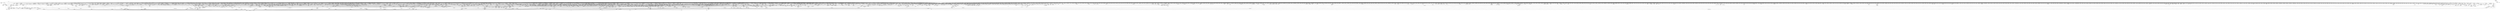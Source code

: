 digraph kerncollapsed {
    "irq_domain_activate_irq" [color="black"];
    "__init_swait_queue_head" [color="black"];
    "cputime_adjust" [color="black"];
    "get_work_pwq" [color="black"];
    "do_raw_spin_lock_35" [color="black"];
    "set_ti_thread_flag_5" [color="black"];
    "__note_gp_changes" [color="black"];
    "__cmpxchg_case_acq_32_2" [color="black"];
    "fsnotify_handle_inode_event.isra.0" [color="black"];
    "prb_read_valid" [color="black"];
    "nsec_to_clock_t" [color="black"];
    "rcu_segcblist_add_len" [color="black"];
    "mas_next_sibling" [color="black"];
    "timerqueue_del" [color="black"];
    "jiffies_to_msecs" [color="black"];
    "irq_to_desc" [color="black"];
    "do_raw_spin_lock_57" [color="black"];
    "add_timer" [color="black"];
    "ns_to_kernel_old_timeval" [color="black"];
    "panic_smp_self_stop" [color="black"];
    "Indirect call1" [color="black"];
    "ptep_set_access_flags" [color="black"];
    "__cmpxchg_case_mb_32_8" [color="black"];
    "__raw_spin_lock.constprop.0_2" [color="black"];
    "security_audit_rule_match" [color="black"];
    "io_prep_async_link" [color="black"];
    "hrtimer_cancel" [color="black"];
    "__mutex_trylock_common" [color="black"];
    "folio_invalidate" [color="black"];
    "ktime_get_with_offset" [color="black"];
    "find_lock_task_mm" [color="black"];
    "hrtimer_start_range_ns" [color="black"];
    "__futex_queue" [color="black"];
    "folio_try_get_rcu" [color="black"];
    "qdisc_maybe_clear_missed" [color="black"];
    "need_active_balance" [color="black"];
    "__fsnotify_update_child_dentry_flags" [color="black"];
    "kobj_ns_ops" [color="black"];
    "raw_spin_rq_lock_1" [color="black"];
    "sync_exp_work_done" [color="black"];
    "rb_erase" [color="black"];
    "tk_xtime.constprop.0" [color="black"];
    "io_get_cqe_overflow" [color="black"];
    "timer_wait_running" [color="black"];
    "mas_start" [color="black"];
    "irq_work_claim" [color="black"];
    "__raw_spin_lock_irq_41" [color="black"];
    "task_set_jobctl_pending" [color="black"];
    "chacha_block_generic" [color="black"];
    "__raw_spin_lock_32" [color="black"];
    "retain_dentry" [color="black"];
    "plist_del" [color="black"];
    "__io_put_kbuf" [color="black"];
    "__bitmap_intersects" [color="black"];
    "sig_handler_ignored" [color="black"];
    "dl_clear_overload.part.0" [color="black"];
    "folio_trylock_2" [color="black"];
    "Indirect call201" [color="black"];
    "prb_commit" [color="black"];
    "__irq_can_set_affinity" [color="black"];
    "Indirect call110" [color="black"];
    "__raw_spin_lock_irqsave" [color="black"];
    "__raw_spin_lock_irq_43" [color="black"];
    "__raw_spin_unlock_irqrestore_38" [color="black"];
    "mas_leaf_set_meta" [color="black"];
    "__to_kthread" [color="black"];
    "take_dentry_name_snapshot" [color="black"];
    "hlist_del_init" [color="black"];
    "__bitmap_set" [color="black"];
    "zone_page_state_snapshot" [color="black"];
    "lockref_put_or_lock" [color="black"];
    "Indirect call104" [color="black"];
    "workingset_age_nonresident" [color="black"];
    "__kmem_obj_info" [color="black"];
    "find_later_rq" [color="black"];
    "ksize" [color="black"];
    "mmgrab_2" [color="black"];
    "irq_enable" [color="black"];
    "cpumask_next.constprop.0" [color="black"];
    "mas_push_data" [color="black"];
    "steal_suitable_fallback" [color="black"];
    "Indirect call14" [color="black"];
    "calc_wheel_index" [color="black"];
    "irq_work_queue" [color="black"];
    "do_raw_spin_lock_7" [color="black"];
    "cpudl_set" [color="black"];
    "Indirect call154" [color="black"];
    "Indirect call111" [color="black"];
    "Indirect call150" [color="black"];
    "io_cqring_wake" [color="black"];
    "fprop_fraction_percpu" [color="black"];
    "__io_put_kbuf_list" [color="black"];
    "anon_vma_interval_tree_iter_next" [color="black"];
    "tlb_gather_mmu" [color="black"];
    "ma_slots" [color="black"];
    "fatal_signal_pending_4" [color="black"];
    "__cmpxchg_case_acq_32.constprop.0_16" [color="black"];
    "isolation_suitable.isra.0" [color="black"];
    "inc_rlimit_ucounts" [color="black"];
    "security_current_getsecid_subj" [color="black"];
    "wakeup_kcompactd" [color="black"];
    "pm_runtime_autosuspend_expiration" [color="black"];
    "d_find_alias" [color="black"];
    "pud_set_huge" [color="black"];
    "this_cpu_has_cap" [color="black"];
    "d_lru_del" [color="black"];
    "double_unlock_balance" [color="black"];
    "Indirect call23" [color="black"];
    "Indirect call64" [color="black"];
    "mas_is_err" [color="black"];
    "free_unref_page_commit" [color="black"];
    "__irq_put_desc_unlock" [color="black"];
    "replace_mark_chunk" [color="black"];
    "can_migrate_task" [color="black"];
    "mnt_get_count" [color="black"];
    "hrtimer_forward" [color="black"];
    "__lock_parent" [color="black"];
    "mutex_trylock" [color="black"];
    "__cmpxchg_case_acq_32.constprop.0_12" [color="black"];
    "vm_unacct_memory_1" [color="black"];
    "prb_reserve" [color="black"];
    "put_ldops.constprop.0" [color="black"];
    "__printk_safe_enter" [color="black"];
    "percpu_ref_get_many.constprop.0" [color="black"];
    "__mnt_drop_write_file" [color="black"];
    "Indirect call24" [color="black"];
    "current_is_kswapd" [color="black"];
    "__raw_spin_lock_irqsave.constprop.0_1" [color="black"];
    "vmalloc_to_page" [color="black"];
    "__raw_spin_lock_irq_21" [color="black"];
    "memset" [color="black"];
    "Indirect call2" [color="black"];
    "num_other_online_cpus" [color="black"];
    "_find_next_zero_bit" [color="black"];
    "put_prev_task" [color="black"];
    "_compound_head_5" [color="black"];
    "__mnt_drop_write" [color="black"];
    "do_raw_spin_lock.constprop.0_14" [color="black"];
    "__kern_my_cpu_offset_76" [color="black"];
    "__raw_spin_lock_irq_4" [color="black"];
    "Indirect call196" [color="black"];
    "is_vmalloc_addr" [color="black"];
    "posix_cpu_timers_exit" [color="black"];
    "Indirect call198" [color="black"];
    "__rt_mutex_slowtrylock" [color="black"];
    "console_srcu_read_lock" [color="black"];
    "compact_lock_irqsave" [color="black"];
    "skb_queue_tail" [color="black"];
    "membarrier_update_current_mm" [color="black"];
    "lookup_mountpoint" [color="black"];
    "__mutex_trylock" [color="black"];
    "load_unaligned_zeropad_1" [color="black"];
    "flush_dcache_page" [color="black"];
    "__raw_spin_unlock_irq" [color="black"];
    "folio_not_mapped" [color="black"];
    "enqueue_task" [color="black"];
    "chacha_permute" [color="black"];
    "do_raw_spin_lock_50" [color="black"];
    "_prb_read_valid" [color="black"];
    "arch_smp_send_reschedule" [color="black"];
    "do_raw_spin_lock_44" [color="black"];
    "wp_page_reuse" [color="black"];
    "get_state_synchronize_rcu_full" [color="black"];
    "data_push_tail" [color="black"];
    "find_vma" [color="black"];
    "copy_fd_bitmaps" [color="black"];
    "srcu_get_delay.isra.0" [color="black"];
    "__percpu_add_case_32" [color="black"];
    "ma_pivots" [color="black"];
    "__list_del_entry_1" [color="black"];
    "Indirect call13" [color="black"];
    "sock_flag.constprop.0" [color="black"];
    "csum_partial_ext" [color="black"];
    "__raw_spin_unlock_irqrestore_10" [color="black"];
    "__srcu_read_unlock" [color="black"];
    "Indirect call142" [color="black"];
    "mas_adopt_children.isra.0" [color="black"];
    "arm_timer" [color="black"];
    "sve_state_size" [color="black"];
    "do_raw_spin_lock_5" [color="black"];
    "__printk_cpu_sync_wait" [color="black"];
    "pcpu_unit_page_offset" [color="black"];
    "__raw_spin_lock_26" [color="black"];
    "find_next_bit.constprop.0_8" [color="black"];
    "Indirect call102" [color="black"];
    "__raw_spin_unlock_irqrestore_9" [color="black"];
    "u64_stats_inc" [color="black"];
    "find_next_and_bit.constprop.0" [color="black"];
    "__clear_close_on_exec.isra.0" [color="black"];
    "srcu_funnel_exp_start" [color="black"];
    "signalfd_cleanup" [color="black"];
    "purge_fragmented_block" [color="black"];
    "__raw_spin_lock_12" [color="black"];
    "io_match_task_safe" [color="black"];
    "xas_set_offset" [color="black"];
    "find_vm_area" [color="black"];
    "inode_cgwb_move_to_attached" [color="black"];
    "page_ref_add" [color="black"];
    "__dequeue_entity" [color="black"];
    "gfp_pfmemalloc_allowed" [color="black"];
    "__raw_spin_lock_irq.constprop.0_1" [color="black"];
    "wake_all_kswapds" [color="black"];
    "attach_entity_load_avg" [color="black"];
    "__d_instantiate" [color="black"];
    "do_raw_spin_lock_2" [color="black"];
    "number" [color="black"];
    "folio_mapped_3" [color="black"];
    "fd_install" [color="black"];
    "mnt_dec_writers" [color="black"];
    "__count_vm_events_1" [color="black"];
    "folio_lruvec_relock_irq.constprop.0" [color="black"];
    "page_ref_inc_6" [color="black"];
    "do_raw_spin_lock_80" [color="black"];
    "tick_get_wakeup_device" [color="black"];
    "__local_bh_enable_ip" [color="black"];
    "do_raw_spin_lock_16" [color="black"];
    "cpu_do_switch_mm" [color="black"];
    "__remove_hrtimer" [color="black"];
    "__cmpxchg_case_mb_64_6" [color="black"];
    "__raw_spin_lock_31" [color="black"];
    "__percpu_add_case_64_7" [color="black"];
    "unreserve_highatomic_pageblock" [color="black"];
    "__get_cpu_fpsimd_context" [color="black"];
    "clear_siginfo" [color="black"];
    "__update_load_avg_se" [color="black"];
    "idr_find" [color="black"];
    "update_load_avg" [color="black"];
    "mas_data_end" [color="black"];
    "__var_waitqueue" [color="black"];
    "inode_io_list_del" [color="black"];
    "memzero_explicit" [color="black"];
    "Indirect call103" [color="black"];
    "rcu_segcblist_accelerate" [color="black"];
    "pgdat_balanced" [color="black"];
    "__list_del_entry" [color="black"];
    "lru_deactivate_fn" [color="black"];
    "rcu_seq_end" [color="black"];
    "list_del_init" [color="black"];
    "__mutex_remove_waiter" [color="black"];
    "Indirect call113" [color="black"];
    "drain_pages" [color="black"];
    "should_failslab" [color="black"];
    "__raw_spin_lock_irqsave_23" [color="black"];
    "wb_stat_mod" [color="black"];
    "page_ref_inc_4" [color="black"];
    "__raw_spin_lock_irq_32" [color="black"];
    "__kern_my_cpu_offset_44" [color="black"];
    "Indirect call152" [color="black"];
    "convert_prio" [color="black"];
    "io_poll_mark_cancelled" [color="black"];
    "__bitmap_equal" [color="black"];
    "__update_gt_cputime" [color="black"];
    "Indirect call183" [color="black"];
    "tty_termios_baud_rate" [color="black"];
    "timespec64_equal" [color="black"];
    "tty_ldisc_open" [color="black"];
    "arch_irq_work_raise" [color="black"];
    "task_participate_group_stop" [color="black"];
    "__cmpxchg_case_mb_32_2" [color="black"];
    "__raw_spin_lock_irq_25" [color="black"];
    "__irq_startup" [color="black"];
    "group_close_release" [color="black"];
    "cpumask_empty_3" [color="black"];
    "tlb_gather_mmu_fullmm" [color="black"];
    "__raw_spin_lock_irq_26" [color="black"];
    "dl_task_is_earliest_deadline" [color="black"];
    "Indirect call168" [color="black"];
    "mas_wr_new_end" [color="black"];
    "req_set_fail" [color="black"];
    "__raw_spin_lock_irqsave_6" [color="black"];
    "Indirect call115" [color="black"];
    "__page_dup_rmap.constprop.0" [color="black"];
    "__init_rwsem" [color="black"];
    "try_release_thread_stack_to_cache" [color="black"];
    "resched_curr" [color="black"];
    "global_dirtyable_memory" [color="black"];
    "__lock_task_sighand" [color="black"];
    "tick_get_broadcast_device" [color="black"];
    "mas_store_prealloc.part.0" [color="black"];
    "freezing" [color="black"];
    "__raw_spin_unlock_irq_38" [color="black"];
    "need_seqretry" [color="black"];
    "__xa_clear_mark" [color="black"];
    "__rpm_get_callback" [color="black"];
    "__raw_spin_lock" [color="black"];
    "pcpu_size_to_slot" [color="black"];
    "__raw_spin_unlock_irqrestore_4" [color="black"];
    "io_req_complete_defer" [color="black"];
    "folio_trylock_flag" [color="black"];
    "task_sched_runtime" [color="black"];
    "rcu_segcblist_extract_done_cbs" [color="black"];
    "get_ucounts_or_wrap" [color="black"];
    "mas_find" [color="black"];
    "__raw_spin_unlock_irqrestore_3" [color="black"];
    "find_next_bit_29" [color="black"];
    "update_cached_migrate" [color="black"];
    "test_taint" [color="black"];
    "lock_hrtimer_base" [color="black"];
    "device_links_read_lock" [color="black"];
    "do_raw_spin_lock_117" [color="black"];
    "__raw_spin_lock_46" [color="black"];
    "lru_deactivate_file_fn" [color="black"];
    "cpumask_any_distribute" [color="black"];
    "__kern_my_cpu_offset_62" [color="black"];
    "fsnotify_compare_groups" [color="black"];
    "Indirect call7" [color="black"];
    "__raw_spin_lock_24" [color="black"];
    "Indirect call193" [color="black"];
    "__raw_spin_lock_irq_20" [color="black"];
    "io_req_defer_failed" [color="black"];
    "fatal_signal_pending_1" [color="black"];
    "zone_page_state_snapshot.constprop.0" [color="black"];
    "try_to_unmap_flush" [color="black"];
    "do_raw_spin_lock_46" [color="black"];
    "generic_exec_single" [color="black"];
    "check_and_switch_context" [color="black"];
    "mte_copy_page_tags" [color="black"];
    "__cmpxchg_case_acq_32.constprop.0_20" [color="black"];
    "put_cpu_fpsimd_context" [color="black"];
    "set_pfnblock_flags_mask" [color="black"];
    "Indirect call179" [color="black"];
    "set_ptes.constprop.0.isra.0" [color="black"];
    "task_ppid_nr" [color="black"];
    "vma_interval_tree_iter_next" [color="black"];
    "arch_local_irq_restore_2" [color="black"];
    "security_task_kill" [color="black"];
    "rcu_accelerate_cbs" [color="black"];
    "drain_pages_zone" [color="black"];
    "do_raw_spin_lock_28" [color="black"];
    "Indirect call181" [color="black"];
    "anon_vma_interval_tree_pre_update_vma" [color="black"];
    "recalc_sigpending" [color="black"];
    "local_cpu_stop" [color="black"];
    "flush_dcache_folio" [color="black"];
    "Indirect call22" [color="black"];
    "task_fits_cpu" [color="black"];
    "__raw_spin_lock_irqsave_52" [color="black"];
    "__xas_next" [color="black"];
    "__attach_mnt" [color="black"];
    "test_ti_thread_flag_6" [color="black"];
    "cpudl_heapify" [color="black"];
    "osq_lock" [color="black"];
    "oom_unkillable_task.isra.0" [color="black"];
    "__raw_spin_lock_41" [color="black"];
    "set_tsk_need_resched" [color="black"];
    "fast_dput" [color="black"];
    "__raw_spin_unlock_irq_1" [color="black"];
    "find_next_zero_bit_1" [color="black"];
    "do_raw_spin_lock_3" [color="black"];
    "Indirect call48" [color="black"];
    "mas_pop_node" [color="black"];
    "dev_bus_name" [color="black"];
    "__raw_spin_lock_4" [color="black"];
    "audit_comparator" [color="black"];
    "find_first_bit_4" [color="black"];
    "do_raw_spin_lock_24" [color="black"];
    "cpupri_set" [color="black"];
    "io_run_cancel" [color="black"];
    "find_next_bit_15" [color="black"];
    "__fprop_add_percpu" [color="black"];
    "device_links_read_unlock" [color="black"];
    "__mod_node_page_state" [color="black"];
    "system_supports_tlb_range_1" [color="black"];
    "percpu_ref_put_many.constprop.0" [color="black"];
    "set_next_task" [color="black"];
    "rcu_segcblist_move_seglen" [color="black"];
    "__bpf_free_used_maps" [color="black"];
    "lock_mount_hash" [color="black"];
    "need_mlock_drain" [color="black"];
    "is_software_node" [color="black"];
    "audit_gid_comparator" [color="black"];
    "skb_pfmemalloc" [color="black"];
    "arch_local_irq_save" [color="black"];
    "__kern_my_cpu_offset_89" [color="black"];
    "__raw_spin_lock_52" [color="black"];
    "anon_vma_interval_tree_remove" [color="black"];
    "mas_store_b_node" [color="black"];
    "mte_thread_switch" [color="black"];
    "__wake_up_bit" [color="black"];
    "arch_local_irq_enable_2" [color="black"];
    "mas_pause" [color="black"];
    "srcu_gp_start" [color="black"];
    "wake_up_bit" [color="black"];
    "list_lru_add" [color="black"];
    "system_supports_mte" [color="black"];
    "dget" [color="black"];
    "raw_spin_rq_lock_nested" [color="black"];
    "rt_mutex_proxy_unlock" [color="black"];
    "do_raw_spin_lock_17" [color="black"];
    "compound_order_2" [color="black"];
    "dec_mm_counter" [color="black"];
    "Indirect call11" [color="black"];
    "u64_stats_add_2" [color="black"];
    "cpumask_next_and" [color="black"];
    "wq_worker_running" [color="black"];
    "Indirect call56" [color="black"];
    "ktime_get" [color="black"];
    "wb_stat_error" [color="black"];
    "desc_read_finalized_seq" [color="black"];
    "__kern_my_cpu_offset_36" [color="black"];
    "put_filesystem" [color="black"];
    "rwsem_read_trylock" [color="black"];
    "strscpy_pad" [color="black"];
    "access_ok_2" [color="black"];
    "mapping_allow_writable" [color="black"];
    "dequeue_task" [color="black"];
    "io_wq_work_match_item" [color="black"];
    "__raw_spin_lock_irqsave_44" [color="black"];
    "find_vma_prev" [color="black"];
    "d_path" [color="black"];
    "rt_mutex_init_proxy_locked" [color="black"];
    "Indirect call86" [color="black"];
    "__kern_my_cpu_offset_134" [color="black"];
    "security_inode_init_security_anon" [color="black"];
    "Indirect call76" [color="black"];
    "__cmpxchg_case_acq_32.constprop.0_9" [color="black"];
    "do_raw_spin_lock_27" [color="black"];
    "folio_add_new_anon_rmap" [color="black"];
    "__cmpxchg_case_mb_64_2" [color="black"];
    "Indirect call128" [color="black"];
    "raw_spin_rq_unlock_irqrestore" [color="black"];
    "pagefault_enable_1" [color="black"];
    "pfn_valid_1" [color="black"];
    "finish_swait" [color="black"];
    "__kern_my_cpu_offset_133" [color="black"];
    "reusable_anon_vma" [color="black"];
    "__folio_cancel_dirty" [color="black"];
    "pde_subdir_find" [color="black"];
    "sve_save_state" [color="black"];
    "sk_leave_memory_pressure" [color="black"];
    "kick_process" [color="black"];
    "__raw_spin_unlock_irq_37" [color="black"];
    "mas_set_height" [color="black"];
    "signal_pending" [color="black"];
    "clear_ti_thread_flag_5" [color="black"];
    "xas_pause" [color="black"];
    "xas_find_conflict" [color="black"];
    "__raw_spin_unlock_irq_21" [color="black"];
    "task_pid_vnr_1" [color="black"];
    "csum_partial" [color="black"];
    "d_find_any_alias" [color="black"];
    "__xchg_case_mb_32.constprop.0" [color="black"];
    "Indirect call77" [color="black"];
    "posix_cpu_timers_exit_group" [color="black"];
    "__kern_my_cpu_offset_4" [color="black"];
    "task_clear_jobctl_trapping" [color="black"];
    "next_signal" [color="black"];
    "pid_task" [color="black"];
    "hrtimer_start_expires" [color="black"];
    "fsnotify_data_inode" [color="black"];
    "mas_next_setup.constprop.0" [color="black"];
    "post_init_entity_util_avg" [color="black"];
    "mnt_get_writers" [color="black"];
    "set_task_reclaim_state" [color="black"];
    "decay_load" [color="black"];
    "__kern_my_cpu_offset_51" [color="black"];
    "io_is_timeout_noseq" [color="black"];
    "__raw_spin_unlock_irq.constprop.0_2" [color="black"];
    "llist_del_first" [color="black"];
    "io_schedule_prepare" [color="black"];
    "unlock_mount_hash" [color="black"];
    "get_arm64_ftr_reg_nowarn" [color="black"];
    "Indirect call69" [color="black"];
    "hlist_del_init_4" [color="black"];
    "Indirect call57" [color="black"];
    "io_wq_worker_running" [color="black"];
    "dput_to_list" [color="black"];
    "__mnt_is_readonly" [color="black"];
    "_find_last_bit" [color="black"];
    "strcspn" [color="black"];
    "get_file_2" [color="black"];
    "fsnotify_detach_connector_from_object" [color="black"];
    "tlb_flush_mmu_tlbonly_1" [color="black"];
    "move_freepages_block" [color="black"];
    "xas_error.isra.0_1" [color="black"];
    "class_raw_spinlock_irqsave_destructor" [color="black"];
    "do_raw_spin_lock_85" [color="black"];
    "__cmpxchg_case_rel_32" [color="black"];
    "page_try_share_anon_rmap" [color="black"];
    "add_timer_on" [color="black"];
    "__xchg_case_acq_64.isra.0" [color="black"];
    "io_fill_cqe_aux" [color="black"];
    "netlink_has_listeners" [color="black"];
    "Indirect call26" [color="black"];
    "disable_irq_nosync" [color="black"];
    "__fswab32_10" [color="black"];
    "__flow_hash_from_keys" [color="black"];
    "__raw_spin_lock_irqsave_1" [color="black"];
    "__sk_mem_reclaim" [color="black"];
    "search_cmp_ftr_reg" [color="black"];
    "__skb_flow_get_ports" [color="black"];
    "kthread_is_per_cpu" [color="black"];
    "__cmpxchg_case_64.isra.0" [color="black"];
    "__raw_spin_lock.constprop.0" [color="black"];
    "arch_local_irq_save_1" [color="black"];
    "Indirect call63" [color="black"];
    "security_sock_rcv_skb" [color="black"];
    "__ksize" [color="black"];
    "update_newidle_cost" [color="black"];
    "__raw_write_lock_irq" [color="black"];
    "mutex_can_spin_on_owner" [color="black"];
    "find_next_bit_18" [color="black"];
    "find_next_bit.constprop.0_21" [color="black"];
    "prepare_to_wait" [color="black"];
    "__page_cache_release" [color="black"];
    "do_raw_spin_lock_88" [color="black"];
    "__disable_irq_nosync" [color="black"];
    "__srcu_read_lock" [color="black"];
    "find_next_bit.constprop.0_6" [color="black"];
    "do_raw_spin_lock_23" [color="black"];
    "Indirect call9" [color="black"];
    "skb_cloned" [color="black"];
    "__sync_icache_dcache" [color="black"];
    "compaction_suitable" [color="black"];
    "cpu_mitigations_off" [color="black"];
    "tk_clock_read" [color="black"];
    "__skb_header_pointer" [color="black"];
    "tlb_flush_mmu_tlbonly" [color="black"];
    "se_weight.isra.0" [color="black"];
    "folio_mark_dirty" [color="black"];
    "set_area_direct_map" [color="black"];
    "Indirect call71" [color="black"];
    "test_ti_thread_flag_4" [color="black"];
    "__kern_my_cpu_offset_53" [color="black"];
    "__init_waitqueue_head" [color="black"];
    "skb_headers_offset_update" [color="black"];
    "__wake_up_common" [color="black"];
    "do_raw_spin_lock_83" [color="black"];
    "xas_next_offset" [color="black"];
    "Indirect call97" [color="black"];
    "Indirect call206" [color="black"];
    "irqd_set.isra.0_1" [color="black"];
    "Indirect call189" [color="black"];
    "desc_make_reusable" [color="black"];
    "__accumulate_pelt_segments" [color="black"];
    "wb_io_lists_populated" [color="black"];
    "_compound_head_3" [color="black"];
    "Indirect call89" [color="black"];
    "__nr_to_section" [color="black"];
    "mast_fill_bnode" [color="black"];
    "try_grab_page" [color="black"];
    "arm64_kernel_unmapped_at_el0_4" [color="black"];
    "rcu_seq_end_1" [color="black"];
    "update_dl_rq_load_avg" [color="black"];
    "__kern_my_cpu_offset_74" [color="black"];
    "__raw_spin_lock_irq" [color="black"];
    "wb_has_dirty_io" [color="black"];
    "set_secondary_fwnode" [color="black"];
    "sk_error_report" [color="black"];
    "lru_add_fn" [color="black"];
    "desc_make_final" [color="black"];
    "__do_set_cpus_allowed" [color="black"];
    "__prepare_to_swait" [color="black"];
    "__raw_spin_unlock_irq_17" [color="black"];
    "xas_update.isra.0" [color="black"];
    "page_move_anon_rmap" [color="black"];
    "node_dirty_ok" [color="black"];
    "page_ref_inc_3" [color="black"];
    "forward_timer_base" [color="black"];
    "__bitmap_clear" [color="black"];
    "Indirect call79" [color="black"];
    "shrink_lock_dentry" [color="black"];
    "_find_next_or_bit" [color="black"];
    "_find_first_bit" [color="black"];
    "__cmpwait_case_32_1" [color="black"];
    "security_d_instantiate" [color="black"];
    "update_rq_clock" [color="black"];
    "recalc_sigpending_tsk" [color="black"];
    "do_raw_spin_lock_99" [color="black"];
    "qdisc_run_begin" [color="black"];
    "mast_split_data" [color="black"];
    "move_freelist_tail" [color="black"];
    "mab_no_null_split" [color="black"];
    "Indirect call130" [color="black"];
    "folio_mapped" [color="black"];
    "select_collect" [color="black"];
    "mnt_set_mountpoint" [color="black"];
    "rcu_jiffies_till_stall_check" [color="black"];
    "skb_checksum" [color="black"];
    "__raw_spin_unlock_irq_43" [color="black"];
    "__raw_spin_unlock_irq_45" [color="black"];
    "__update_load_avg_cfs_rq" [color="black"];
    "list_del_4" [color="black"];
    "console_srcu_read_unlock" [color="black"];
    "task_get_vl" [color="black"];
    "sb_clear_inode_writeback" [color="black"];
    "int_sqrt" [color="black"];
    "update_rt_rq_load_avg" [color="black"];
    "__raw_spin_lock_16" [color="black"];
    "xas_retry" [color="black"];
    "copyin" [color="black"];
    "Indirect call25" [color="black"];
    "Indirect call148" [color="black"];
    "sme_save_state" [color="black"];
    "blake2s_final" [color="black"];
    "rcu_seq_set_state" [color="black"];
    "memcg_charge_kernel_stack.part.0" [color="black"];
    "hlist_del_init_2" [color="black"];
    "do_raw_spin_lock_6" [color="black"];
    "lru_note_cost" [color="black"];
    "Indirect call40" [color="black"];
    "folio_account_cleaned" [color="black"];
    "mul_u64_u64_div_u64" [color="black"];
    "call_function_single_prep_ipi" [color="black"];
    "pcpu_post_unmap_tlb_flush" [color="black"];
    "fatal_signal_pending_6" [color="black"];
    "__wait_for_common" [color="black"];
    "lowest_in_progress" [color="black"];
    "get_file" [color="black"];
    "Indirect call184" [color="black"];
    "dev_xmit_recursion_inc" [color="black"];
    "is_rlimit_overlimit" [color="black"];
    "Indirect call125" [color="black"];
    "folio_total_mapcount" [color="black"];
    "find_task_by_pid_ns" [color="black"];
    "Indirect call106" [color="black"];
    "security_file_set_fowner" [color="black"];
    "tlb_remove_table_sync_one" [color="black"];
    "smp_call_function" [color="black"];
    "mas_next" [color="black"];
    "test_ti_thread_flag_1" [color="black"];
    "__percpu_add_case_64" [color="black"];
    "add_wait_queue_exclusive" [color="black"];
    "dcache_clean_pou" [color="black"];
    "Indirect call41" [color="black"];
    "test_tsk_need_resched" [color="black"];
    "__d_find_any_alias" [color="black"];
    "skb_tailroom_1" [color="black"];
    "__percpu_add_case_32_20" [color="black"];
    "count_vm_events" [color="black"];
    "memblock_is_map_memory" [color="black"];
    "__raw_spin_lock_irqsave_12" [color="black"];
    "__raw_spin_lock_21" [color="black"];
    "__raw_spin_lock_irq_7" [color="black"];
    "__raw_spin_lock_irqsave_22" [color="black"];
    "pde_subdir_first" [color="black"];
    "lock_parent" [color="black"];
    "__raw_spin_unlock_irq_20" [color="black"];
    "access_ok_39" [color="black"];
    "task_call_func" [color="black"];
    "release_thread" [color="black"];
    "Indirect call129" [color="black"];
    "cpumask_subset" [color="black"];
    "Indirect call27" [color="black"];
    "Indirect call176" [color="black"];
    "__raw_spin_lock_irqsave_34" [color="black"];
    "notifier_call_chain" [color="black"];
    "test_ti_thread_flag_11" [color="black"];
    "__count_vm_events" [color="black"];
    "timer_base.isra.0" [color="black"];
    "_compound_head_7" [color="black"];
    "__siphash_unaligned" [color="black"];
    "Indirect call49" [color="black"];
    "do_kernel_restart" [color="black"];
    "mmgrab_1" [color="black"];
    "__percpu_add_case_64_2" [color="black"];
    "d_hash" [color="black"];
    "folio_mapped_2" [color="black"];
    "percpu_ref_get_many" [color="black"];
    "__wb_update_bandwidth.constprop.0" [color="black"];
    "pmd_offset.isra.0_1" [color="black"];
    "io_poll_remove_entries" [color="black"];
    "list_move_tail" [color="black"];
    "check_vma_flags" [color="black"];
    "Indirect call107" [color="black"];
    "Indirect call78" [color="black"];
    "find_buddy_page_pfn" [color="black"];
    "folio_isolate_lru" [color="black"];
    "sched_clock_cpu" [color="black"];
    "vma_interval_tree_augment_rotate" [color="black"];
    "fsnotify" [color="black"];
    "vma_fs_can_writeback" [color="black"];
    "printk_parse_prefix" [color="black"];
    "mas_rewalk_if_dead" [color="black"];
    "__rb_insert_augmented" [color="black"];
    "pcpu_page_idx" [color="black"];
    "__raw_spin_lock_irqsave_5" [color="black"];
    "find_unlink_vmap_area" [color="black"];
    "__raw_spin_trylock_1" [color="black"];
    "folio_nr_pages_3" [color="black"];
    "ktime_get_coarse_real_ts64" [color="black"];
    "xas_not_node" [color="black"];
    "queued_write_lock_slowpath" [color="black"];
    "__cmpwait_case_32" [color="black"];
    "cpu_active" [color="black"];
    "rcu_exp_need_qs" [color="black"];
    "tsk_fork_get_node" [color="black"];
    "__raw_spin_lock_irqsave_50" [color="black"];
    "tty_port_kopened" [color="black"];
    "kernfs_should_drain_open_files" [color="black"];
    "io_cancel_task_cb" [color="black"];
    "tty_ldisc_close" [color="black"];
    "bsearch" [color="black"];
    "__raise_softirq_irqoff" [color="black"];
    "inode_lru_list_del" [color="black"];
    "lockref_get" [color="black"];
    "xas_next_entry" [color="black"];
    "__preempt_count_add.constprop.0_1" [color="black"];
    "rcu_segcblist_first_pend_cb" [color="black"];
    "__cmpxchg_case_acq_32.constprop.0_1" [color="black"];
    "do_raw_spin_lock_56" [color="black"];
    "gup_must_unshare" [color="black"];
    "check_stable_address_space" [color="black"];
    "Indirect call162" [color="black"];
    "Indirect call126" [color="black"];
    "sane_fdtable_size" [color="black"];
    "Indirect call30" [color="black"];
    "arch_local_irq_restore_1" [color="black"];
    "folio_wake_bit" [color="black"];
    "wake_up_klogd" [color="black"];
    "next_online_pgdat" [color="black"];
    "__sk_mem_reduce_allocated" [color="black"];
    "arch_local_irq_save_3" [color="black"];
    "__cmpxchg_case_acq_32.constprop.0_10" [color="black"];
    "Indirect call166" [color="black"];
    "qdisc_qstats_cpu_backlog_dec" [color="black"];
    "__futex_unqueue" [color="black"];
    "__raw_spin_unlock_irqrestore_37" [color="black"];
    "folio_order" [color="black"];
    "rcu_is_cpu_rrupt_from_idle" [color="black"];
    "__fprop_add_percpu_max" [color="black"];
    "inode_to_bdi" [color="black"];
    "sub_rq_bw.isra.0" [color="black"];
    "is_zero_page" [color="black"];
    "skb_header_cloned" [color="black"];
    "fatal_signal_pending" [color="black"];
    "Indirect call33" [color="black"];
    "__mutex_init" [color="black"];
    "__sw_hweight32" [color="black"];
    "deactivate_task" [color="black"];
    "cpu_timer_dequeue" [color="black"];
    "rwsem_set_nonspinnable" [color="black"];
    "__raw_spin_unlock_irqrestore_29" [color="black"];
    "pcpu_chunk_slot" [color="black"];
    "__audit_uring_entry" [color="black"];
    "do_raw_spin_lock_43" [color="black"];
    "xa_err" [color="black"];
    "__raw_spin_unlock_irqrestore_11" [color="black"];
    "sk_memory_allocated_sub" [color="black"];
    "rcu_stall_is_suppressed" [color="black"];
    "arch_local_irq_disable_2" [color="black"];
    "pmd_offset.isra.0" [color="black"];
    "__kern_my_cpu_offset_22" [color="black"];
    "__pick_first_entity" [color="black"];
    "sve_get_vl" [color="black"];
    "arch_teardown_dma_ops" [color="black"];
    "__raw_spin_lock_irq_23" [color="black"];
    "Indirect call72" [color="black"];
    "__printk_cpu_sync_try_get" [color="black"];
    "pm_ops_is_empty" [color="black"];
    "__raw_spin_unlock_irq_7" [color="black"];
    "kmalloc_size_roundup" [color="black"];
    "update_dl_migration" [color="black"];
    "_compound_head_2" [color="black"];
    "__raw_spin_unlock_irqrestore_31" [color="black"];
    "Indirect call178" [color="black"];
    "call_on_irq_stack" [color="black"];
    "__cmpxchg_case_acq_32.constprop.0_6" [color="black"];
    "security_task_getsecid_obj" [color="black"];
    "__remove_inode_hash" [color="black"];
    "Indirect call164" [color="black"];
    "workingset_activation" [color="black"];
    "audit_serial" [color="black"];
    "do_raw_spin_lock.constprop.0_6" [color="black"];
    "Indirect call62" [color="black"];
    "tlb_flush" [color="black"];
    "raw_spin_rq_unlock" [color="black"];
    "__cmpxchg_case_mb_32_10" [color="black"];
    "find_next_bit_10" [color="black"];
    "allow_write_access" [color="black"];
    "mas_update_gap" [color="black"];
    "account_pipe_buffers" [color="black"];
    "__kern_my_cpu_offset_6" [color="black"];
    "clear_ti_thread_flag_3" [color="black"];
    "netlink_unlock_table" [color="black"];
    "cd_forget" [color="black"];
    "tag_get" [color="black"];
    "Indirect call75" [color="black"];
    "tcp_get_info_chrono_stats" [color="black"];
    "queued_read_lock.constprop.0" [color="black"];
    "__next_zones_zonelist" [color="black"];
    "page_ref_dec_and_test_2" [color="black"];
    "mt_find" [color="black"];
    "__kern_my_cpu_offset_80" [color="black"];
    "put_dec_full8" [color="black"];
    "simple_xattr_space" [color="black"];
    "set_ti_thread_flag" [color="black"];
    "__kern_my_cpu_offset_50" [color="black"];
    "do_raw_spin_lock_38" [color="black"];
    "sched_asym_prefer" [color="black"];
    "rcu_seq_start_1" [color="black"];
    "mas_state_walk" [color="black"];
    "Indirect call143" [color="black"];
    "Indirect call73" [color="black"];
    "pid_nr_ns" [color="black"];
    "remove_wait_queue" [color="black"];
    "__hrtimer_next_event_base.constprop.0" [color="black"];
    "prb_final_commit" [color="black"];
    "__cmpxchg_case_acq_32.constprop.0_18" [color="black"];
    "clear_page" [color="black"];
    "blake2s_update" [color="black"];
    "__raw_spin_lock_irq_34" [color="black"];
    "redirty_tail_locked" [color="black"];
    "count_vm_event_2" [color="black"];
    "Indirect call37" [color="black"];
    "d_ancestor" [color="black"];
    "Indirect call190" [color="black"];
    "init_entity_runnable_average" [color="black"];
    "timer_delete_hook" [color="black"];
    "list_move_1" [color="black"];
    "xas_init_marks" [color="black"];
    "__raw_spin_unlock_irqrestore_8" [color="black"];
    "fetch_robust_entry" [color="black"];
    "__raw_spin_lock_irq_6" [color="black"];
    "__mod_timer" [color="black"];
    "do_raw_spin_lock_9" [color="black"];
    "find_next_bit_13" [color="black"];
    "internal_add_timer" [color="black"];
    "kernfs_leftmost_descendant" [color="black"];
    "min_deadline_cb_propagate" [color="black"];
    "aio_nr_sub" [color="black"];
    "IS_ERR_OR_NULL_3" [color="black"];
    "enqueue_pushable_dl_task" [color="black"];
    "cpu_timer_task_rcu" [color="black"];
    "__clear_open_fd" [color="black"];
    "Indirect call47" [color="black"];
    "find_next_bit_7" [color="black"];
    "do_raw_spin_lock_41" [color="black"];
    "rcu_poll_gp_seq_start_unlocked" [color="black"];
    "fsnotify_put_sb_connectors" [color="black"];
    "__count_vm_events_2" [color="black"];
    "set_load_weight" [color="black"];
    "atomic_notifier_call_chain" [color="black"];
    "crng_fast_key_erasure" [color="black"];
    "__mnt_want_write_file" [color="black"];
    "mod_timer" [color="black"];
    "Indirect call169" [color="black"];
    "__set_close_on_exec.isra.0" [color="black"];
    "do_softirq_own_stack" [color="black"];
    "netdev_name" [color="black"];
    "clear_nonspinnable" [color="black"];
    "kmap_local_page" [color="black"];
    "net_eq_idr" [color="black"];
    "task_curr" [color="black"];
    "__pfn_to_section" [color="black"];
    "flush_tlb_mm" [color="black"];
    "system_supports_generic_auth" [color="black"];
    "try_check_zero" [color="black"];
    "sync_rcu_exp_done_unlocked" [color="black"];
    "__task_will_free_mem" [color="black"];
    "page_ref_dec_and_test" [color="black"];
    "__set_fixmap" [color="black"];
    "timer_delete_sync" [color="black"];
    "compaction_free" [color="black"];
    "workingset_eviction" [color="black"];
    "no_page_table" [color="black"];
    "pmd_clear_huge" [color="black"];
    "__disable_irq" [color="black"];
    "__dl_update" [color="black"];
    "data_check_size" [color="black"];
    "rcu_poll_gp_seq_start" [color="black"];
    "Indirect call186" [color="black"];
    "wb_io_lists_depopulated" [color="black"];
    "__raw_spin_lock_irqsave_11" [color="black"];
    "anon_vma_interval_tree_post_update_vma" [color="black"];
    "workingset_update_node" [color="black"];
    "get_task_mm" [color="black"];
    "pm_runtime_get_noresume" [color="black"];
    "test_ti_thread_flag_10" [color="black"];
    "io_put_kbuf" [color="black"];
    "__raw_spin_unlock_irqrestore_17" [color="black"];
    "Indirect call119" [color="black"];
    "pfn_is_map_memory" [color="black"];
    "test_and_set_bit_lock.constprop.0" [color="black"];
    "mask_irq" [color="black"];
    "down_trylock" [color="black"];
    "init_completion" [color="black"];
    "__kern_my_cpu_offset_29" [color="black"];
    "tag_clear_highpage" [color="black"];
    "cpuhp_invoke_callback" [color="black"];
    "Indirect call139" [color="black"];
    "fpsimd_flush_task_state" [color="black"];
    "__lshrti3" [color="black"];
    "io_prep_async_work" [color="black"];
    "_double_lock_balance" [color="black"];
    "try_to_take_rt_mutex" [color="black"];
    "req_ref_put_and_test" [color="black"];
    "__kern_my_cpu_offset_26" [color="black"];
    "clear_ti_thread_flag_6" [color="black"];
    "mas_new_ma_node" [color="black"];
    "find_next_bit_6" [color="black"];
    "__isolate_free_page" [color="black"];
    "mte_set_pivot" [color="black"];
    "rb_next" [color="black"];
    "mod_node_page_state" [color="black"];
    "mas_put_in_tree" [color="black"];
    "kernfs_name_hash" [color="black"];
    "mas_allocated.isra.0" [color="black"];
    "io_poll_get_ownership" [color="black"];
    "__raw_spin_unlock_irq_5" [color="black"];
    "xas_find_marked" [color="black"];
    "__kern_my_cpu_offset_71" [color="black"];
    "Indirect call173" [color="black"];
    "__raw_spin_lock_22" [color="black"];
    "rcu_cblist_init" [color="black"];
    "put_dec_trunc8" [color="black"];
    "copy_from_kernel_nofault_allowed" [color="black"];
    "copy_thread" [color="black"];
    "__raw_spin_lock_15" [color="black"];
    "__udelay" [color="black"];
    "__task_pid_nr_ns" [color="black"];
    "__raw_spin_lock_irqsave_32" [color="black"];
    "__xchg_case_mb_64.constprop.0_2" [color="black"];
    "pcpu_init_md_blocks" [color="black"];
    "find_suitable_fallback" [color="black"];
    "tty_audit_fork" [color="black"];
    "do_csum" [color="black"];
    "_compound_head_1" [color="black"];
    "find_next_bit_11" [color="black"];
    "__set_task_comm" [color="black"];
    "security_release_secctx" [color="black"];
    "prepare_alloc_pages.constprop.0" [color="black"];
    "netlink_lock_table" [color="black"];
    "__percpu_counter_sum" [color="black"];
    "set_next_entity" [color="black"];
    "xas_next_entry.constprop.0" [color="black"];
    "__enqueue_entity" [color="black"];
    "mntget" [color="black"];
    "pageblock_pfn_to_page" [color="black"];
    "__cmpxchg_case_acq_64" [color="black"];
    "__irq_disable" [color="black"];
    "count_vm_events_2" [color="black"];
    "mte_sync_tags" [color="black"];
    "pm_qos_update_flags" [color="black"];
    "Indirect call45" [color="black"];
    "Indirect call195" [color="black"];
    "mas_leaf_max_gap" [color="black"];
    "____core____" [color="kernel"];
    "set_page_dirty" [color="black"];
    "Indirect call208" [color="black"];
    "__peernet2id" [color="black"];
    "posixtimer_rearm" [color="black"];
    "__kern_my_cpu_offset_23" [color="black"];
    "folio_evictable" [color="black"];
    "slab_want_init_on_free" [color="black"];
    "pm_runtime_put_noidle_2" [color="black"];
    "eth_type_vlan" [color="black"];
    "virt_to_folio" [color="black"];
    "propagate_mount_unlock" [color="black"];
    "_compound_head_13" [color="black"];
    "__add_wait_queue" [color="black"];
    "futex_top_waiter" [color="black"];
    "__cmpxchg_case_rel_64" [color="black"];
    "mas_next_slot" [color="black"];
    "Indirect call6" [color="black"];
    "eventfd_signal_mask" [color="black"];
    "compound_order_1" [color="black"];
    "update_curr" [color="black"];
    "do_raw_spin_lock_87" [color="black"];
    "peernet2id" [color="black"];
    "Indirect call170" [color="black"];
    "flush_tlb_mm_1" [color="black"];
    "do_raw_spin_lock_15" [color="black"];
    "ktime_get_real_ts64" [color="black"];
    "mm_counter_file" [color="black"];
    "__rb_rotate_set_parents" [color="black"];
    "do_raw_spin_lock_63" [color="black"];
    "io_poll_add_hash" [color="black"];
    "do_raw_spin_lock_66" [color="black"];
    "d_instantiate" [color="black"];
    "device_pm_check_callbacks" [color="black"];
    "Indirect call91" [color="black"];
    "__smp_call_single_queue" [color="black"];
    "Indirect call157" [color="black"];
    "__integrity_iint_find" [color="black"];
    "signal_set_stop_flags" [color="black"];
    "Indirect call123" [color="black"];
    "check_preempt_curr" [color="black"];
    "__try_to_del_timer_sync" [color="black"];
    "__kern_my_cpu_offset_14" [color="black"];
    "mas_find_setup.constprop.0" [color="black"];
    "vma_interval_tree_remove" [color="black"];
    "Indirect call35" [color="black"];
    "req_set_fail_3" [color="black"];
    "__raw_spin_lock_irqsave_39" [color="black"];
    "arch_get_random_longs" [color="black"];
    "folio_nr_pages_2" [color="black"];
    "count_vm_event_1" [color="black"];
    "__arm64_sys_getrusage" [color="black"];
    "wb_update_bandwidth" [color="black"];
    "Indirect call99" [color="black"];
    "percpu_ref_noop_confirm_switch" [color="black"];
    "pm_runtime_deactivate_timer" [color="black"];
    "mas_prev_sibling" [color="black"];
    "task_work_cancel_match" [color="black"];
    "first_online_pgdat" [color="black"];
    "__kern_my_cpu_offset_54" [color="black"];
    "do_raw_spin_lock.constprop.0_10" [color="black"];
    "propagation_next" [color="black"];
    "__percpu_add_case_64.constprop.0_3" [color="black"];
    "add_mm_rss_vec" [color="black"];
    "__skb_set_length_1" [color="black"];
    "mas_max_gap" [color="black"];
    "__cmpxchg_case_acq_32.constprop.0_7" [color="black"];
    "update_sctlr_el1" [color="black"];
    "pcpu_find_block_fit" [color="black"];
    "list_del_init_7" [color="black"];
    "Indirect call38" [color="black"];
    "local_bh_disable" [color="black"];
    "copy_page" [color="black"];
    "clear_ti_thread_flag_4" [color="black"];
    "__kern_my_cpu_offset_56" [color="black"];
    "__raw_spin_unlock_irqrestore_32" [color="black"];
    "folio_evictable_1" [color="black"];
    "__wake_q_add" [color="black"];
    "Indirect call70" [color="black"];
    "rb_insert_color_cached" [color="black"];
    "pte_mkdirty" [color="black"];
    "__bitmap_subset" [color="black"];
    "vm_commit_limit" [color="black"];
    "rcu_seq_start" [color="black"];
    "Indirect call105" [color="black"];
    "virt_to_slab" [color="black"];
    "pfn_swap_entry_to_page" [color="black"];
    "dev_pm_disable_wake_irq_check" [color="black"];
    "Indirect call171" [color="black"];
    "mas_wr_walk_descend" [color="black"];
    "_find_next_and_bit" [color="black"];
    "add_device_randomness" [color="black"];
    "sched_cgroup_fork" [color="black"];
    "__cmpwait_case_32_3" [color="black"];
    "calc_delta_fair" [color="black"];
    "sync_icache_aliases" [color="black"];
    "Indirect call50" [color="black"];
    "mas_mab_cp" [color="black"];
    "mte_zero_clear_page_tags" [color="black"];
    "__kern_my_cpu_offset_79" [color="black"];
    "get_cred_1" [color="black"];
    "exit_task_stack_account" [color="black"];
    "find_next_bit_3" [color="black"];
    "Indirect call100" [color="black"];
    "Indirect call155" [color="black"];
    "skb_frag_ref" [color="black"];
    "folio_mapped_1" [color="black"];
    "__kern_my_cpu_offset_70" [color="black"];
    "page_ref_inc_2" [color="black"];
    "rcu_gpnum_ovf" [color="black"];
    "__raw_spin_trylock_4" [color="black"];
    "Indirect call12" [color="black"];
    "space_used" [color="black"];
    "__cmpxchg_case_mb_32_5" [color="black"];
    "mas_alloc_req.isra.0" [color="black"];
    "percpu_ref_put_many" [color="black"];
    "Indirect call131" [color="black"];
    "__acct_reclaim_writeback" [color="black"];
    "mm_trace_rss_stat" [color="black"];
    "kthread_data" [color="black"];
    "mab_shift_right" [color="black"];
    "Indirect call46" [color="black"];
    "Indirect call43" [color="black"];
    "select_collect2" [color="black"];
    "mas_safe_min" [color="black"];
    "__cmpxchg_case_acq_32.constprop.0_2" [color="black"];
    "__kern_my_cpu_offset_27" [color="black"];
    "access_ok_16" [color="black"];
    "test_ti_thread_flag_22" [color="black"];
    "xas_start" [color="black"];
    "find_next_bit.constprop.0_11" [color="black"];
    "pcpu_update_empty_pages" [color="black"];
    "spin_lock_irqsave_check_contention" [color="black"];
    "pcpu_block_update" [color="black"];
    "do_raw_spin_lock_11" [color="black"];
    "__raw_spin_lock_64" [color="black"];
    "__flush_tlb_page_nosync" [color="black"];
    "workingset_refault" [color="black"];
    "find_vmap_area" [color="black"];
    "__pi_strlen" [color="black"];
    "__ptrace_link" [color="black"];
    "_find_first_and_bit" [color="black"];
    "Indirect call52" [color="black"];
    "sk_mem_reclaim" [color="black"];
    "__wait_on_bit" [color="black"];
    "get_task_exe_file" [color="black"];
    "__flush_tlb_kernel_pgtable" [color="black"];
    "do_raw_spin_lock_30" [color="black"];
    "__cmpxchg_case_acq_32.constprop.0_17" [color="black"];
    "__percpu_down_write_trylock" [color="black"];
    "activate_task" [color="black"];
    "__arch_copy_to_user" [color="black"];
    "do_raw_spin_lock_1" [color="black"];
    "__page_set_anon_rmap" [color="black"];
    "kmem_valid_obj" [color="black"];
    "__radix_tree_lookup" [color="black"];
    "init_multi_vma_prep" [color="black"];
    "__kern_my_cpu_offset_37" [color="black"];
    "mod_zone_page_state" [color="black"];
    "__skb_fill_page_desc" [color="black"];
    "test_and_set_ti_thread_flag_1" [color="black"];
    "Indirect call172" [color="black"];
    "rcu_gp_is_normal" [color="black"];
    "__raw_spin_lock_irq_19" [color="black"];
    "cpumask_and" [color="black"];
    "inode_maybe_inc_iversion" [color="black"];
    "__bitmap_weight" [color="black"];
    "folio_trylock" [color="black"];
    "Indirect call210" [color="black"];
    "__wb_writeout_add" [color="black"];
    "mapping_unmap_writable" [color="black"];
    "cpus_share_cache" [color="black"];
    "__reset_isolation_pfn" [color="black"];
    "mas_safe_pivot" [color="black"];
    "_find_first_zero_bit" [color="black"];
    "node_tag_clear" [color="black"];
    "__wake_up_parent" [color="black"];
    "iov_iter_revert" [color="black"];
    "siginfo_layout" [color="black"];
    "mas_push_node" [color="black"];
    "folio_activate_fn" [color="black"];
    "__fsnotify_recalc_mask" [color="black"];
    "mapping_shrinkable_2" [color="black"];
    "do_raw_spin_lock_29" [color="black"];
    "tty_driver_flush_buffer" [color="black"];
    "__wake_up_common_lock" [color="black"];
    "io_file_get_flags" [color="black"];
    "do_raw_spin_lock_116" [color="black"];
    "mas_find_child" [color="black"];
    "prb_next_seq" [color="black"];
    "Indirect call108" [color="black"];
    "__raw_spin_unlock_irqrestore_15" [color="black"];
    "jiffies_to_usecs" [color="black"];
    "copy_to_user_page" [color="black"];
    "Indirect call124" [color="black"];
    "arch_local_irq_save_7" [color="black"];
    "lock_timer_base" [color="black"];
    "arch_send_call_function_single_ipi" [color="black"];
    "set_ptes.constprop.0.isra.0_1" [color="black"];
    "flush_tlb_kernel_range" [color="black"];
    "mas_walk" [color="black"];
    "__skb_dequeue_3" [color="black"];
    "detach_if_pending" [color="black"];
    "prepare_to_wait_exclusive" [color="black"];
    "no_blink" [color="black"];
    "_copy_from_iter" [color="black"];
    "srcu_read_unlock.constprop.0" [color="black"];
    "Indirect call188" [color="black"];
    "tlb_remove_table_smp_sync" [color="black"];
    "__wb_calc_thresh" [color="black"];
    "list_del_init_3" [color="black"];
    "fsnotify_grab_connector" [color="black"];
    "vma_interval_tree_augment_propagate" [color="black"];
    "ktime_add_safe" [color="black"];
    "find_first_bit_6" [color="black"];
    "__dl_sub" [color="black"];
    "folio_unlock" [color="black"];
    "mas_set_split_parent.isra.0" [color="black"];
    "rcu_seq_snap" [color="black"];
    "skb_zcopy_clear" [color="black"];
    "mapping_shrinkable_1" [color="black"];
    "__reuseport_detach_closed_sock" [color="black"];
    "arch_local_irq_restore_3" [color="black"];
    "__kern_my_cpu_offset_18" [color="black"];
    "__wake_up_klogd.part.0" [color="black"];
    "____do_softirq" [color="black"];
    "Indirect call84" [color="black"];
    "__cmpxchg_case_mb_64_7" [color="black"];
    "get_state_synchronize_rcu" [color="black"];
    "Indirect call44" [color="black"];
    "find_last_bit" [color="black"];
    "ldsem_down_read_trylock" [color="black"];
    "get_file_1" [color="black"];
    "__raw_spin_lock_irq_18" [color="black"];
    "get_group_info.isra.0" [color="black"];
    "tick_get_broadcast_mask" [color="black"];
    "get_arm64_ftr_reg" [color="black"];
    "set_tlb_ubc_flush_pending" [color="black"];
    "Indirect call60" [color="black"];
    "strreplace" [color="black"];
    "rt_mutex_top_waiter" [color="black"];
    "mas_wr_end_piv" [color="black"];
    "Indirect call147" [color="black"];
    "min_deadline_cb_rotate" [color="black"];
    "get_sd_balance_interval" [color="black"];
    "folio_anon_vma" [color="black"];
    "smp_call_function_many_cond" [color="black"];
    "audit_mark_compare" [color="black"];
    "prepend_path" [color="black"];
    "cpu_util.constprop.0" [color="black"];
    "__finalize_skb_around" [color="black"];
    "__raw_spin_lock_irq_11" [color="black"];
    "__get_task_comm" [color="black"];
    "to_desc" [color="black"];
    "clear_inode" [color="black"];
    "Indirect call95" [color="black"];
    "fill_contig_page_info" [color="black"];
    "slab_is_available" [color="black"];
    "page_ref_add_1" [color="black"];
    "mast_spanning_rebalance.isra.0" [color="black"];
    "__dev_pm_qos_resume_latency" [color="black"];
    "__down_trylock_console_sem.constprop.0" [color="black"];
    "update_min_vruntime" [color="black"];
    "__printk_safe_exit" [color="black"];
    "timerqueue_iterate_next" [color="black"];
    "count_vm_event" [color="black"];
    "find_next_and_bit" [color="black"];
    "Indirect call5" [color="black"];
    "__raw_spin_unlock_irq_36" [color="black"];
    "io_cqe_cache_refill" [color="black"];
    "__d_drop" [color="black"];
    "__raw_spin_lock_irqsave_25" [color="black"];
    "__raw_spin_unlock_irqrestore_6" [color="black"];
    "folio_nr_pages_4" [color="black"];
    "Indirect call192" [color="black"];
    "Indirect call187" [color="black"];
    "_find_next_bit" [color="black"];
    "__cmpxchg_case_acq_32" [color="black"];
    "Indirect call87" [color="black"];
    "__efistub_caches_clean_inval_pou" [color="black"];
    "group_open_release" [color="black"];
    "sock_rfree" [color="black"];
    "memchr" [color="black"];
    "Indirect call16" [color="black"];
    "__raw_spin_lock_irqsave_17" [color="black"];
    "irq_set_thread_affinity" [color="black"];
    "memblock_search" [color="black"];
    "__xchg_case_64.constprop.0" [color="black"];
    "system_supports_mte_1" [color="black"];
    "folio_trylock_4" [color="black"];
    "do_raw_spin_lock_12" [color="black"];
    "Indirect call213" [color="black"];
    "invalid_folio_referenced_vma" [color="black"];
    "__mod_zone_page_state" [color="black"];
    "noop_dirty_folio" [color="black"];
    "do_raw_spin_lock_13" [color="black"];
    "netdev_start_xmit" [color="black"];
    "arch_local_irq_save_5" [color="black"];
    "req_set_fail_4" [color="black"];
    "pagefault_enable_2" [color="black"];
    "irq_work_single" [color="black"];
    "ptrauth_keys_install_user" [color="black"];
    "idr_for_each" [color="black"];
    "cpu_online_3" [color="black"];
    "rwsem_set_reader_owned" [color="black"];
    "cpu_util_cfs_boost" [color="black"];
    "__rb_change_child.constprop.0" [color="black"];
    "anon_vma_interval_tree_insert" [color="black"];
    "auditsc_get_stamp" [color="black"];
    "skb_orphan_1" [color="black"];
    "get_data" [color="black"];
    "task_will_free_mem" [color="black"];
    "double_rq_lock" [color="black"];
    "__raw_spin_lock_irqsave_41" [color="black"];
    "Indirect call15" [color="black"];
    "mod_node_state" [color="black"];
    "arch_send_call_function_ipi_mask" [color="black"];
    "task_pid_vnr" [color="black"];
    "list_lru_del" [color="black"];
    "__kern_my_cpu_offset_78" [color="black"];
    "__raw_spin_lock_irqsave_3" [color="black"];
    "rcu_segcblist_pend_cbs" [color="black"];
    "signal_pending_state" [color="black"];
    "__raw_spin_unlock_irq_12" [color="black"];
    "vma_last_pgoff" [color="black"];
    "prepare_to_swait_event" [color="black"];
    "proto_memory_pcpu_drain" [color="black"];
    "__raw_spin_unlock_irqrestore_1" [color="black"];
    "__percpu_add_return_case_32_1" [color="black"];
    "dequeue_load_avg" [color="black"];
    "cpumask_and.isra.0_3" [color="black"];
    "rwsem_spin_on_owner" [color="black"];
    "Indirect call159" [color="black"];
    "rcu_inkernel_boot_has_ended" [color="black"];
    "Indirect call149" [color="black"];
    "Indirect call18" [color="black"];
    "rcu_cblist_dequeue" [color="black"];
    "skb_zcopy" [color="black"];
    "d_flags_for_inode" [color="black"];
    "fsnotify_group_assert_locked" [color="black"];
    "__raw_spin_lock_irqsave_15" [color="black"];
    "extfrag_for_order" [color="black"];
    "d_set_d_op" [color="black"];
    "fsnotify_update_flags" [color="black"];
    "fragmentation_index" [color="black"];
    "_compound_head_4" [color="black"];
    "invalid_migration_vma" [color="black"];
    "lru_lazyfree_fn" [color="black"];
    "do_raw_spin_lock.constprop.0_13" [color="black"];
    "mas_wr_walk" [color="black"];
    "Indirect call180" [color="black"];
    "__percpu_add_case_32_13" [color="black"];
    "__kern_my_cpu_offset_42" [color="black"];
    "list_splice" [color="black"];
    "other_cpu_in_panic" [color="black"];
    "strcpy" [color="black"];
    "d_shrink_del" [color="black"];
    "__sw_hweight64" [color="black"];
    "cpumask_intersects.constprop.0_1" [color="black"];
    "get_page" [color="black"];
    "rt_mutex_futex_trylock" [color="black"];
    "fasync_insert_entry" [color="black"];
    "Indirect call202" [color="black"];
    "pvm_determine_end_from_reverse" [color="black"];
    "_copy_to_user_2" [color="black"];
    "dev_nit_active" [color="black"];
    "queued_read_lock_slowpath" [color="black"];
    "folio_mapping" [color="black"];
    "__raw_spin_unlock_irqrestore_33" [color="black"];
    "kmalloc_slab" [color="black"];
    "dl_set_overload.part.0" [color="black"];
    "__anon_vma_interval_tree_augment_propagate" [color="black"];
    "__dput_to_list" [color="black"];
    "klist_node_attached" [color="black"];
    "pcpu_free_area.isra.0" [color="black"];
    "__cmpxchg_case_acq_32.constprop.0_13" [color="black"];
    "kernfs_release_file.part.0.isra.0" [color="black"];
    "mas_set_parent.constprop.0" [color="black"];
    "zone_watermark_fast.constprop.0" [color="black"];
    "task_active_pid_ns" [color="black"];
    "io_poll_can_finish_inline.isra.0" [color="black"];
    "__do_sys_getrusage" [color="black"];
    "__raw_spin_unlock_irqrestore_21" [color="black"];
    "__percpu_add_case_64_3" [color="black"];
    "find_next_bit.constprop.0_5" [color="black"];
    "io_run_local_work_continue" [color="black"];
    "__kern_my_cpu_offset_28" [color="black"];
    "zone_watermark_ok" [color="black"];
    "is_migration_entry" [color="black"];
    "find_next_bit_8" [color="black"];
    "folio_trylock_1" [color="black"];
    "__timer_delete" [color="black"];
    "arm64_kernel_unmapped_at_el0_2" [color="black"];
    "cpu_switch_to" [color="black"];
    "dec_rlimit_ucounts" [color="black"];
    "hrtimer_active" [color="black"];
    "xas_find" [color="black"];
    "mab_calc_split" [color="black"];
    "__kern_my_cpu_offset_77" [color="black"];
    "add_nr_running" [color="black"];
    "set_work_data" [color="black"];
    "rpm_check_suspend_allowed" [color="black"];
    "get_pwq" [color="black"];
    "Indirect call94" [color="black"];
    "irq_disable" [color="black"];
    "update_group_capacity" [color="black"];
    "tag_clear" [color="black"];
    "rcu_poll_gp_seq_end_unlocked" [color="black"];
    "__raw_spin_lock_irqsave_42" [color="black"];
    "__raw_read_unlock.constprop.0_6" [color="black"];
    "mutex_spin_on_owner" [color="black"];
    "tag_set" [color="black"];
    "update_cfs_rq_load_avg.isra.0" [color="black"];
    "__raw_spin_lock_irq_31" [color="black"];
    "rcu_segcblist_enqueue" [color="black"];
    "io_wq_work_match_all" [color="black"];
    "__kern_my_cpu_offset_38" [color="black"];
    "get_random_bytes" [color="black"];
    "io_cancel_req_match" [color="black"];
    "__delay" [color="black"];
    "thread_group_cputime" [color="black"];
    "should_zap_page" [color="black"];
    "set_ti_thread_flag_4" [color="black"];
    "__raw_spin_unlock_irq_23" [color="black"];
    "__raw_spin_lock_2" [color="black"];
    "Indirect call65" [color="black"];
    "fsnotify_free_mark" [color="black"];
    "__percpu_add_case_64.constprop.0" [color="black"];
    "rcu_gp_is_expedited" [color="black"];
    "Indirect call29" [color="black"];
    "__cmpxchg_case_acq_32.constprop.0_4" [color="black"];
    "access_ok_14" [color="black"];
    "__hlist_del" [color="black"];
    "collect_posix_cputimers" [color="black"];
    "__raw_spin_unlock_irq_35" [color="black"];
    "__raw_spin_lock_irqsave_4" [color="black"];
    "access_ok_12" [color="black"];
    "mte_update_sctlr_user" [color="black"];
    "__cmpxchg_case_acq_32.constprop.0_5" [color="black"];
    "enqueue_timer" [color="black"];
    "__cmpxchg_case_8" [color="black"];
    "lazy_max_pages" [color="black"];
    "workingset_test_recent" [color="black"];
    "_atomic_dec_and_lock_irqsave" [color="black"];
    "vma_iter_config" [color="black"];
    "compaction_defer_reset" [color="black"];
    "Indirect call132" [color="black"];
    "set_ptes.isra.0" [color="black"];
    "hrtimer_reprogram.constprop.0" [color="black"];
    "next_mnt" [color="black"];
    "sock_flag_1" [color="black"];
    "fpsimd_thread_switch" [color="black"];
    "xas_load" [color="black"];
    "Indirect call58" [color="black"];
    "__raw_spin_lock_irq_5" [color="black"];
    "Indirect call88" [color="black"];
    "__gfp_pfmemalloc_flags" [color="black"];
    "Indirect call74" [color="black"];
    "attach_pid" [color="black"];
    "signal_pending_11" [color="black"];
    "Indirect call120" [color="black"];
    "strscpy" [color="black"];
    "__update_min_deadline" [color="black"];
    "__anon_vma_interval_tree_subtree_search" [color="black"];
    "__raw_spin_lock_62" [color="black"];
    "__kern_my_cpu_offset_24" [color="black"];
    "folio_nr_pages_1" [color="black"];
    "wants_signal" [color="black"];
    "__irq_work_queue_local" [color="black"];
    "d_walk" [color="black"];
    "pud_clear_huge" [color="black"];
    "migrate_disable" [color="black"];
    "__raw_spin_lock_43" [color="black"];
    "pcpu_next_fit_region.constprop.0" [color="black"];
    "is_current_pgrp_orphaned" [color="black"];
    "Indirect call17" [color="black"];
    "Indirect call146" [color="black"];
    "pi_state_update_owner" [color="black"];
    "find_next_bit.constprop.0_14" [color="black"];
    "dl_rq_of_se" [color="black"];
    "irq_get_irq_data" [color="black"];
    "do_raw_spin_lock_37" [color="black"];
    "__kern_my_cpu_offset_15" [color="black"];
    "__raw_spin_unlock_irq_18" [color="black"];
    "radix_tree_next_chunk" [color="black"];
    "cleanup_timerqueue" [color="black"];
    "pcpu_chunk_populated" [color="black"];
    "xas_reload" [color="black"];
    "skb_zcopy_downgrade_managed" [color="black"];
    "user_disable_single_step" [color="black"];
    "mmget" [color="black"];
    "Indirect call83" [color="black"];
    "__raw_spin_unlock_irqrestore_12" [color="black"];
    "percpu_ref_put_many.constprop.0_1" [color="black"];
    "vma_needs_dirty_tracking" [color="black"];
    "__cmpxchg_case_acq_32.constprop.0_14" [color="black"];
    "Indirect call207" [color="black"];
    "__dev_put.part.0" [color="black"];
    "wake_up_var" [color="black"];
    "show_mem_node_skip" [color="black"];
    "new_context" [color="black"];
    "Indirect call20" [color="black"];
    "bump_cpu_timer" [color="black"];
    "mas_prev_range" [color="black"];
    "Indirect call212" [color="black"];
    "get_new_cred" [color="black"];
    "mtree_range_walk" [color="black"];
    "llist_add_batch" [color="black"];
    "check_preempt_curr_dl" [color="black"];
    "kernfs_next_descendant_post" [color="black"];
    "__cmpxchg_case_acq_64_1" [color="black"];
    "__dl_clear_params" [color="black"];
    "prepend_name" [color="black"];
    "rb_insert_color" [color="black"];
    "io_cancel_cb" [color="black"];
    "audit_string_contains_control" [color="black"];
    "rcu_segcblist_entrain" [color="black"];
    "xas_error.isra.0" [color="black"];
    "task_rq_unlock" [color="black"];
    "qdisc_qstats_cpu_qlen_inc" [color="black"];
    "find_submount" [color="black"];
    "Indirect call140" [color="black"];
    "pgattr_change_is_safe" [color="black"];
    "find_mergeable_anon_vma" [color="black"];
    "find_lock_later_rq" [color="black"];
    "device_match_devt" [color="black"];
    "rseq_migrate" [color="black"];
    "get_mm_exe_file" [color="black"];
    "mm_set_has_pinned_flag" [color="black"];
    "__raw_spin_lock_irq_1" [color="black"];
    "__percpu_add_case_64_1" [color="black"];
    "__raw_spin_lock_irqsave_29" [color="black"];
    "queued_write_lock.constprop.0_1" [color="black"];
    "__cmpxchg_case_mb_64" [color="black"];
    "Indirect call112" [color="black"];
    "_task_util_est" [color="black"];
    "__dl_add" [color="black"];
    "__cmpxchg_case_acq_32_1" [color="black"];
    "mas_next_range" [color="black"];
    "set_swapper_pgd" [color="black"];
    "security_sk_free" [color="black"];
    "arch_local_irq_save_2" [color="black"];
    "__raw_spin_unlock_irq.constprop.0_1" [color="black"];
    "rcu_dynticks_snap" [color="black"];
    "__hrtimer_get_next_event" [color="black"];
    "__raw_spin_lock_irqsave.constprop.0_7" [color="black"];
    "drain_local_pages" [color="black"];
    "tls_preserve_current_state" [color="black"];
    "find_first_bit_1" [color="black"];
    "__raw_spin_unlock_irq_19" [color="black"];
    "do_softirq" [color="black"];
    "thread_group_cputime_adjusted" [color="black"];
    "timekeeping_get_ns" [color="black"];
    "console_trylock" [color="black"];
    "__io_disarm_linked_timeout" [color="black"];
    "__zone_watermark_ok" [color="black"];
    "ktime_get_mono_fast_ns" [color="black"];
    "futex_hb_waiters_dec" [color="black"];
    "prepend_char" [color="black"];
    "domain_dirty_limits" [color="black"];
    "online_section_nr" [color="black"];
    "path_get" [color="black"];
    "Indirect call67" [color="black"];
    "Indirect call161" [color="black"];
    "arm64_kernel_unmapped_at_el0_3" [color="black"];
    "__pm_relax" [color="black"];
    "kobj_child_ns_ops" [color="black"];
    "pcpu_next_md_free_region" [color="black"];
    "osq_wait_next" [color="black"];
    "Indirect call54" [color="black"];
    "kmap_atomic_1" [color="black"];
    "Indirect call19" [color="black"];
    "kthread_should_stop" [color="black"];
    "__raw_write_lock.constprop.0_1" [color="black"];
    "__raw_spin_lock_63" [color="black"];
    "copy_user_highpage" [color="black"];
    "zone_watermark_ok_safe" [color="black"];
    "Indirect call177" [color="black"];
    "__raw_spin_lock_irq.constprop.0_2" [color="black"];
    "vma_interval_tree_insert_after" [color="black"];
    "__cmpxchg_case_acq_32_3" [color="black"];
    "__raw_read_unlock.constprop.0" [color="black"];
    "kill_super_notify" [color="black"];
    "io_put_kbuf_comp.isra.0" [color="black"];
    "vmf_pte_changed" [color="black"];
    "queued_spin_lock_slowpath" [color="black"];
    "kthread_probe_data" [color="black"];
    "Indirect call10" [color="black"];
    "task_cputime_adjusted" [color="black"];
    "ttwu_queue_wakelist" [color="black"];
    "__kern_my_cpu_offset_67" [color="black"];
    "do_raw_spin_lock_33" [color="black"];
    "filemap_check_errors" [color="black"];
    "mas_set_alloc_req" [color="black"];
    "sched_post_fork" [color="black"];
    "__rt_mutex_futex_trylock" [color="black"];
    "page_ref_dec_and_test_1" [color="black"];
    "__raw_spin_unlock_irqrestore.constprop.0_2" [color="black"];
    "oom_badness" [color="black"];
    "Indirect call85" [color="black"];
    "pte_to_swp_entry_2" [color="black"];
    "mod_zone_state" [color="black"];
    "zone_reclaimable_pages" [color="black"];
    "find_alive_thread.isra.0" [color="black"];
    "mutex_is_locked" [color="black"];
    "fsnotify_first_mark" [color="black"];
    "radix_tree_iter_tag_clear" [color="black"];
    "__raw_read_lock.constprop.0_1" [color="black"];
    "Indirect call145" [color="black"];
    "allow_direct_reclaim" [color="black"];
    "access_ok_7" [color="black"];
    "Indirect call174" [color="black"];
    "__raw_spin_lock_49" [color="black"];
    "skb_has_frag_list" [color="black"];
    "errseq_sample" [color="black"];
    "mapping_shrinkable" [color="black"];
    "clear_ti_thread_flag_1" [color="black"];
    "Indirect call8" [color="black"];
    "freezing_slow_path" [color="black"];
    "put_unused_fd" [color="black"];
    "Indirect call204" [color="black"];
    "try_to_unmap_flush_dirty" [color="black"];
    "mas_prev_setup.constprop.0" [color="black"];
    "raw_spin_rq_lock" [color="black"];
    "folio_size_2" [color="black"];
    "exit_oom_victim" [color="black"];
    "tty_termios_input_baud_rate" [color="black"];
    "page_vma_mapped_walk_done_1" [color="black"];
    "update_blocked_averages" [color="black"];
    "vma_is_secretmem" [color="black"];
    "do_raw_spin_lock_58" [color="black"];
    "Indirect call153" [color="black"];
    "enqueue_hrtimer.constprop.0" [color="black"];
    "__skb_checksum" [color="black"];
    "cpu_online_2" [color="black"];
    "__raw_spin_lock_54" [color="black"];
    "kernfs_root" [color="black"];
    "__kern_my_cpu_offset_11" [color="black"];
    "reweight_task" [color="black"];
    "__mod_lruvec_state" [color="black"];
    "io_should_retry_thread" [color="black"];
    "pte_to_swp_entry" [color="black"];
    "read_seqbegin.constprop.0" [color="black"];
    "do_raw_spin_lock_36" [color="black"];
    "__anon_vma_interval_tree_augment_rotate" [color="black"];
    "timer_delete" [color="black"];
    "__raw_read_lock.constprop.0_5" [color="black"];
    "vm_stat_account" [color="black"];
    "synchronize_rcu.part.0" [color="black"];
    "fprop_reflect_period_percpu.isra.0" [color="black"];
    "Indirect call51" [color="black"];
    "lru_move_tail_fn" [color="black"];
    "rcu_segcblist_init" [color="black"];
    "io_wq_get_acct" [color="black"];
    "Indirect call175" [color="black"];
    "__kern_my_cpu_offset_60" [color="black"];
    "rb_erase_cached.isra.0" [color="black"];
    "mte_update_gcr_excl.isra.0" [color="black"];
    "__raw_spin_unlock_irqrestore.constprop.0_1" [color="black"];
    "io_wq_hash_work" [color="black"];
    "__mnt_want_write" [color="black"];
    "__raw_spin_lock_irq_3" [color="black"];
    "has_managed_dma" [color="black"];
    "lockref_get_not_zero" [color="black"];
    "console_is_usable" [color="black"];
    "__raw_spin_unlock_irqrestore_14" [color="black"];
    "__raw_spin_unlock_irq_28" [color="black"];
    "first_zones_zonelist_1" [color="black"];
    "security_secid_to_secctx" [color="black"];
    "rcu_poll_gp_seq_end" [color="black"];
    "Indirect call116" [color="black"];
    "Indirect call141" [color="black"];
    "__percpu_add_case_64_4" [color="black"];
    "__count_vm_events_3" [color="black"];
    "Indirect call34" [color="black"];
    "find_next_bit.constprop.0_7" [color="black"];
    "do_raw_spin_lock_65" [color="black"];
    "io_wq_cancel_pending_work" [color="black"];
    "filemap_release_folio" [color="black"];
    "signal_pending_state_1" [color="black"];
    "_prb_commit" [color="black"];
    "do_raw_spin_lock_48" [color="black"];
    "cpudl_heapify_up" [color="black"];
    "gup_folio_next" [color="black"];
    "free_vmap_area_rb_augment_cb_propagate" [color="black"];
    "mas_prev_slot" [color="black"];
    "list_del_init_2" [color="black"];
    "Indirect call118" [color="black"];
    "pageblock_skip_persistent" [color="black"];
    "arch_local_irq_save_4" [color="black"];
    "compaction_zonelist_suitable" [color="black"];
    "pcpu_alloc_area" [color="black"];
    "fpsimd_save_state" [color="black"];
    "stackinfo_on_stack" [color="black"];
    "test_ti_thread_flag_7" [color="black"];
    "_compound_head" [color="black"];
    "llist_reverse_order" [color="black"];
    "__inode_add_lru" [color="black"];
    "__raw_spin_lock_28" [color="black"];
    "__kern_my_cpu_offset_47" [color="black"];
    "fatal_signal_pending_5" [color="black"];
    "first_zones_zonelist" [color="black"];
    "xa_find" [color="black"];
    "__arch_copy_from_user" [color="black"];
    "clear_bit_unlock.constprop.0" [color="black"];
    "futex_get_value_locked" [color="black"];
    "expand" [color="black"];
    "get_pfnblock_flags_mask" [color="black"];
    "__raw_spin_lock_30" [color="black"];
    "dev_xmit_recursion_dec" [color="black"];
    "vma_address" [color="black"];
    "sub_running_bw.isra.0" [color="black"];
    "__free_one_page" [color="black"];
    "pagefault_enable" [color="black"];
    "this_cpu_has_cap.part.0" [color="black"];
    "maybe_mkwrite.isra.0" [color="black"];
    "__raw_spin_unlock_irq_29" [color="black"];
    "Indirect call156" [color="black"];
    "get_work_pool" [color="black"];
    "fpsimd_save" [color="black"];
    "slab_want_init_on_alloc" [color="black"];
    "__timer_delete_sync" [color="black"];
    "arch_local_irq_restore" [color="black"];
    "Indirect call66" [color="black"];
    "do_raw_spin_lock_51" [color="black"];
    "io_timeout_extract" [color="black"];
    "list_del_init_6" [color="black"];
    "compound_order" [color="black"];
    "move_linked_works" [color="black"];
    "memmove" [color="black"];
    "clear_ti_thread_flag_8" [color="black"];
    "Indirect call117" [color="black"];
    "__percpu_add_case_64.constprop.0_1" [color="black"];
    "dl_bw_of" [color="black"];
    "skb_flow_get_icmp_tci" [color="black"];
    "Indirect call61" [color="black"];
    "mast_ascend" [color="black"];
    "u64_stats_add_1" [color="black"];
    "wakeup_kswapd" [color="black"];
    "defer_console_output" [color="black"];
    "__kern_my_cpu_offset_17" [color="black"];
    "Indirect call82" [color="black"];
    "_get_random_bytes" [color="black"];
    "free_pcppages_bulk" [color="black"];
    "process_shares_mm" [color="black"];
    "init_timer_key" [color="black"];
    "xa_find_after" [color="black"];
    "sched_ttwu_pending" [color="black"];
    "__raw_spin_lock_6" [color="black"];
    "copy_highpage" [color="black"];
    "_raw_spin_rq_lock_irqsave" [color="black"];
    "__iget" [color="black"];
    "Indirect call136" [color="black"];
    "list_splice_tail_init" [color="black"];
    "cpumask_weight" [color="black"];
    "Indirect call55" [color="black"];
    "update_sd_lb_stats" [color="black"];
    "group_balance_cpu" [color="black"];
    "rcu_segcblist_advance" [color="black"];
    "system_supports_tlb_range" [color="black"];
    "getrusage" [color="black"];
    "smp_call_function_many" [color="black"];
    "set_cpu_online" [color="black"];
    "skip_atoi" [color="black"];
    "folio_test_uptodate" [color="black"];
    "is_subdir" [color="black"];
    "hlist_bl_lock" [color="black"];
    "blake2s.constprop.0" [color="black"];
    "__cmpxchg_case_mb_64_1" [color="black"];
    "__cmpxchg_case_mb_32_13" [color="black"];
    "list_del_2" [color="black"];
    "__kern_my_cpu_offset_52" [color="black"];
    "do_raw_spin_lock" [color="black"];
    "__percpu_add_case_32_8" [color="black"];
    "vma_interval_tree_subtree_search" [color="black"];
    "__put_cpu_fpsimd_context" [color="black"];
    "do_raw_spin_lock_34" [color="black"];
    "__raw_spin_trylock_3" [color="black"];
    "__raw_spin_lock_irq_12" [color="black"];
    "ns_to_timespec64" [color="black"];
    "pvm_find_va_enclose_addr" [color="black"];
    "plist_add" [color="black"];
    "post_ttbr_update_workaround" [color="black"];
    "mte_destroy_descend.constprop.0" [color="black"];
    "prepare_to_wait_event" [color="black"];
    "__lock_timer" [color="black"];
    "dev_to_swnode" [color="black"];
    "Indirect call185" [color="black"];
    "inc_tlb_flush_pending" [color="black"];
    "percpu_counter_add_batch" [color="black"];
    "io_acct_run_queue" [color="black"];
    "__put_unused_fd" [color="black"];
    "prb_reserve_in_last" [color="black"];
    "pcpu_block_refresh_hint" [color="black"];
    "pick_next_pushable_dl_task" [color="black"];
    "skb_tailroom_2" [color="black"];
    "do_raw_spin_lock_118" [color="black"];
    "__raw_spin_lock_irqsave_7" [color="black"];
    "is_valid_gup_args" [color="black"];
    "find_worker_executing_work" [color="black"];
    "__raw_spin_lock_irqsave.constprop.0_3" [color="black"];
    "free_vmap_area_rb_augment_cb_rotate" [color="black"];
    "Indirect call199" [color="black"];
    "__kern_my_cpu_offset_61" [color="black"];
    "__raw_spin_lock_irq_17" [color="black"];
    "__set_task_special" [color="black"];
    "__bitmap_and" [color="black"];
    "pte_offset_kernel.isra.0" [color="black"];
    "hrtimer_sleeper_start_expires" [color="black"];
    "__pi_memcmp" [color="black"];
    "Indirect call167" [color="black"];
    "cpu_clock_sample_group" [color="black"];
    "detach_entity_load_avg" [color="black"];
    "__raw_spin_lock_42" [color="black"];
    "Indirect call96" [color="black"];
    "crng_make_state" [color="black"];
    "blake2s_compress" [color="black"];
    "mas_parent_type" [color="black"];
    "set_pageblock_migratetype" [color="black"];
    "ktime_get_real_seconds" [color="black"];
    "__cmpxchg_case_mb_32_6" [color="black"];
    "find_next_bit.constprop.0_1" [color="black"];
    "spin_lock_irqsave_ssp_contention" [color="black"];
    "do_raw_spin_lock_42" [color="black"];
    "set_task_cpu" [color="black"];
    "attach_task" [color="black"];
    "Indirect call214" [color="black"];
    "active_load_balance_cpu_stop" [color="black"];
    "raw_spin_rq_trylock" [color="black"];
    "Indirect call93" [color="black"];
    "__raw_write_unlock_irq_4" [color="black"];
    "__raw_spin_lock_18" [color="black"];
    "Indirect call209" [color="black"];
    "cpu_online" [color="black"];
    "__list_del_entry_2" [color="black"];
    "print_tainted" [color="black"];
    "console_verbose" [color="black"];
    "__cmpxchg_case_64" [color="black"];
    "pcpu_block_update_hint_alloc" [color="black"];
    "xas_result" [color="black"];
    "set_kpti_asid_bits" [color="black"];
    "bstats_update" [color="black"];
    "task_sigpending_2" [color="black"];
    "mab_mas_cp" [color="black"];
    "update_pm_runtime_accounting" [color="black"];
    "entity_eligible" [color="black"];
    "mtree_load" [color="black"];
    "xa_mk_value" [color="black"];
    "__balance_callbacks" [color="black"];
    "__raw_spin_unlock_irqrestore_5" [color="black"];
    "split_map_pages" [color="black"];
    "split_page" [color="black"];
    "Indirect call31" [color="black"];
    "rt_mutex_slowtrylock" [color="black"];
    "is_bad_inode" [color="black"];
    "page_mapping" [color="black"];
    "rcu_advance_cbs" [color="black"];
    "mas_prev" [color="black"];
    "security_audit_rule_free" [color="black"];
    "__lookup_mnt" [color="black"];
    "__raw_spin_unlock_irqrestore" [color="black"];
    "kernfs_get" [color="black"];
    "io_cancel_ctx_cb" [color="black"];
    "do_raw_spin_lock_25" [color="black"];
    "ttwu_do_activate.constprop.0" [color="black"];
    "prep_new_page" [color="black"];
    "task_join_group_stop" [color="black"];
    "exit_rcu" [color="black"];
    "Indirect call36" [color="black"];
    "unlock_task_sighand.isra.0_1" [color="black"];
    "kill_device" [color="black"];
    "__cmpxchg_case_mb_32_3" [color="black"];
    "__msecs_to_jiffies" [color="black"];
    "__dev_fwnode" [color="black"];
    "percpu_counter_set" [color="black"];
    "cpu_online_1" [color="black"];
    "__kern_my_cpu_offset_83" [color="black"];
    "__const_udelay" [color="black"];
    "finish_wait" [color="black"];
    "move_queued_task.constprop.0" [color="black"];
    "__mutex_add_waiter" [color="black"];
    "do_raw_spin_lock_60" [color="black"];
    "find_first_bit_3" [color="black"];
    "__xchg_case_mb_64.constprop.0_3" [color="black"];
    "read_sanitised_ftr_reg" [color="black"];
    "__kern_my_cpu_offset_35" [color="black"];
    "___d_drop" [color="black"];
    "to_kthread" [color="black"];
    "do_raw_spin_lock_69" [color="black"];
    "Indirect call42" [color="black"];
    "__raw_read_unlock.constprop.0_2" [color="black"];
    "page_ref_inc_1" [color="black"];
    "current_wq_worker" [color="black"];
    "Indirect call151" [color="black"];
    "osq_unlock" [color="black"];
    "cpu_clock_sample" [color="black"];
    "Indirect call127" [color="black"];
    "do_raw_spin_lock.constprop.0_3" [color="black"];
    "find_next_zero_bit_2" [color="black"];
    "__pi_strcmp" [color="black"];
    "__raw_spin_lock_14" [color="black"];
    "mas_ascend" [color="black"];
    "sock_flag_3" [color="black"];
    "__preempt_count_sub" [color="black"];
    "__posix_timers_find" [color="black"];
    "lockref_mark_dead" [color="black"];
    "task_rq_lock" [color="black"];
    "timer_reduce" [color="black"];
    "xas_clear_mark" [color="black"];
    "do_raw_spin_lock_86" [color="black"];
    "do_raw_spin_lock_18" [color="black"];
    "__kern_my_cpu_offset_16" [color="black"];
    "do_raw_spin_lock_64" [color="black"];
    "tlb_flush_1" [color="black"];
    "__tlb_reset_range" [color="black"];
    "sibling_imbalance.isra.0" [color="black"];
    "ptep_clear_flush" [color="black"];
    "file_ns_capable" [color="black"];
    "wakeup_source_deactivate" [color="black"];
    "fatal_signal_pending_3" [color="black"];
    "__do_once_start" [color="black"];
    "tty_driver_name" [color="black"];
    "mte_clear_page_tags" [color="black"];
    "prepend" [color="black"];
    "rcu_start_this_gp" [color="black"];
    "auditd_test_task" [color="black"];
    "Indirect call211" [color="black"];
    "fpsimd_preserve_current_state" [color="black"];
    "__kern_my_cpu_offset_91" [color="black"];
    "mte_dead_leaves.constprop.0" [color="black"];
    "do_raw_spin_lock_10" [color="black"];
    "Indirect call21" [color="black"];
    "d_shrink_add" [color="black"];
    "strnlen" [color="black"];
    "__cmpxchg_case_acq_32.constprop.0_8" [color="black"];
    "__cmpxchg_case_acq_32.constprop.0_19" [color="black"];
    "__attach_to_pi_owner" [color="black"];
    "addr_to_vb_xa" [color="black"];
    "cpu_util_cfs" [color="black"];
    "debug_locks_off" [color="black"];
    "desc_read" [color="black"];
    "rcu_is_watching" [color="black"];
    "Indirect call39" [color="black"];
    "Indirect call203" [color="black"];
    "__percpu_add_case_32_2" [color="black"];
    "task_sigpending_1" [color="black"];
    "futex_q_lock" [color="black"];
    "cpudl_find" [color="black"];
    "hrtimer_force_reprogram.constprop.0" [color="black"];
    "check_class_changed" [color="black"];
    "xa_load" [color="black"];
    "netlink_overrun" [color="black"];
    "hlist_bl_unlock" [color="black"];
    "Indirect call92" [color="black"];
    "csum_block_add_ext" [color="black"];
    "update_misfit_status" [color="black"];
    "rcu_exp_jiffies_till_stall_check" [color="black"];
    "__raw_spin_lock_irqsave_21" [color="black"];
    "__remove_shared_vm_struct.constprop.0" [color="black"];
    "inactive_is_low.constprop.0" [color="black"];
    "pcpu_chunk_relocate" [color="black"];
    "do_raw_spin_lock_26" [color="black"];
    "__raw_spin_lock_irq_35" [color="black"];
    "audit_uid_comparator" [color="black"];
    "do_raw_spin_lock_73" [color="black"];
    "data_alloc" [color="black"];
    "Indirect call98" [color="black"];
    "__finish_swait" [color="black"];
    "Indirect call138" [color="black"];
    "zone_page_state_add" [color="black"];
    "igrab" [color="black"];
    "skb_tailroom" [color="black"];
    "__raw_spin_lock_irqsave.constprop.0_2" [color="black"];
    "strncmp" [color="black"];
    "skb_copy_bits" [color="black"];
    "__raw_spin_trylock" [color="black"];
    "futex_hash" [color="black"];
    "find_busiest_group" [color="black"];
    "del_page_from_free_list" [color="black"];
    "pm_qos_read_value" [color="black"];
    "Indirect call158" [color="black"];
    "arch_stack_walk" [color="black"];
    "deny_write_access.isra.0" [color="black"];
    "arch_get_random_seed_longs" [color="black"];
    "mas_bulk_rebalance" [color="black"];
    "is_cpu_allowed" [color="black"];
    "kmsg_dump" [color="black"];
    "read_seqbegin_or_lock" [color="black"];
    "bit_waitqueue" [color="black"];
    "arch_asym_cpu_priority" [color="black"];
    "__task_rq_lock" [color="black"];
    "__printk_cpu_sync_put" [color="black"];
    "do_raw_spin_lock_32" [color="black"];
    "signal_pending_state_2" [color="black"];
    "irq_chip_retrigger_hierarchy" [color="black"];
    "wb_dirty_limits" [color="black"];
    "do_raw_spin_lock_61" [color="black"];
    "test_ti_thread_flag_19" [color="black"];
    "invalid_mkclean_vma" [color="black"];
    "do_raw_spin_lock_8" [color="black"];
    "pcpu_chunk_refresh_hint" [color="black"];
    "radix_tree_load_root" [color="black"];
    "_atomic_dec_and_lock" [color="black"];
    "__cmpxchg_case_acq_32.constprop.0_15" [color="black"];
    "fsnotify_connector_sb" [color="black"];
    "do_raw_spin_lock_67" [color="black"];
    "__io_acct_run_queue" [color="black"];
    "lock_mnt_tree" [color="black"];
    "__percpu_add_case_32_15" [color="black"];
    "__kern_my_cpu_offset_55" [color="black"];
    "__percpu_add_case_32_21" [color="black"];
    "post_alloc_hook" [color="black"];
    "__cmpxchg_case_mb_32.constprop.0" [color="black"];
    "__cmpxchg_case_mb_32_4" [color="black"];
    "__raw_spin_unlock_irq_11" [color="black"];
    "pagetable_pte_dtor" [color="black"];
    "kernel_init_pages" [color="black"];
    "find_next_zero_bit" [color="black"];
    "__wake_up_locked_key_bookmark" [color="black"];
    "percpu_counter_dec" [color="black"];
    "__raw_spin_unlock_irqrestore_24" [color="black"];
    "arm_smccc_1_1_get_conduit" [color="black"];
    "Indirect call109" [color="black"];
    "qdisc_qstats_cpu_qlen_dec" [color="black"];
    "arch_tlbbatch_should_defer.constprop.0" [color="black"];
    "Indirect call135" [color="black"];
    "anon_vma_interval_tree_iter_first" [color="black"];
    "list_del_init_8" [color="black"];
    "check_cb_ovld_locked" [color="black"];
    "Indirect call122" [color="black"];
    "skb_may_tx_timestamp.part.0" [color="black"];
    "__pageblock_pfn_to_page" [color="black"];
    "rb_first" [color="black"];
    "cpumask_weight.constprop.0_5" [color="black"];
    "do_init_timer.constprop.0" [color="black"];
    "arch_timer_evtstrm_available" [color="black"];
    "clear_ti_thread_flag" [color="black"];
    "Indirect call101" [color="black"];
    "skb_header_pointer_2" [color="black"];
    "__raw_spin_unlock_irq_6" [color="black"];
    "set_pud" [color="black"];
    "Indirect call28" [color="black"];
    "pagefault_disable" [color="black"];
    "__wake_up" [color="black"];
    "down_read_trylock" [color="black"];
    "__percpu_add_case_64_6" [color="black"];
    "io_acct_cancel_pending_work" [color="black"];
    "__raw_spin_lock_5" [color="black"];
    "__cmpxchg_case_acq_32.constprop.0" [color="black"];
    "extract_entropy.constprop.0" [color="black"];
    "Indirect call81" [color="black"];
    "get_ldops" [color="black"];
    "__raw_spin_unlock_bh.constprop.0" [color="black"];
    "tty_name" [color="black"];
    "idle_cpu" [color="black"];
    "test_ti_thread_flag_21" [color="black"];
    "mm_counter" [color="black"];
    "do_raw_spin_lock_31" [color="black"];
    "__wake_up_pollfree" [color="black"];
    "queued_read_unlock.constprop.0_2" [color="black"];
    "put_dec" [color="black"];
    "__kern_my_cpu_offset_21" [color="black"];
    "xas_set_mark" [color="black"];
    "Indirect call134" [color="black"];
    "flush_tlb_batched_pending" [color="black"];
    "Indirect call68" [color="black"];
    "mas_split_final_node.isra.0" [color="black"];
    "__wake_up_sync_key" [color="black"];
    "__raw_spin_lock_irqsave_19" [color="black"];
    "mte_parent_slot" [color="black"];
    "unlock_page" [color="black"];
    "do_raw_spin_lock_93" [color="black"];
    "__reuseport_detach_sock.isra.0" [color="black"];
    "inode_io_list_move_locked" [color="black"];
    "local_bh_enable" [color="black"];
    "audit_rate_check.part.0" [color="black"];
    "cpumask_and.isra.0_1" [color="black"];
    "Indirect call165" [color="black"];
    "io_poll_find.constprop.0" [color="black"];
    "folio_pfn" [color="black"];
    "mnt_add_count" [color="black"];
    "__kern_my_cpu_offset_19" [color="black"];
    "Indirect call144" [color="black"];
    "rt_mutex_setprio" [color="black"];
    "tick_get_device" [color="black"];
    "folio_nr_pages" [color="black"];
    "arch_local_irq_save_8" [color="black"];
    "__raw_write_lock_irq_1" [color="black"];
    "group_classify" [color="black"];
    "cpumask_any_and_distribute" [color="black"];
    "cpumask_first" [color="black"];
    "page_ref_inc" [color="black"];
    "mas_wr_store_setup" [color="black"];
    "Indirect call200" [color="black"];
    "sock_rmem_free" [color="black"];
    "do_raw_spin_lock_47" [color="black"];
    "__raw_spin_unlock_irq_25" [color="black"];
    "virt_to_head_page.isra.0" [color="black"];
    "__raw_spin_lock_23" [color="black"];
    "rcu_segcblist_ready_cbs" [color="black"];
    "vma_interval_tree_iter_first" [color="black"];
    "clear_buddies.isra.0" [color="black"];
    "__cmpxchg_case_mb_64_4" [color="black"];
    "lru_note_cost_refault" [color="black"];
    "__skb_set_length" [color="black"];
    "should_fail_alloc_page" [color="black"];
    "next_zone" [color="black"];
    "__kern_my_cpu_offset_49" [color="black"];
    "__raw_spin_lock_irqsave_51" [color="black"];
    "node_page_state_add" [color="black"];
    "__cmpwait_case_32_2" [color="black"];
    "unmask_irq" [color="black"];
    "futex_cmpxchg_value_locked" [color="black"];
    "radix_tree_lookup" [color="black"];
    "radix_tree_tag_get" [color="black"];
    "mte_dead_walk" [color="black"];
    "__set_open_fd" [color="black"];
    "posix_cputimers_group_init" [color="black"];
    "tty_update_time" [color="black"];
    "list_del_init_5" [color="black"];
    "__wake_up_locked_key" [color="black"];
    "do_raw_spin_lock_45" [color="black"];
    "__raw_write_unlock_irq_5" [color="black"];
    "do_raw_spin_lock_97" [color="black"];
    "Indirect call80" [color="black"];
    "ma_dead_node" [color="black"];
    "pfn_valid_2" [color="black"];
    "dev_driver_string" [color="black"];
    "pwq_activate_inactive_work" [color="black"];
    "timerqueue_add" [color="black"];
    "dl_bw_cpus" [color="black"];
    "pick_next_task_idle" [color="black"];
    "ihold" [color="black"];
    "__percpu_add_case_32_1" [color="black"];
    "change_page_range" [color="black"];
    "__raw_spin_lock_20" [color="black"];
    "PageMovable" [color="black"];
    "__raw_spin_lock.constprop.0_1" [color="black"];
    "Indirect call4" [color="black"];
    "mab_set_b_end" [color="black"];
    "super_wake" [color="black"];
    "__raw_spin_unlock_irq_3" [color="black"];
    "task_clear_jobctl_pending" [color="black"];
    "folio_size" [color="black"];
    "do_raw_spin_lock.constprop.0_7" [color="black"];
    "do_raw_spin_lock_52" [color="black"];
    "mas_wr_node_walk" [color="black"];
    "Indirect call137" [color="black"];
    "__raw_spin_unlock_irqrestore_18" [color="black"];
    "__raw_spin_lock_irqsave.constprop.0_9" [color="black"];
    "__raw_write_lock_irq.constprop.0" [color="black"];
    "mas_descend" [color="black"];
    "xas_set_order.part.0" [color="black"];
    "add_wait_queue" [color="black"];
    "__raw_spin_lock_irqsave.constprop.0_8" [color="black"];
    "__rb_erase_color" [color="black"];
    "__raw_spin_lock_bh.constprop.0_5" [color="black"];
    "sched_clock" [color="black"];
    "__ipi_send_mask" [color="black"];
    "do_raw_spin_lock_72" [color="black"];
    "list_del_3" [color="black"];
    "__irq_domain_deactivate_irq" [color="black"];
    "_mix_pool_bytes" [color="black"];
    "Indirect call3" [color="black"];
    "Indirect call114" [color="black"];
    "__percpu_add_case_32_3" [color="black"];
    "__raw_spin_unlock_irq_4" [color="black"];
    "io_poll_remove_entry" [color="black"];
    "Indirect call53" [color="black"];
    "strchr" [color="black"];
    "__raw_read_lock_irqsave.constprop.0_1" [color="black"];
    "get_cpu_fpsimd_context" [color="black"];
    "Indirect call191" [color="black"];
    "__kern_my_cpu_offset_25" [color="black"];
    "flush_signal_handlers" [color="black"];
    "prb_first_valid_seq" [color="black"];
    "Indirect call160" [color="black"];
    "override_creds" [color="black"];
    "find_task_by_vpid" [color="black"];
    "xa_is_node" [color="black"];
    "remove_nodes.constprop.0" [color="black"];
    "Indirect call121" [color="black"];
    "__raw_spin_lock_34" [color="black"];
    "Indirect call90" [color="black"];
    "__irq_domain_activate_irq" [color="black"];
    "count_vm_events_1" [color="black"];
    "io_wq_exit_start" [color="black"];
    "Indirect call205" [color="black"];
    "inode_add_lru" [color="black"];
    "percpu_counter_add" [color="black"];
    "__raw_spin_lock_27" [color="black"];
    "get_cred" [color="black"];
    "rcu_segcblist_inc_len" [color="black"];
    "will_become_orphaned_pgrp" [color="black"];
    "Indirect call59" [color="black"];
    "get_file.isra.0" [color="black"];
    "__raw_spin_unlock_irqrestore_2" [color="black"];
    "__kern_my_cpu_offset_2" [color="black"];
    "copy_from_kernel_nofault" [color="black"];
    "do_raw_spin_lock_14" [color="black"];
    "gup_signal_pending" [color="black"];
    "smp_call_function_single" [color="black"];
    "irqd_irq_disabled.isra.0" [color="black"];
    "pmd_set_huge" [color="black"];
    "Indirect call163" [color="black"];
    "system_supports_address_auth_1" [color="black"];
    "prep_compound_page" [color="black"];
    "avg_vruntime" [color="black"];
    "Indirect call197" [color="black"];
    "__raw_spin_lock_3" [color="black"];
    "Indirect call182" [color="black"];
    "cpumask_copy_1" [color="black"];
    "security_capable" [color="black"];
    "Indirect call0" [color="black"];
    "__io_prep_linked_timeout" [color="black"];
    "page_vma_mapped_walk_done" [color="black"];
    "__raw_spin_trylock_5" [color="black"];
    "pmd_install" [color="black"];
    "__irq_get_desc_lock" [color="black"];
    "mas_wr_walk_index.isra.0" [color="black"];
    "lockref_put_return" [color="black"];
    "vma_interval_tree_insert" [color="black"];
    "__raw_spin_lock_irqsave_18" [color="black"];
    "Indirect call194" [color="black"];
    "find_next_bit_17" [color="black"];
    "capacity_of" [color="black"];
    "Indirect call133" [color="black"];
    "list_del_1" [color="black"];
    "__skb_zcopy_downgrade_managed" [color="black"];
    "__find_vmap_area.constprop.0" [color="black"];
    "efi_reboot" [color="black"];
    "futex_q_unlock" [color="black"];
    "can_set_direct_map" [color="black"];
    "unhash_mnt" [color="black"];
    "sched_clock_noinstr" [color="black"];
    "hrtimer_try_to_cancel" [color="black"];
    "cfs_rq_of" [color="black"];
    "rb_prev" [color="black"];
    "kthread_insert_work_sanity_check" [color="black"];
    "__cmpxchg_case_acq_32.constprop.0_21" [color="black"];
    "posix_cpu_timer_rearm" [color="black"];
    "cpumask_first_and" [color="black"];
    "sock_inuse_add" [color="black"];
    "Indirect call32" [color="black"];
    "ma_data_end" [color="black"];
    "get_next_ino" [color="black"];
    "__wait_for_common" -> "signal_pending_state" [color="black"];
    "__wait_for_common" -> "__raw_spin_unlock_irq_5" [color="black"];
    "__wait_for_common" -> "__raw_spin_lock_irq_5" [color="black"];
    "__wait_for_common" -> "__prepare_to_swait" [color="black"];
    "__wait_for_common" -> "__finish_swait" [color="black"];
    "__wait_for_common" -> "Indirect call13" [color="black"];
    "ptrauth_keys_install_user" -> "system_supports_address_auth_1" [color="black"];
    "ptrauth_keys_install_user" -> "system_supports_generic_auth" [color="black"];
    "__raw_spin_lock_irqsave_22" -> "queued_spin_lock_slowpath" [color="black"];
    "__raw_spin_lock_irqsave_22" -> "__cmpxchg_case_acq_32.constprop.0_10" [color="black"];
    "rpm_check_suspend_allowed" -> "__dev_pm_qos_resume_latency" [color="black"];
    "percpu_ref_put_many" -> "Indirect call178" [color="black"];
    "percpu_ref_put_many" -> "__kern_my_cpu_offset_67" [color="black"];
    "percpu_ref_put_many" -> "__percpu_add_case_64_6" [color="black"];
    "io_fill_cqe_aux" -> "io_get_cqe_overflow" [color="black"];
    "__mnt_want_write_file" -> "__mnt_is_readonly" [color="black"];
    "__mnt_want_write_file" -> "__mnt_want_write" [color="black"];
    "efi_reboot" -> "Indirect call206" [color="black"];
    "cpu_timer_dequeue" -> "timerqueue_del" [color="black"];
    "d_lru_del" -> "list_lru_del" [color="black"];
    "d_lru_del" -> "__kern_my_cpu_offset_60" [color="black"];
    "d_lru_del" -> "__percpu_add_case_64_3" [color="black"];
    "check_preempt_curr" -> "test_ti_thread_flag_7" [color="black"];
    "check_preempt_curr" -> "resched_curr" [color="black"];
    "check_preempt_curr" -> "Indirect call3" [color="black"];
    "__acct_reclaim_writeback" -> "mod_node_page_state" [color="black"];
    "__acct_reclaim_writeback" -> "__wake_up" [color="black"];
    "__acct_reclaim_writeback" -> "folio_nr_pages_3" [color="black"];
    "__raw_spin_lock_22" -> "do_raw_spin_lock_50" [color="black"];
    "idr_find" -> "radix_tree_lookup" [color="black"];
    "find_first_bit_1" -> "_find_first_bit" [color="black"];
    "desc_read_finalized_seq" -> "desc_read" [color="black"];
    "update_group_capacity" -> "capacity_of" [color="black"];
    "update_group_capacity" -> "find_next_bit_7" [color="black"];
    "update_group_capacity" -> "__msecs_to_jiffies" [color="black"];
    "lru_deactivate_fn" -> "folio_nr_pages_2" [color="black"];
    "lru_deactivate_fn" -> "__count_vm_events" [color="black"];
    "lru_deactivate_fn" -> "__mod_lruvec_state" [color="black"];
    "lru_deactivate_fn" -> "__mod_zone_page_state" [color="black"];
    "lru_deactivate_fn" -> "list_del_1" [color="black"];
    "do_raw_spin_lock_42" -> "queued_spin_lock_slowpath" [color="black"];
    "smp_call_function_single" -> "__cmpwait_case_32_3" [color="black"];
    "smp_call_function_single" -> "__kern_my_cpu_offset_42" [color="black"];
    "smp_call_function_single" -> "cpu_online_3" [color="black"];
    "smp_call_function_single" -> "generic_exec_single" [color="black"];
    "__raw_spin_lock_irqsave_5" -> "do_raw_spin_lock_12" [color="black"];
    "get_arm64_ftr_reg_nowarn" -> "search_cmp_ftr_reg" [color="black"];
    "get_arm64_ftr_reg_nowarn" -> "bsearch" [color="black"];
    "dl_bw_cpus" -> "cpumask_weight" [color="black"];
    "dl_bw_cpus" -> "find_next_and_bit.constprop.0" [color="black"];
    "dl_bw_cpus" -> "__bitmap_subset" [color="black"];
    "sched_clock_cpu" -> "sched_clock" [color="black"];
    "__wake_up_parent" -> "__wake_up_sync_key" [color="black"];
    "mas_max_gap" -> "mas_leaf_max_gap" [color="black"];
    "__raw_spin_lock_21" -> "__cmpxchg_case_acq_32.constprop.0_16" [color="black"];
    "__raw_spin_lock_21" -> "queued_spin_lock_slowpath" [color="black"];
    "other_cpu_in_panic" -> "__kern_my_cpu_offset_28" [color="black"];
    "netdev_name" -> "strchr" [color="black"];
    "irq_get_irq_data" -> "irq_to_desc" [color="black"];
    "__raw_spin_lock_12" -> "queued_spin_lock_slowpath" [color="black"];
    "cpu_timer_task_rcu" -> "pid_task" [color="black"];
    "vmalloc_to_page" -> "pmd_offset.isra.0_1" [color="black"];
    "vmalloc_to_page" -> "pte_offset_kernel.isra.0" [color="black"];
    "exit_oom_victim" -> "__wake_up" [color="black"];
    "find_mergeable_anon_vma" -> "reusable_anon_vma" [color="black"];
    "find_mergeable_anon_vma" -> "mas_walk" [color="black"];
    "find_mergeable_anon_vma" -> "mas_prev" [color="black"];
    "__d_instantiate" -> "__raw_spin_lock_21" [color="black"];
    "__d_instantiate" -> "fsnotify_update_flags" [color="black"];
    "__d_instantiate" -> "__kern_my_cpu_offset_60" [color="black"];
    "__d_instantiate" -> "__percpu_add_case_64_3" [color="black"];
    "__d_instantiate" -> "d_flags_for_inode" [color="black"];
    "pi_state_update_owner" -> "do_raw_spin_lock_31" [color="black"];
    "__raw_spin_lock_irqsave_32" -> "do_raw_spin_lock_69" [color="black"];
    "find_vma_prev" -> "mas_walk" [color="black"];
    "find_vma_prev" -> "mas_next" [color="black"];
    "find_vma_prev" -> "mas_prev" [color="black"];
    "rt_mutex_setprio" -> "update_rq_clock" [color="black"];
    "rt_mutex_setprio" -> "enqueue_task" [color="black"];
    "rt_mutex_setprio" -> "dequeue_task" [color="black"];
    "rt_mutex_setprio" -> "set_next_task" [color="black"];
    "rt_mutex_setprio" -> "put_prev_task" [color="black"];
    "rt_mutex_setprio" -> "check_class_changed" [color="black"];
    "rt_mutex_setprio" -> "__balance_callbacks" [color="black"];
    "rt_mutex_setprio" -> "__task_rq_lock" [color="black"];
    "__bpf_free_used_maps" -> "Indirect call83" [color="black"];
    "__wake_up_pollfree" -> "__wake_up" [color="black"];
    "skb_copy_bits" -> "skb_copy_bits" [color="black"];
    "skb_copy_bits" -> "memmove" [color="black"];
    "skb_copy_bits" -> "pagefault_enable_2" [color="black"];
    "skb_copy_bits" -> "kmap_atomic_1" [color="black"];
    "do_raw_spin_lock_38" -> "queued_spin_lock_slowpath" [color="black"];
    "split_map_pages" -> "split_page" [color="black"];
    "split_map_pages" -> "post_alloc_hook" [color="black"];
    "desc_make_final" -> "to_desc" [color="black"];
    "desc_make_final" -> "__cmpxchg_case_64.isra.0" [color="black"];
    "double_unlock_balance" -> "raw_spin_rq_unlock" [color="black"];
    "__raw_spin_lock_irq_12" -> "do_raw_spin_lock_24" [color="black"];
    "do_raw_spin_lock_34" -> "queued_spin_lock_slowpath" [color="black"];
    "attach_task" -> "check_preempt_curr" [color="black"];
    "attach_task" -> "activate_task" [color="black"];
    "__fprop_add_percpu_max" -> "__fprop_add_percpu" [color="black"];
    "__fprop_add_percpu_max" -> "fprop_fraction_percpu" [color="black"];
    "first_zones_zonelist_1" -> "__next_zones_zonelist" [color="black"];
    "__raw_read_lock.constprop.0_5" -> "queued_read_lock_slowpath" [color="black"];
    "rcu_segcblist_entrain" -> "rcu_segcblist_inc_len" [color="black"];
    "__wait_on_bit" -> "prepare_to_wait" [color="black"];
    "__wait_on_bit" -> "finish_wait" [color="black"];
    "__wait_on_bit" -> "Indirect call46" [color="black"];
    "__xas_next" -> "xa_is_node" [color="black"];
    "__xas_next" -> "xas_not_node" [color="black"];
    "__xas_next" -> "xas_set_offset" [color="black"];
    "__xas_next" -> "xas_load" [color="black"];
    "unreserve_highatomic_pageblock" -> "get_pfnblock_flags_mask" [color="black"];
    "unreserve_highatomic_pageblock" -> "set_pageblock_migratetype" [color="black"];
    "unreserve_highatomic_pageblock" -> "move_freepages_block" [color="black"];
    "unreserve_highatomic_pageblock" -> "__next_zones_zonelist" [color="black"];
    "unreserve_highatomic_pageblock" -> "__raw_spin_unlock_irqrestore_18" [color="black"];
    "unreserve_highatomic_pageblock" -> "first_zones_zonelist_1" [color="black"];
    "unreserve_highatomic_pageblock" -> "__raw_spin_lock_irqsave_23" [color="black"];
    "mas_find" -> "mas_find_setup.constprop.0" [color="black"];
    "mas_find" -> "mas_next_slot" [color="black"];
    "_atomic_dec_and_lock" -> "do_raw_spin_lock_116" [color="black"];
    "_atomic_dec_and_lock" -> "__cmpxchg_case_mb_32_13" [color="black"];
    "skb_frag_ref" -> "get_page" [color="black"];
    "local_bh_enable" -> "__local_bh_enable_ip" [color="black"];
    "local_bh_enable" -> "local_bh_enable" [color="black"];
    "srcu_gp_start" -> "__kern_my_cpu_offset_35" [color="black"];
    "srcu_gp_start" -> "rcu_seq_start" [color="black"];
    "srcu_gp_start" -> "do_raw_spin_lock_24" [color="black"];
    "srcu_gp_start" -> "rcu_segcblist_advance" [color="black"];
    "llist_del_first" -> "__cmpxchg_case_mb_64_4" [color="black"];
    "rcu_poll_gp_seq_end" -> "rcu_seq_end_1" [color="black"];
    "cpumask_and.isra.0_1" -> "__bitmap_and" [color="black"];
    "__raw_spin_lock_54" -> "do_raw_spin_lock_99" [color="black"];
    "__futex_queue" -> "plist_add" [color="black"];
    "netlink_unlock_table" -> "__wake_up" [color="black"];
    "deactivate_task" -> "dequeue_task" [color="black"];
    "freezing" -> "freezing_slow_path" [color="black"];
    "__raw_spin_lock_irq_18" -> "do_raw_spin_lock_31" [color="black"];
    "__raw_spin_lock_irq_20" -> "do_raw_spin_lock_37" [color="black"];
    "__raw_spin_lock_irqsave_29" -> "do_raw_spin_lock_67" [color="black"];
    "__raw_spin_lock_3" -> "do_raw_spin_lock_11" [color="black"];
    "proto_memory_pcpu_drain" -> "__kern_my_cpu_offset_77" [color="black"];
    "arch_stack_walk" -> "Indirect call205" [color="black"];
    "arch_stack_walk" -> "__kern_my_cpu_offset_6" [color="black"];
    "arch_stack_walk" -> "stackinfo_on_stack" [color="black"];
    "arch_stack_walk" -> "memset" [color="black"];
    "add_timer_on" -> "forward_timer_base" [color="black"];
    "add_timer_on" -> "do_raw_spin_lock_26" [color="black"];
    "add_timer_on" -> "lock_timer_base" [color="black"];
    "add_timer_on" -> "internal_add_timer" [color="black"];
    "add_timer_on" -> "__raw_spin_unlock_irqrestore_11" [color="black"];
    "__mod_timer" -> "__kern_my_cpu_offset_37" [color="black"];
    "__mod_timer" -> "internal_add_timer" [color="black"];
    "__mod_timer" -> "enqueue_timer" [color="black"];
    "__mod_timer" -> "__raw_spin_unlock_irqrestore_11" [color="black"];
    "__mod_timer" -> "detach_if_pending" [color="black"];
    "__mod_timer" -> "forward_timer_base" [color="black"];
    "__mod_timer" -> "do_raw_spin_lock_26" [color="black"];
    "__mod_timer" -> "lock_timer_base" [color="black"];
    "__mod_timer" -> "calc_wheel_index" [color="black"];
    "__raw_spin_lock_irqsave_34" -> "do_raw_spin_lock_73" [color="black"];
    "access_ok_16" -> "test_ti_thread_flag_11" [color="black"];
    "kernel_init_pages" -> "clear_page" [color="black"];
    "cpumask_weight.constprop.0_5" -> "__bitmap_weight" [color="black"];
    "mm_counter_file" -> "_compound_head_5" [color="black"];
    "percpu_ref_get_many.constprop.0" -> "__kern_my_cpu_offset_70" [color="black"];
    "percpu_ref_get_many.constprop.0" -> "__percpu_add_case_64_7" [color="black"];
    "__fprop_add_percpu" -> "percpu_counter_add_batch" [color="black"];
    "__fprop_add_percpu" -> "fprop_reflect_period_percpu.isra.0" [color="black"];
    "tty_termios_input_baud_rate" -> "tty_termios_baud_rate" [color="black"];
    "posix_cpu_timer_rearm" -> "unlock_task_sighand.isra.0_1" [color="black"];
    "posix_cpu_timer_rearm" -> "cpu_clock_sample_group" [color="black"];
    "posix_cpu_timer_rearm" -> "__lock_task_sighand" [color="black"];
    "posix_cpu_timer_rearm" -> "bump_cpu_timer" [color="black"];
    "posix_cpu_timer_rearm" -> "cpu_timer_task_rcu" [color="black"];
    "posix_cpu_timer_rearm" -> "cpu_clock_sample" [color="black"];
    "posix_cpu_timer_rearm" -> "arm_timer" [color="black"];
    "console_is_usable" -> "__kern_my_cpu_offset_28" [color="black"];
    "io_poll_add_hash" -> "do_raw_spin_lock_63" [color="black"];
    "mast_ascend" -> "memset" [color="black"];
    "mast_ascend" -> "mas_wr_node_walk" [color="black"];
    "mast_ascend" -> "mas_ascend" [color="black"];
    "__srcu_read_unlock" -> "__kern_my_cpu_offset_35" [color="black"];
    "__srcu_read_unlock" -> "__percpu_add_case_64.constprop.0" [color="black"];
    "__raw_spin_lock_irq_17" -> "do_raw_spin_lock_30" [color="black"];
    "skb_may_tx_timestamp.part.0" -> "queued_read_lock_slowpath" [color="black"];
    "skb_may_tx_timestamp.part.0" -> "__local_bh_enable_ip" [color="black"];
    "skb_may_tx_timestamp.part.0" -> "file_ns_capable" [color="black"];
    "skb_may_tx_timestamp.part.0" -> "__preempt_count_add.constprop.0_1" [color="black"];
    "__raw_spin_lock_16" -> "queued_spin_lock_slowpath" [color="black"];
    "timerqueue_add" -> "rb_insert_color" [color="black"];
    "ktime_get_coarse_real_ts64" -> "tk_xtime.constprop.0" [color="black"];
    "task_set_jobctl_pending" -> "fatal_signal_pending_1" [color="black"];
    "hrtimer_forward" -> "ktime_add_safe" [color="black"];
    "prb_first_valid_seq" -> "_prb_read_valid" [color="black"];
    "mm_counter" -> "mm_counter_file" [color="black"];
    "mm_counter" -> "_compound_head_5" [color="black"];
    "raw_spin_rq_lock_1" -> "raw_spin_rq_lock_nested" [color="black"];
    "__remove_inode_hash" -> "__raw_spin_lock_22" [color="black"];
    "__raw_read_lock.constprop.0_1" -> "queued_read_lock_slowpath" [color="black"];
    "notifier_call_chain" -> "Indirect call15" [color="black"];
    "pfn_swap_entry_to_page" -> "is_migration_entry" [color="black"];
    "pfn_swap_entry_to_page" -> "_compound_head_5" [color="black"];
    "pcpu_chunk_relocate" -> "list_move_1" [color="black"];
    "pcpu_chunk_relocate" -> "pcpu_chunk_slot" [color="black"];
    "find_later_rq" -> "__kern_my_cpu_offset_23" [color="black"];
    "find_later_rq" -> "cpudl_find" [color="black"];
    "find_later_rq" -> "cpumask_any_and_distribute" [color="black"];
    "find_later_rq" -> "cpumask_any_distribute" [color="black"];
    "init_multi_vma_prep" -> "memset" [color="black"];
    "page_mapping" -> "folio_mapping" [color="black"];
    "page_mapping" -> "_compound_head_1" [color="black"];
    "__smp_call_single_queue" -> "arch_send_call_function_single_ipi" [color="black"];
    "__smp_call_single_queue" -> "call_function_single_prep_ipi" [color="black"];
    "__smp_call_single_queue" -> "llist_add_batch" [color="black"];
    "__const_udelay" -> "__delay" [color="black"];
    "mntget" -> "mnt_add_count" [color="black"];
    "lock_parent" -> "__raw_spin_trylock_4" [color="black"];
    "lock_parent" -> "__lock_parent" [color="black"];
    "sched_clock" -> "sched_clock_noinstr" [color="black"];
    "__raw_spin_lock_irqsave_11" -> "do_raw_spin_lock_24" [color="black"];
    "lru_note_cost_refault" -> "folio_nr_pages_2" [color="black"];
    "lru_note_cost_refault" -> "lru_note_cost" [color="black"];
    "pfn_is_map_memory" -> "memblock_is_map_memory" [color="black"];
    "__radix_tree_lookup" -> "radix_tree_load_root" [color="black"];
    "get_state_synchronize_rcu_full" -> "rcu_seq_snap" [color="black"];
    "lowest_in_progress" -> "__raw_spin_lock_irqsave.constprop.0_2" [color="black"];
    "__fsnotify_recalc_mask" -> "ihold" [color="black"];
    "copy_to_user_page" -> "sync_icache_aliases" [color="black"];
    "copy_to_user_page" -> "memmove" [color="black"];
    "tk_clock_read" -> "Indirect call72" [color="black"];
    "find_unlink_vmap_area" -> "__find_vmap_area.constprop.0" [color="black"];
    "find_unlink_vmap_area" -> "__raw_spin_lock_15" [color="black"];
    "find_unlink_vmap_area" -> "rb_erase" [color="black"];
    "find_unlink_vmap_area" -> "list_del_init_5" [color="black"];
    "io_poll_can_finish_inline.isra.0" -> "io_poll_get_ownership" [color="black"];
    "select_collect" -> "d_shrink_add" [color="black"];
    "select_collect" -> "d_lru_del" [color="black"];
    "__raw_spin_lock_irq_5" -> "do_raw_spin_lock_12" [color="black"];
    "set_pageblock_migratetype" -> "set_pfnblock_flags_mask" [color="black"];
    "unlock_page" -> "folio_unlock" [color="black"];
    "unlock_page" -> "_compound_head_1" [color="black"];
    "thread_group_cputime" -> "task_sched_runtime" [color="black"];
    "thread_group_cputime" -> "__raw_spin_unlock_irqrestore_3" [color="black"];
    "thread_group_cputime" -> "__raw_spin_lock_irqsave_4" [color="black"];
    "mask_irq" -> "Indirect call132" [color="black"];
    "mask_irq" -> "irqd_set.isra.0_1" [color="black"];
    "wake_up_klogd" -> "__wake_up_klogd.part.0" [color="black"];
    "prep_new_page" -> "prep_compound_page" [color="black"];
    "prep_new_page" -> "post_alloc_hook" [color="black"];
    "do_raw_spin_lock_57" -> "queued_spin_lock_slowpath" [color="black"];
    "do_raw_spin_lock_57" -> "__cmpxchg_case_acq_32.constprop.0_19" [color="black"];
    "dget" -> "lockref_get" [color="black"];
    "cpu_clock_sample_group" -> "thread_group_cputime" [color="black"];
    "cpu_clock_sample_group" -> "__update_gt_cputime" [color="black"];
    "xas_init_marks" -> "xas_clear_mark" [color="black"];
    "xas_init_marks" -> "xas_set_mark" [color="black"];
    "__raw_spin_lock_15" -> "queued_spin_lock_slowpath" [color="black"];
    "__raw_spin_lock_15" -> "__cmpxchg_case_acq_32.constprop.0_12" [color="black"];
    "__percpu_add_case_64" -> "__percpu_add_case_64" [color="black"];
    "list_del_init_3" -> "__list_del_entry_1" [color="black"];
    "__raw_spin_lock_bh.constprop.0_5" -> "queued_spin_lock_slowpath" [color="black"];
    "mas_next" -> "mas_next_setup.constprop.0" [color="black"];
    "mas_next" -> "mas_next_slot" [color="black"];
    "ldsem_down_read_trylock" -> "__cmpxchg_case_mb_64_6" [color="black"];
    "cpumask_any_distribute" -> "_find_first_bit" [color="black"];
    "cpumask_any_distribute" -> "__kern_my_cpu_offset_133" [color="black"];
    "cpumask_any_distribute" -> "find_next_bit_29" [color="black"];
    "get_ldops" -> "__raw_spin_lock_irqsave.constprop.0_9" [color="black"];
    "copy_thread" -> "get_random_bytes" [color="black"];
    "copy_thread" -> "memmove" [color="black"];
    "copy_thread" -> "memset" [color="black"];
    "copy_thread" -> "fpsimd_flush_task_state" [color="black"];
    "copy_thread" -> "system_supports_address_auth_1" [color="black"];
    "synchronize_rcu.part.0" -> "rcu_poll_gp_seq_start_unlocked" [color="black"];
    "synchronize_rcu.part.0" -> "rcu_poll_gp_seq_end_unlocked" [color="black"];
    "synchronize_rcu.part.0" -> "arch_local_irq_save_4" [color="black"];
    "synchronize_rcu.part.0" -> "arch_local_irq_restore_2" [color="black"];
    "synchronize_rcu.part.0" -> "__kern_my_cpu_offset_36" [color="black"];
    "__raw_spin_lock_26" -> "do_raw_spin_lock_51" [color="black"];
    "__raw_spin_lock_62" -> "do_raw_spin_lock_117" [color="black"];
    "__raw_spin_lock_irqsave_51" -> "queued_spin_lock_slowpath" [color="black"];
    "do_raw_spin_lock_29" -> "queued_spin_lock_slowpath" [color="black"];
    "qdisc_qstats_cpu_backlog_dec" -> "__kern_my_cpu_offset_89" [color="black"];
    "qdisc_qstats_cpu_backlog_dec" -> "__percpu_add_case_32_20" [color="black"];
    "__percpu_add_case_64_7" -> "__percpu_add_case_64_7" [color="black"];
    "mas_find_child" -> "memmove" [color="black"];
    "mas_find_child" -> "ma_pivots" [color="black"];
    "mas_find_child" -> "ma_slots" [color="black"];
    "mas_find_child" -> "mas_descend" [color="black"];
    "mas_find_child" -> "ma_data_end" [color="black"];
    "__wake_up" -> "__wake_up_common_lock" [color="black"];
    "xas_result" -> "xas_error.isra.0_1" [color="black"];
    "__raw_spin_trylock_5" -> "__cmpxchg_case_acq_32_3" [color="black"];
    "pcpu_chunk_refresh_hint" -> "pcpu_next_md_free_region" [color="black"];
    "pcpu_chunk_refresh_hint" -> "pcpu_block_update" [color="black"];
    "update_rt_rq_load_avg" -> "decay_load" [color="black"];
    "update_rt_rq_load_avg" -> "__accumulate_pelt_segments" [color="black"];
    "do_raw_spin_lock_9" -> "__cmpxchg_case_acq_32" [color="black"];
    "do_raw_spin_lock_9" -> "queued_spin_lock_slowpath" [color="black"];
    "do_raw_spin_lock_45" -> "queued_spin_lock_slowpath" [color="black"];
    "rcu_is_watching" -> "__kern_my_cpu_offset_36" [color="black"];
    "__try_to_del_timer_sync" -> "__raw_spin_unlock_irqrestore_11" [color="black"];
    "__try_to_del_timer_sync" -> "detach_if_pending" [color="black"];
    "__try_to_del_timer_sync" -> "lock_timer_base" [color="black"];
    "mas_set_split_parent.isra.0" -> "mas_set_parent.constprop.0" [color="black"];
    "prepare_to_wait" -> "__add_wait_queue" [color="black"];
    "prepare_to_wait" -> "__raw_spin_unlock_irqrestore_4" [color="black"];
    "prepare_to_wait" -> "__raw_spin_lock_irqsave_5" [color="black"];
    "this_cpu_has_cap.part.0" -> "Indirect call22" [color="black"];
    "__local_bh_enable_ip" -> "__kern_my_cpu_offset_2" [color="black"];
    "__local_bh_enable_ip" -> "do_softirq" [color="black"];
    "__local_bh_enable_ip" -> "__preempt_count_sub" [color="black"];
    "cpu_util.constprop.0" -> "_task_util_est" [color="black"];
    "__count_vm_events_3" -> "__kern_my_cpu_offset_56" [color="black"];
    "__siphash_unaligned" -> "load_unaligned_zeropad_1" [color="black"];
    "oom_badness" -> "find_lock_task_mm" [color="black"];
    "oom_badness" -> "oom_unkillable_task.isra.0" [color="black"];
    "__raw_spin_lock_irqsave.constprop.0_3" -> "queued_spin_lock_slowpath" [color="black"];
    "__raw_spin_lock_irqsave_17" -> "do_raw_spin_lock_28" [color="black"];
    "do_raw_spin_lock_1" -> "__cmpxchg_case_acq_32.constprop.0_1" [color="black"];
    "do_raw_spin_lock_1" -> "queued_spin_lock_slowpath" [color="black"];
    "task_sched_runtime" -> "task_rq_unlock" [color="black"];
    "task_sched_runtime" -> "task_rq_lock" [color="black"];
    "task_sched_runtime" -> "update_rq_clock" [color="black"];
    "task_sched_runtime" -> "Indirect call73" [color="black"];
    "sync_rcu_exp_done_unlocked" -> "__raw_spin_unlock_irqrestore_9" [color="black"];
    "sync_rcu_exp_done_unlocked" -> "__raw_spin_lock_irqsave_12" [color="black"];
    "clear_buddies.isra.0" -> "cfs_rq_of" [color="black"];
    "update_pm_runtime_accounting" -> "ktime_get_mono_fast_ns" [color="black"];
    "workingset_activation" -> "workingset_age_nonresident" [color="black"];
    "__raw_spin_lock_41" -> "do_raw_spin_lock_60" [color="black"];
    "__raw_spin_lock_5" -> "do_raw_spin_lock_15" [color="black"];
    "device_links_read_unlock" -> "__srcu_read_unlock" [color="black"];
    "ktime_get_mono_fast_ns" -> "tk_clock_read" [color="black"];
    "lru_move_tail_fn" -> "folio_nr_pages_2" [color="black"];
    "lru_move_tail_fn" -> "__count_vm_events" [color="black"];
    "lru_move_tail_fn" -> "__mod_lruvec_state" [color="black"];
    "lru_move_tail_fn" -> "__mod_zone_page_state" [color="black"];
    "lru_move_tail_fn" -> "list_del_1" [color="black"];
    "__raw_spin_lock_irqsave_50" -> "do_raw_spin_lock_93" [color="black"];
    "queued_write_lock_slowpath" -> "__cmpxchg_case_acq_32_1" [color="black"];
    "queued_write_lock_slowpath" -> "__cmpwait_case_32_2" [color="black"];
    "queued_write_lock_slowpath" -> "queued_spin_lock_slowpath" [color="black"];
    "percpu_counter_set" -> "__raw_spin_unlock_irqrestore_21" [color="black"];
    "percpu_counter_set" -> "__raw_spin_lock_irqsave_29" [color="black"];
    "percpu_counter_set" -> "_find_next_bit" [color="black"];
    "cpu_do_switch_mm" -> "post_ttbr_update_workaround" [color="black"];
    "mas_prev_setup.constprop.0" -> "mas_walk" [color="black"];
    "__raw_spin_lock_18" -> "do_raw_spin_lock_48" [color="black"];
    "pm_runtime_put_noidle_2" -> "__cmpxchg_case_mb_32_10" [color="black"];
    "put_cpu_fpsimd_context" -> "__put_cpu_fpsimd_context" [color="black"];
    "put_cpu_fpsimd_context" -> "put_cpu_fpsimd_context" [color="black"];
    "put_cpu_fpsimd_context" -> "__local_bh_enable_ip" [color="black"];
    "timer_reduce" -> "__mod_timer" [color="black"];
    "__irq_domain_deactivate_irq" -> "__irq_domain_deactivate_irq" [color="black"];
    "__irq_domain_deactivate_irq" -> "Indirect call130" [color="black"];
    "csum_partial" -> "do_csum" [color="black"];
    "_copy_from_iter" -> "folio_size_2" [color="black"];
    "_copy_from_iter" -> "kmap_local_page" [color="black"];
    "_copy_from_iter" -> "xas_retry" [color="black"];
    "_copy_from_iter" -> "xas_next_entry.constprop.0" [color="black"];
    "_copy_from_iter" -> "copyin" [color="black"];
    "_copy_from_iter" -> "memmove" [color="black"];
    "_copy_from_iter" -> "xas_find" [color="black"];
    "find_next_bit_13" -> "_find_next_bit" [color="black"];
    "is_current_pgrp_orphaned" -> "queued_read_lock.constprop.0" [color="black"];
    "is_current_pgrp_orphaned" -> "will_become_orphaned_pgrp" [color="black"];
    "is_current_pgrp_orphaned" -> "__raw_read_unlock.constprop.0" [color="black"];
    "__raw_spin_lock_irqsave_18" -> "queued_spin_lock_slowpath" [color="black"];
    "security_audit_rule_free" -> "Indirect call155" [color="black"];
    "prepare_to_wait_event" -> "__raw_spin_lock_irqsave_5" [color="black"];
    "prepare_to_wait_event" -> "__add_wait_queue" [color="black"];
    "prepare_to_wait_event" -> "list_del_init_2" [color="black"];
    "prepare_to_wait_event" -> "__raw_spin_unlock_irqrestore_4" [color="black"];
    "prepare_to_wait_event" -> "signal_pending_state" [color="black"];
    "__raw_spin_lock.constprop.0_2" -> "queued_spin_lock_slowpath" [color="black"];
    "do_raw_spin_lock_28" -> "queued_spin_lock_slowpath" [color="black"];
    "reweight_task" -> "__dequeue_entity" [color="black"];
    "reweight_task" -> "update_curr" [color="black"];
    "reweight_task" -> "se_weight.isra.0" [color="black"];
    "reweight_task" -> "dequeue_load_avg" [color="black"];
    "reweight_task" -> "__enqueue_entity" [color="black"];
    "reweight_task" -> "update_min_vruntime" [color="black"];
    "reweight_task" -> "cfs_rq_of" [color="black"];
    "reweight_task" -> "calc_delta_fair" [color="black"];
    "reweight_task" -> "avg_vruntime" [color="black"];
    "mas_wr_walk_descend" -> "ma_slots" [color="black"];
    "mas_wr_walk_descend" -> "mas_wr_node_walk" [color="black"];
    "cpu_util_cfs" -> "cpu_util.constprop.0" [color="black"];
    "zone_watermark_fast.constprop.0" -> "__zone_watermark_ok" [color="black"];
    "sched_ttwu_pending" -> "__kern_my_cpu_offset_21" [color="black"];
    "sched_ttwu_pending" -> "raw_spin_rq_unlock_irqrestore" [color="black"];
    "sched_ttwu_pending" -> "_raw_spin_rq_lock_irqsave" [color="black"];
    "sched_ttwu_pending" -> "update_rq_clock" [color="black"];
    "sched_ttwu_pending" -> "ttwu_do_activate.constprop.0" [color="black"];
    "llist_add_batch" -> "__cmpxchg_case_mb_64_4" [color="black"];
    "mod_zone_state" -> "__cmpxchg_case_8" [color="black"];
    "mod_zone_state" -> "__kern_my_cpu_offset_52" [color="black"];
    "mod_zone_state" -> "zone_page_state_add" [color="black"];
    "do_raw_spin_lock_30" -> "queued_spin_lock_slowpath" [color="black"];
    "tlb_flush_mmu_tlbonly" -> "tlb_flush" [color="black"];
    "timekeeping_get_ns" -> "tk_clock_read" [color="black"];
    "mas_next_sibling" -> "mas_ascend" [color="black"];
    "mas_next_sibling" -> "memmove" [color="black"];
    "mas_next_sibling" -> "mas_descend" [color="black"];
    "mas_next_sibling" -> "mte_parent_slot" [color="black"];
    "mas_next_sibling" -> "mas_data_end" [color="black"];
    "do_raw_spin_lock_46" -> "__cmpxchg_case_acq_32.constprop.0_13" [color="black"];
    "do_raw_spin_lock_46" -> "queued_spin_lock_slowpath" [color="black"];
    "lock_timer_base" -> "__raw_spin_unlock_irqrestore_11" [color="black"];
    "lock_timer_base" -> "do_raw_spin_lock_26" [color="black"];
    "anon_vma_interval_tree_iter_next" -> "vma_last_pgoff" [color="black"];
    "anon_vma_interval_tree_iter_next" -> "__anon_vma_interval_tree_subtree_search" [color="black"];
    "xas_next_entry" -> "xas_find" [color="black"];
    "__bitmap_weight" -> "__sw_hweight64" [color="black"];
    "hrtimer_force_reprogram.constprop.0" -> "__hrtimer_get_next_event" [color="black"];
    "do_raw_spin_lock_47" -> "queued_spin_lock_slowpath" [color="black"];
    "find_task_by_pid_ns" -> "pid_task" [color="black"];
    "find_task_by_pid_ns" -> "idr_find" [color="black"];
    "desc_make_reusable" -> "__cmpxchg_case_64.isra.0" [color="black"];
    "desc_make_reusable" -> "to_desc" [color="black"];
    "has_managed_dma" -> "first_online_pgdat" [color="black"];
    "has_managed_dma" -> "next_online_pgdat" [color="black"];
    "hrtimer_cancel" -> "hrtimer_try_to_cancel" [color="black"];
    "pm_runtime_deactivate_timer" -> "hrtimer_try_to_cancel" [color="black"];
    "__percpu_add_case_64_6" -> "__percpu_add_case_64_6" [color="black"];
    "__delay" -> "Indirect call116" [color="black"];
    "__delay" -> "arch_timer_evtstrm_available" [color="black"];
    "find_next_zero_bit" -> "_find_next_zero_bit" [color="black"];
    "d_find_alias" -> "__d_find_any_alias" [color="black"];
    "d_find_alias" -> "__raw_spin_lock_21" [color="black"];
    "detach_entity_load_avg" -> "dequeue_load_avg" [color="black"];
    "queued_spin_lock_slowpath" -> "__cmpwait_case_32_1" [color="black"];
    "queued_spin_lock_slowpath" -> "__kern_my_cpu_offset_27" [color="black"];
    "queued_spin_lock_slowpath" -> "__cmpxchg_case_acq_32.constprop.0_6" [color="black"];
    "task_participate_group_stop" -> "signal_set_stop_flags" [color="black"];
    "task_participate_group_stop" -> "task_clear_jobctl_pending" [color="black"];
    "__udelay" -> "__const_udelay" [color="black"];
    "smp_call_function_many_cond" -> "__kern_my_cpu_offset_42" [color="black"];
    "smp_call_function_many_cond" -> "llist_add_batch" [color="black"];
    "smp_call_function_many_cond" -> "arch_send_call_function_ipi_mask" [color="black"];
    "smp_call_function_many_cond" -> "cpu_online_3" [color="black"];
    "smp_call_function_many_cond" -> "cpumask_next_and" [color="black"];
    "smp_call_function_many_cond" -> "__bitmap_and" [color="black"];
    "smp_call_function_many_cond" -> "arch_send_call_function_single_ipi" [color="black"];
    "smp_call_function_many_cond" -> "call_function_single_prep_ipi" [color="black"];
    "smp_call_function_many_cond" -> "cpumask_first_and" [color="black"];
    "smp_call_function_many_cond" -> "Indirect call209" [color="black"];
    "smp_call_function_many_cond" -> "__cmpwait_case_32_3" [color="black"];
    "smp_call_function_many_cond" -> "find_next_bit_13" [color="black"];
    "__accumulate_pelt_segments" -> "decay_load" [color="black"];
    "mas_push_data" -> "mas_split_final_node.isra.0" [color="black"];
    "mas_push_data" -> "memmove" [color="black"];
    "mas_push_data" -> "mast_split_data" [color="black"];
    "mas_push_data" -> "mas_next_sibling" [color="black"];
    "mas_push_data" -> "mab_shift_right" [color="black"];
    "mas_push_data" -> "mast_fill_bnode" [color="black"];
    "mas_push_data" -> "mas_data_end" [color="black"];
    "mas_push_data" -> "mas_mab_cp" [color="black"];
    "mas_push_data" -> "mas_prev_sibling" [color="black"];
    "mas_push_data" -> "mab_no_null_split" [color="black"];
    "security_file_set_fowner" -> "Indirect call189" [color="black"];
    "is_cpu_allowed" -> "kthread_is_per_cpu" [color="black"];
    "is_cpu_allowed" -> "cpu_online_1" [color="black"];
    "__raw_spin_lock_34" -> "queued_spin_lock_slowpath" [color="black"];
    "__raw_spin_lock_52" -> "do_raw_spin_lock_97" [color="black"];
    "security_sock_rcv_skb" -> "Indirect call91" [color="black"];
    "__isolate_free_page" -> "del_page_from_free_list" [color="black"];
    "__isolate_free_page" -> "get_pfnblock_flags_mask" [color="black"];
    "__isolate_free_page" -> "set_pageblock_migratetype" [color="black"];
    "__isolate_free_page" -> "zone_watermark_ok" [color="black"];
    "__isolate_free_page" -> "__mod_zone_page_state" [color="black"];
    "lockref_put_return" -> "__cmpxchg_case_64" [color="black"];
    "d_shrink_add" -> "__kern_my_cpu_offset_60" [color="black"];
    "d_shrink_add" -> "__percpu_add_case_64_3" [color="black"];
    "__raw_spin_lock_irq_23" -> "queued_spin_lock_slowpath" [color="black"];
    "inode_maybe_inc_iversion" -> "__cmpxchg_case_mb_64_2" [color="black"];
    "__raw_spin_lock_23" -> "queued_spin_lock_slowpath" [color="black"];
    "__percpu_add_case_32_21" -> "__percpu_add_case_32_21" [color="black"];
    "add_timer" -> "__mod_timer" [color="black"];
    "do_softirq" -> "do_softirq_own_stack" [color="black"];
    "do_softirq" -> "__kern_my_cpu_offset_2" [color="black"];
    "__remove_hrtimer" -> "hrtimer_force_reprogram.constprop.0" [color="black"];
    "__remove_hrtimer" -> "timerqueue_del" [color="black"];
    "cpuhp_invoke_callback" -> "Indirect call187" [color="black"];
    "security_release_secctx" -> "Indirect call109" [color="black"];
    "free_unref_page_commit" -> "__count_vm_events_3" [color="black"];
    "free_unref_page_commit" -> "free_pcppages_bulk" [color="black"];
    "wakeup_source_deactivate" -> "__wake_up" [color="black"];
    "wakeup_source_deactivate" -> "timer_delete" [color="black"];
    "wakeup_source_deactivate" -> "ktime_get" [color="black"];
    "_raw_spin_rq_lock_irqsave" -> "arch_local_irq_save_1" [color="black"];
    "_raw_spin_rq_lock_irqsave" -> "raw_spin_rq_lock" [color="black"];
    "task_will_free_mem" -> "__task_will_free_mem" [color="black"];
    "task_will_free_mem" -> "process_shares_mm" [color="black"];
    "can_migrate_task" -> "cfs_rq_of" [color="black"];
    "can_migrate_task" -> "find_next_and_bit" [color="black"];
    "can_migrate_task" -> "kthread_is_per_cpu" [color="black"];
    "qdisc_run_begin" -> "__raw_spin_trylock_5" [color="black"];
    "__raw_spin_lock_irqsave_12" -> "arch_local_irq_save_4" [color="black"];
    "__raw_spin_lock_irqsave_12" -> "do_raw_spin_lock_25" [color="black"];
    "dec_mm_counter" -> "mm_trace_rss_stat" [color="black"];
    "dec_mm_counter" -> "percpu_counter_add_batch" [color="black"];
    "rcu_exp_need_qs" -> "__kern_my_cpu_offset_36" [color="black"];
    "rcu_exp_need_qs" -> "set_tsk_need_resched" [color="black"];
    "super_wake" -> "__sw_hweight32" [color="black"];
    "super_wake" -> "wake_up_var" [color="black"];
    "free_vmap_area_rb_augment_cb_propagate" -> "free_vmap_area_rb_augment_cb_propagate" [color="black"];
    "thread_group_cputime_adjusted" -> "thread_group_cputime" [color="black"];
    "thread_group_cputime_adjusted" -> "cputime_adjust" [color="black"];
    "xas_load" -> "xas_start" [color="black"];
    "xas_load" -> "xa_is_node" [color="black"];
    "security_task_kill" -> "Indirect call76" [color="black"];
    "mas_new_ma_node" -> "mas_pop_node" [color="black"];
    "security_task_getsecid_obj" -> "Indirect call74" [color="black"];
    "addr_to_vb_xa" -> "__bitmap_weight" [color="black"];
    "io_run_cancel" -> "Indirect call159" [color="black"];
    "__skb_flow_get_ports" -> "__skb_header_pointer" [color="black"];
    "do_raw_spin_lock_86" -> "queued_spin_lock_slowpath" [color="black"];
    "enqueue_hrtimer.constprop.0" -> "timerqueue_add" [color="black"];
    "fsnotify_handle_inode_event.isra.0" -> "Indirect call55" [color="black"];
    "fsnotify_handle_inode_event.isra.0" -> "fsnotify_data_inode" [color="black"];
    "do_raw_spin_lock_97" -> "__cmpxchg_case_acq_32_3" [color="black"];
    "do_raw_spin_lock_97" -> "queued_spin_lock_slowpath" [color="black"];
    "rcu_poll_gp_seq_start_unlocked" -> "__raw_spin_unlock_irqrestore_9" [color="black"];
    "rcu_poll_gp_seq_start_unlocked" -> "rcu_poll_gp_seq_start" [color="black"];
    "rcu_poll_gp_seq_start_unlocked" -> "__raw_spin_lock_irqsave_12" [color="black"];
    "__raw_spin_lock_20" -> "__cmpxchg_case_acq_32.constprop.0_15" [color="black"];
    "__raw_spin_lock_20" -> "queued_spin_lock_slowpath" [color="black"];
    "device_pm_check_callbacks" -> "pm_ops_is_empty" [color="black"];
    "device_pm_check_callbacks" -> "do_raw_spin_lock_87" [color="black"];
    "set_load_weight" -> "reweight_task" [color="black"];
    "spin_lock_irqsave_ssp_contention" -> "spin_lock_irqsave_check_contention" [color="black"];
    "spin_lock_irqsave_ssp_contention" -> "__raw_spin_trylock" [color="black"];
    "spin_lock_irqsave_ssp_contention" -> "__raw_spin_lock_irqsave_11" [color="black"];
    "down_read_trylock" -> "rwsem_set_reader_owned" [color="black"];
    "down_read_trylock" -> "__cmpxchg_case_acq_64_1" [color="black"];
    "put_prev_task" -> "Indirect call10" [color="black"];
    "__update_load_avg_cfs_rq" -> "decay_load" [color="black"];
    "__update_load_avg_cfs_rq" -> "__accumulate_pelt_segments" [color="black"];
    "idr_for_each" -> "radix_tree_next_chunk" [color="black"];
    "idr_for_each" -> "Indirect call86" [color="black"];
    "irq_domain_activate_irq" -> "__irq_domain_activate_irq" [color="black"];
    "__inode_add_lru" -> "mapping_shrinkable_2" [color="black"];
    "__inode_add_lru" -> "list_lru_add" [color="black"];
    "__inode_add_lru" -> "__kern_my_cpu_offset_61" [color="black"];
    "__inode_add_lru" -> "__percpu_add_case_64_4" [color="black"];
    "do_raw_spin_lock.constprop.0_14" -> "queued_spin_lock_slowpath" [color="black"];
    "fd_install" -> "__raw_spin_lock_23" [color="black"];
    "mas_prev_sibling" -> "mte_parent_slot" [color="black"];
    "mas_prev_sibling" -> "mas_ascend" [color="black"];
    "mas_prev_sibling" -> "mas_descend" [color="black"];
    "__raw_spin_lock_irq_4" -> "do_raw_spin_lock_5" [color="black"];
    "__raw_spin_lock.constprop.0_1" -> "queued_spin_lock_slowpath" [color="black"];
    "__raw_spin_lock_4" -> "queued_spin_lock_slowpath" [color="black"];
    "lru_add_fn" -> "__count_vm_events" [color="black"];
    "lru_add_fn" -> "__mod_lruvec_state" [color="black"];
    "lru_add_fn" -> "folio_mapping" [color="black"];
    "lru_add_fn" -> "__mod_zone_page_state" [color="black"];
    "lru_add_fn" -> "folio_nr_pages_2" [color="black"];
    "__page_cache_release" -> "folio_nr_pages_2" [color="black"];
    "__page_cache_release" -> "arch_local_irq_restore_3" [color="black"];
    "__page_cache_release" -> "arch_local_irq_save_5" [color="black"];
    "__page_cache_release" -> "__mod_zone_page_state" [color="black"];
    "__page_cache_release" -> "list_del_1" [color="black"];
    "__page_cache_release" -> "__kern_my_cpu_offset_50" [color="black"];
    "__page_cache_release" -> "__percpu_add_case_64" [color="black"];
    "__page_cache_release" -> "do_raw_spin_lock_36" [color="black"];
    "__page_cache_release" -> "mod_zone_page_state" [color="black"];
    "__page_cache_release" -> "__mod_node_page_state" [color="black"];
    "posix_cpu_timers_exit_group" -> "cleanup_timerqueue" [color="black"];
    "__task_rq_lock" -> "raw_spin_rq_lock" [color="black"];
    "add_wait_queue" -> "__add_wait_queue" [color="black"];
    "add_wait_queue" -> "__raw_spin_unlock_irqrestore_4" [color="black"];
    "add_wait_queue" -> "__raw_spin_lock_irqsave_5" [color="black"];
    "gfp_pfmemalloc_allowed" -> "__gfp_pfmemalloc_flags" [color="black"];
    "__raw_spin_lock_irqsave_4" -> "do_raw_spin_lock_11" [color="black"];
    "find_task_by_vpid" -> "task_active_pid_ns" [color="black"];
    "find_task_by_vpid" -> "find_task_by_pid_ns" [color="black"];
    "extfrag_for_order" -> "fill_contig_page_info" [color="black"];
    "lock_mount_hash" -> "__raw_spin_lock_24" [color="black"];
    "task_pid_vnr" -> "__task_pid_nr_ns" [color="black"];
    "__raw_spin_lock_irqsave_1" -> "do_raw_spin_lock_7" [color="black"];
    "do_raw_spin_lock_31" -> "queued_spin_lock_slowpath" [color="black"];
    "smp_call_function_many" -> "smp_call_function_many_cond" [color="black"];
    "find_vm_area" -> "find_vmap_area" [color="black"];
    "__raw_spin_lock_30" -> "queued_spin_lock_slowpath" [color="black"];
    "get_arm64_ftr_reg" -> "get_arm64_ftr_reg_nowarn" [color="black"];
    "io_timeout_extract" -> "hrtimer_try_to_cancel" [color="black"];
    "io_timeout_extract" -> "io_cancel_req_match" [color="black"];
    "srcu_read_unlock.constprop.0" -> "__srcu_read_unlock" [color="black"];
    "netdev_start_xmit" -> "Indirect call101" [color="black"];
    "netdev_start_xmit" -> "__kern_my_cpu_offset_79" [color="black"];
    "arm_timer" -> "timer_base.isra.0" [color="black"];
    "arm_timer" -> "timerqueue_add" [color="black"];
    "__wb_update_bandwidth.constprop.0" -> "do_raw_spin_lock_35" [color="black"];
    "mas_ascend" -> "mas_parent_type" [color="black"];
    "mas_ascend" -> "ma_dead_node" [color="black"];
    "mas_ascend" -> "ma_pivots" [color="black"];
    "mas_ascend" -> "mte_parent_slot" [color="black"];
    "ksize" -> "__ksize" [color="black"];
    "xas_find_conflict" -> "xa_is_node" [color="black"];
    "xas_find_conflict" -> "xas_error.isra.0_1" [color="black"];
    "xas_find_conflict" -> "xas_start" [color="black"];
    "__skb_zcopy_downgrade_managed" -> "skb_frag_ref" [color="black"];
    "io_cqring_wake" -> "__wake_up" [color="black"];
    "__raw_spin_lock_irqsave_21" -> "do_raw_spin_lock_35" [color="black"];
    "copy_user_highpage" -> "copy_highpage" [color="black"];
    "copy_user_highpage" -> "flush_dcache_page" [color="black"];
    "__raw_spin_lock_14" -> "queued_spin_lock_slowpath" [color="black"];
    "percpu_ref_put_many.constprop.0" -> "Indirect call149" [color="black"];
    "__balance_callbacks" -> "Indirect call166" [color="black"];
    "__pageblock_pfn_to_page" -> "pfn_valid_2" [color="black"];
    "mas_find_setup.constprop.0" -> "mas_walk" [color="black"];
    "vma_interval_tree_subtree_search" -> "vma_last_pgoff" [color="black"];
    "__percpu_add_case_32_20" -> "__percpu_add_case_32_20" [color="black"];
    "_prb_read_valid" -> "memchr" [color="black"];
    "_prb_read_valid" -> "memmove" [color="black"];
    "_prb_read_valid" -> "to_desc" [color="black"];
    "_prb_read_valid" -> "desc_read" [color="black"];
    "_prb_read_valid" -> "desc_read_finalized_seq" [color="black"];
    "_prb_read_valid" -> "get_data" [color="black"];
    "add_wait_queue_exclusive" -> "__raw_spin_lock_irqsave_5" [color="black"];
    "add_wait_queue_exclusive" -> "__raw_spin_unlock_irqrestore_4" [color="black"];
    "update_dl_rq_load_avg" -> "__accumulate_pelt_segments" [color="black"];
    "update_dl_rq_load_avg" -> "decay_load" [color="black"];
    "set_page_dirty" -> "_compound_head_1" [color="black"];
    "set_page_dirty" -> "folio_mark_dirty" [color="black"];
    "anon_vma_interval_tree_remove" -> "__anon_vma_interval_tree_augment_propagate" [color="black"];
    "anon_vma_interval_tree_remove" -> "__anon_vma_interval_tree_augment_rotate" [color="black"];
    "anon_vma_interval_tree_remove" -> "__rb_erase_color" [color="black"];
    "anon_vma_interval_tree_remove" -> "rb_next" [color="black"];
    "do_raw_spin_lock_8" -> "queued_spin_lock_slowpath" [color="black"];
    "kernfs_name_hash" -> "__pi_strlen" [color="black"];
    "__raw_write_lock_irq_1" -> "__cmpxchg_case_acq_32.constprop.0_18" [color="black"];
    "__raw_write_lock_irq_1" -> "queued_write_lock_slowpath" [color="black"];
    "mte_sync_tags" -> "mte_clear_page_tags" [color="black"];
    "timer_delete_sync" -> "__timer_delete_sync" [color="black"];
    "crng_make_state" -> "extract_entropy.constprop.0" [color="black"];
    "crng_make_state" -> "arch_local_irq_save_7" [color="black"];
    "crng_make_state" -> "__kern_my_cpu_offset_74" [color="black"];
    "crng_make_state" -> "__raw_spin_unlock_irqrestore_29" [color="black"];
    "crng_make_state" -> "crng_fast_key_erasure" [color="black"];
    "crng_make_state" -> "do_raw_spin_lock_80" [color="black"];
    "crng_make_state" -> "__raw_spin_lock_irqsave_39" [color="black"];
    "anon_vma_interval_tree_iter_first" -> "__anon_vma_interval_tree_subtree_search" [color="black"];
    "mnt_set_mountpoint" -> "mnt_add_count" [color="black"];
    "__raw_spin_unlock_bh.constprop.0" -> "__local_bh_enable_ip" [color="black"];
    "__lock_task_sighand" -> "__raw_spin_unlock_irqrestore" [color="black"];
    "__lock_task_sighand" -> "__raw_spin_lock_irqsave" [color="black"];
    "io_wq_worker_running" -> "io_wq_get_acct" [color="black"];
    "get_next_ino" -> "__kern_my_cpu_offset_61" [color="black"];
    "cpu_clock_sample" -> "task_sched_runtime" [color="black"];
    "do_raw_spin_lock_85" -> "queued_spin_lock_slowpath" [color="black"];
    "zone_page_state_snapshot.constprop.0" -> "find_next_bit_18" [color="black"];
    "cpumask_empty_3" -> "find_first_bit_6" [color="black"];
    "lock_mnt_tree" -> "next_mnt" [color="black"];
    "set_next_entity" -> "clear_buddies.isra.0" [color="black"];
    "set_next_entity" -> "update_load_avg" [color="black"];
    "set_next_entity" -> "__dequeue_entity" [color="black"];
    "rcu_exp_jiffies_till_stall_check" -> "__msecs_to_jiffies" [color="black"];
    "rcu_exp_jiffies_till_stall_check" -> "rcu_jiffies_till_stall_check" [color="black"];
    "rcu_exp_jiffies_till_stall_check" -> "jiffies_to_msecs" [color="black"];
    "do_raw_spin_lock_64" -> "queued_spin_lock_slowpath" [color="black"];
    "calc_delta_fair" -> "__lshrti3" [color="black"];
    "__mnt_want_write" -> "__mnt_is_readonly" [color="black"];
    "__mnt_want_write" -> "mnt_dec_writers" [color="black"];
    "__mnt_want_write" -> "__kern_my_cpu_offset_62" [color="black"];
    "__mnt_want_write" -> "__percpu_add_case_32_8" [color="black"];
    "count_vm_event" -> "__percpu_add_case_64_1" [color="black"];
    "count_vm_event" -> "__kern_my_cpu_offset_51" [color="black"];
    "__update_load_avg_se" -> "__accumulate_pelt_segments" [color="black"];
    "__update_load_avg_se" -> "decay_load" [color="black"];
    "double_rq_lock" -> "raw_spin_rq_lock_nested" [color="black"];
    "double_rq_lock" -> "raw_spin_rq_lock" [color="black"];
    "init_completion" -> "__init_swait_queue_head" [color="black"];
    "qdisc_qstats_cpu_qlen_inc" -> "__kern_my_cpu_offset_89" [color="black"];
    "qdisc_qstats_cpu_qlen_inc" -> "__percpu_add_case_32_20" [color="black"];
    "pgdat_balanced" -> "zone_watermark_ok_safe" [color="black"];
    "get_cred" -> "get_new_cred" [color="black"];
    "check_and_switch_context" -> "Indirect call171" [color="black"];
    "check_and_switch_context" -> "__kern_my_cpu_offset_14" [color="black"];
    "check_and_switch_context" -> "__raw_spin_lock_irqsave.constprop.0_1" [color="black"];
    "check_and_switch_context" -> "new_context" [color="black"];
    "check_and_switch_context" -> "cpu_do_switch_mm" [color="black"];
    "vma_interval_tree_insert" -> "vma_last_pgoff" [color="black"];
    "vma_interval_tree_insert" -> "vma_interval_tree_augment_rotate" [color="black"];
    "vma_interval_tree_insert" -> "__rb_insert_augmented" [color="black"];
    "file_ns_capable" -> "security_capable" [color="black"];
    "mas_mab_cp" -> "memmove" [color="black"];
    "mas_mab_cp" -> "ma_pivots" [color="black"];
    "mas_mab_cp" -> "mas_safe_pivot" [color="black"];
    "mas_mab_cp" -> "ma_slots" [color="black"];
    "tlb_gather_mmu_fullmm" -> "__tlb_reset_range" [color="black"];
    "tlb_gather_mmu_fullmm" -> "inc_tlb_flush_pending" [color="black"];
    "rcu_stall_is_suppressed" -> "rcu_inkernel_boot_has_ended" [color="black"];
    "mas_walk" -> "mas_state_walk" [color="black"];
    "igrab" -> "__iget" [color="black"];
    "igrab" -> "__raw_spin_lock_22" [color="black"];
    "dequeue_task" -> "Indirect call11" [color="black"];
    "dequeue_task" -> "update_rq_clock" [color="black"];
    "do_raw_spin_lock.constprop.0_10" -> "queued_spin_lock_slowpath" [color="black"];
    "print_tainted" -> "strcpy" [color="black"];
    "fpsimd_thread_switch" -> "fpsimd_save" [color="black"];
    "fpsimd_thread_switch" -> "set_ti_thread_flag" [color="black"];
    "fpsimd_thread_switch" -> "clear_ti_thread_flag" [color="black"];
    "fpsimd_thread_switch" -> "__kern_my_cpu_offset_4" [color="black"];
    "fpsimd_thread_switch" -> "__get_cpu_fpsimd_context" [color="black"];
    "fpsimd_thread_switch" -> "__put_cpu_fpsimd_context" [color="black"];
    "folio_evictable" -> "folio_mapping" [color="black"];
    "io_acct_run_queue" -> "__io_acct_run_queue" [color="black"];
    "io_acct_run_queue" -> "__raw_spin_lock_42" [color="black"];
    "should_zap_page" -> "_compound_head_5" [color="black"];
    "bsearch" -> "Indirect call151" [color="black"];
    "mte_thread_switch" -> "mte_update_sctlr_user" [color="black"];
    "mte_thread_switch" -> "system_supports_mte" [color="black"];
    "mte_thread_switch" -> "mte_update_gcr_excl.isra.0" [color="black"];
    "try_release_thread_stack_to_cache" -> "__kern_my_cpu_offset_15" [color="black"];
    "do_raw_spin_lock_60" -> "queued_spin_lock_slowpath" [color="black"];
    "__irq_put_desc_unlock" -> "Indirect call122" [color="black"];
    "isolation_suitable.isra.0" -> "get_pfnblock_flags_mask" [color="black"];
    "node_tag_clear" -> "tag_clear" [color="black"];
    "node_tag_clear" -> "tag_get" [color="black"];
    "__percpu_add_case_64_3" -> "__percpu_add_case_64_3" [color="black"];
    "compact_lock_irqsave" -> "__cmpxchg_case_acq_32.constprop.0_10" [color="black"];
    "compact_lock_irqsave" -> "__raw_spin_lock_irqsave_22" [color="black"];
    "recalc_sigpending" -> "clear_ti_thread_flag_5" [color="black"];
    "recalc_sigpending" -> "recalc_sigpending_tsk" [color="black"];
    "recalc_sigpending" -> "freezing_slow_path" [color="black"];
    "__audit_uring_entry" -> "ktime_get_coarse_real_ts64" [color="black"];
    "osq_lock" -> "osq_wait_next" [color="black"];
    "osq_lock" -> "__kern_my_cpu_offset_26" [color="black"];
    "fsnotify_grab_connector" -> "__srcu_read_lock" [color="black"];
    "fsnotify_grab_connector" -> "srcu_read_unlock.constprop.0" [color="black"];
    "fsnotify_grab_connector" -> "__raw_spin_lock_30" [color="black"];
    "lru_deactivate_file_fn" -> "__mod_lruvec_state" [color="black"];
    "lru_deactivate_file_fn" -> "__mod_zone_page_state" [color="black"];
    "lru_deactivate_file_fn" -> "list_del_1" [color="black"];
    "lru_deactivate_file_fn" -> "folio_nr_pages_2" [color="black"];
    "lru_deactivate_file_fn" -> "__count_vm_events" [color="black"];
    "arch_send_call_function_single_ipi" -> "__ipi_send_mask" [color="black"];
    "kobj_ns_ops" -> "kobj_child_ns_ops" [color="black"];
    "vma_needs_dirty_tracking" -> "vma_fs_can_writeback" [color="black"];
    "first_zones_zonelist" -> "__next_zones_zonelist" [color="black"];
    "extract_entropy.constprop.0" -> "arch_get_random_longs" [color="black"];
    "extract_entropy.constprop.0" -> "arch_get_random_seed_longs" [color="black"];
    "extract_entropy.constprop.0" -> "__raw_spin_lock_irqsave_39" [color="black"];
    "extract_entropy.constprop.0" -> "blake2s.constprop.0" [color="black"];
    "extract_entropy.constprop.0" -> "Indirect call21" [color="black"];
    "extract_entropy.constprop.0" -> "blake2s_final" [color="black"];
    "extract_entropy.constprop.0" -> "__raw_spin_unlock_irqrestore_29" [color="black"];
    "extract_entropy.constprop.0" -> "memzero_explicit" [color="black"];
    "workingset_update_node" -> "__mod_node_page_state" [color="black"];
    "workingset_update_node" -> "list_lru_add" [color="black"];
    "workingset_update_node" -> "list_lru_del" [color="black"];
    "workingset_update_node" -> "virt_to_head_page.isra.0" [color="black"];
    "__rt_mutex_slowtrylock" -> "__xchg_case_acq_64.isra.0" [color="black"];
    "__rt_mutex_slowtrylock" -> "try_to_take_rt_mutex" [color="black"];
    "__futex_unqueue" -> "futex_hb_waiters_dec" [color="black"];
    "__futex_unqueue" -> "plist_del" [color="black"];
    "tlb_flush_mmu_tlbonly_1" -> "tlb_flush_1" [color="black"];
    "tlb_flush_mmu_tlbonly_1" -> "__tlb_reset_range" [color="black"];
    "do_raw_spin_lock_36" -> "queued_spin_lock_slowpath" [color="black"];
    "io_poll_remove_entries" -> "io_poll_remove_entry" [color="black"];
    "__mutex_trylock" -> "__mutex_trylock_common" [color="black"];
    "__d_drop" -> "___d_drop" [color="black"];
    "percpu_counter_add" -> "percpu_counter_add_batch" [color="black"];
    "kobj_child_ns_ops" -> "Indirect call114" [color="black"];
    "__wake_up_common_lock" -> "__raw_spin_unlock_irqrestore_4" [color="black"];
    "__wake_up_common_lock" -> "__raw_spin_lock_irqsave_5" [color="black"];
    "__wake_up_common_lock" -> "__wake_up_common" [color="black"];
    "task_pid_vnr_1" -> "__task_pid_nr_ns" [color="black"];
    "mte_destroy_descend.constprop.0" -> "ma_slots" [color="black"];
    "__put_unused_fd" -> "__clear_open_fd" [color="black"];
    "futex_get_value_locked" -> "pagefault_enable" [color="black"];
    "futex_get_value_locked" -> "access_ok_12" [color="black"];
    "resched_curr" -> "arch_smp_send_reschedule" [color="black"];
    "resched_curr" -> "set_ti_thread_flag_5" [color="black"];
    "resched_curr" -> "__kern_my_cpu_offset_21" [color="black"];
    "resched_curr" -> "test_ti_thread_flag_7" [color="black"];
    "pcpu_alloc_area" -> "__bitmap_clear" [color="black"];
    "pcpu_alloc_area" -> "pcpu_block_update" [color="black"];
    "pcpu_alloc_area" -> "find_next_bit_17" [color="black"];
    "pcpu_alloc_area" -> "find_next_zero_bit_1" [color="black"];
    "pcpu_alloc_area" -> "pcpu_chunk_slot" [color="black"];
    "pcpu_alloc_area" -> "pcpu_chunk_relocate" [color="black"];
    "pcpu_alloc_area" -> "__bitmap_set" [color="black"];
    "pcpu_alloc_area" -> "find_last_bit" [color="black"];
    "pcpu_alloc_area" -> "pcpu_block_update_hint_alloc" [color="black"];
    "io_prep_async_work" -> "get_cred_1" [color="black"];
    "io_prep_async_work" -> "io_file_get_flags" [color="black"];
    "io_prep_async_work" -> "io_wq_hash_work" [color="black"];
    "do_raw_spin_lock_18" -> "queued_spin_lock_slowpath" [color="black"];
    "find_next_bit_3" -> "_find_next_bit" [color="black"];
    "io_cancel_task_cb" -> "io_match_task_safe" [color="black"];
    "vma_interval_tree_augment_propagate" -> "vma_last_pgoff" [color="black"];
    "mt_find" -> "mas_next_slot" [color="black"];
    "mt_find" -> "mas_state_walk" [color="black"];
    "do_raw_spin_lock_66" -> "queued_spin_lock_slowpath" [color="black"];
    "signalfd_cleanup" -> "__wake_up_pollfree" [color="black"];
    "mas_update_gap" -> "mte_parent_slot" [color="black"];
    "mas_update_gap" -> "mas_max_gap" [color="black"];
    "mas_update_gap" -> "mas_parent_type" [color="black"];
    "device_links_read_lock" -> "__srcu_read_lock" [color="black"];
    "d_find_any_alias" -> "__d_find_any_alias" [color="black"];
    "d_find_any_alias" -> "__raw_spin_lock_21" [color="black"];
    "__raw_spin_lock_irqsave.constprop.0_9" -> "queued_spin_lock_slowpath" [color="black"];
    "lockref_put_or_lock" -> "__raw_spin_lock_43" [color="black"];
    "lockref_put_or_lock" -> "__cmpxchg_case_64" [color="black"];
    "prepend_path" -> "prepend_char" [color="black"];
    "prepend_path" -> "need_seqretry" [color="black"];
    "prepend_path" -> "read_seqbegin_or_lock" [color="black"];
    "prepend_path" -> "prepend_name" [color="black"];
    "io_should_retry_thread" -> "test_ti_thread_flag_21" [color="black"];
    "__mod_zone_page_state" -> "zone_page_state_add" [color="black"];
    "__mod_zone_page_state" -> "__kern_my_cpu_offset_52" [color="black"];
    "srcu_funnel_exp_start" -> "spin_lock_irqsave_ssp_contention" [color="black"];
    "srcu_funnel_exp_start" -> "__raw_spin_unlock_irqrestore_8" [color="black"];
    "srcu_funnel_exp_start" -> "__raw_spin_lock_irqsave_11" [color="black"];
    "rwsem_read_trylock" -> "rwsem_set_reader_owned" [color="black"];
    "__raw_spin_lock_irqsave_23" -> "do_raw_spin_lock_46" [color="black"];
    "__get_task_comm" -> "strscpy_pad" [color="black"];
    "__get_task_comm" -> "__raw_spin_lock_18" [color="black"];
    "rt_mutex_futex_trylock" -> "rt_mutex_slowtrylock" [color="black"];
    "attach_entity_load_avg" -> "se_weight.isra.0" [color="black"];
    "skb_zcopy_downgrade_managed" -> "__skb_zcopy_downgrade_managed" [color="black"];
    "do_raw_spin_lock_32" -> "queued_spin_lock_slowpath" [color="black"];
    "activate_task" -> "enqueue_task" [color="black"];
    "task_fits_cpu" -> "_task_util_est" [color="black"];
    "task_fits_cpu" -> "capacity_of" [color="black"];
    "kmem_valid_obj" -> "pfn_is_map_memory" [color="black"];
    "kmem_valid_obj" -> "virt_to_folio" [color="black"];
    "hrtimer_active" -> "hrtimer_active" [color="black"];
    "mtree_range_walk" -> "ma_dead_node" [color="black"];
    "mtree_range_walk" -> "ma_pivots" [color="black"];
    "mtree_range_walk" -> "ma_slots" [color="black"];
    "mtree_range_walk" -> "ma_data_end" [color="black"];
    "mas_wr_node_walk" -> "mas_safe_min" [color="black"];
    "mas_wr_node_walk" -> "ma_data_end" [color="black"];
    "mas_wr_node_walk" -> "ma_pivots" [color="black"];
    "try_check_zero" -> "find_next_bit.constprop.0_5" [color="black"];
    "try_check_zero" -> "srcu_get_delay.isra.0" [color="black"];
    "try_check_zero" -> "__udelay" [color="black"];
    "fatal_signal_pending_5" -> "test_ti_thread_flag_11" [color="black"];
    "do_raw_spin_lock_63" -> "queued_spin_lock_slowpath" [color="black"];
    "__d_find_any_alias" -> "lockref_get" [color="black"];
    "mod_timer" -> "__mod_timer" [color="black"];
    "pcpu_post_unmap_tlb_flush" -> "pcpu_unit_page_offset" [color="black"];
    "pmd_set_huge" -> "pgattr_change_is_safe" [color="black"];
    "this_cpu_has_cap" -> "this_cpu_has_cap.part.0" [color="black"];
    "page_try_share_anon_rmap" -> "_compound_head_7" [color="black"];
    "__raw_spin_lock_irqsave_25" -> "do_raw_spin_lock_47" [color="black"];
    "futex_cmpxchg_value_locked" -> "pagefault_enable" [color="black"];
    "futex_cmpxchg_value_locked" -> "access_ok_12" [color="black"];
    "hrtimer_start_range_ns" -> "hrtimer_reprogram.constprop.0" [color="black"];
    "hrtimer_start_range_ns" -> "__remove_hrtimer" [color="black"];
    "hrtimer_start_range_ns" -> "__kern_my_cpu_offset_38" [color="black"];
    "hrtimer_start_range_ns" -> "__raw_spin_unlock_irqrestore_12" [color="black"];
    "hrtimer_start_range_ns" -> "enqueue_hrtimer.constprop.0" [color="black"];
    "hrtimer_start_range_ns" -> "lock_hrtimer_base" [color="black"];
    "hrtimer_start_range_ns" -> "Indirect call70" [color="black"];
    "hrtimer_start_range_ns" -> "ktime_add_safe" [color="black"];
    "hrtimer_start_range_ns" -> "hrtimer_force_reprogram.constprop.0" [color="black"];
    "hrtimer_start_range_ns" -> "do_raw_spin_lock_27" [color="black"];
    "percpu_ref_put_many.constprop.0_1" -> "Indirect call212" [color="black"];
    "percpu_ref_put_many.constprop.0_1" -> "__kern_my_cpu_offset_70" [color="black"];
    "percpu_ref_put_many.constprop.0_1" -> "__percpu_add_case_64_7" [color="black"];
    "__finish_swait" -> "list_del_init_2" [color="black"];
    "task_join_group_stop" -> "task_set_jobctl_pending" [color="black"];
    "__raw_spin_lock_irqsave" -> "do_raw_spin_lock_3" [color="black"];
    "_get_random_bytes" -> "chacha_block_generic" [color="black"];
    "_get_random_bytes" -> "memzero_explicit" [color="black"];
    "_get_random_bytes" -> "crng_make_state" [color="black"];
    "_get_random_bytes" -> "memmove" [color="black"];
    "_get_random_bytes" -> "memset" [color="black"];
    "mas_adopt_children.isra.0" -> "ma_pivots" [color="black"];
    "mas_adopt_children.isra.0" -> "ma_slots" [color="black"];
    "mas_adopt_children.isra.0" -> "ma_data_end" [color="black"];
    "mas_adopt_children.isra.0" -> "mas_set_parent.constprop.0" [color="black"];
    "find_next_bit.constprop.0_6" -> "_find_next_bit" [color="black"];
    "mas_push_node" -> "mas_set_alloc_req" [color="black"];
    "mas_push_node" -> "mas_alloc_req.isra.0" [color="black"];
    "mas_push_node" -> "mas_allocated.isra.0" [color="black"];
    "mas_leaf_max_gap" -> "ma_pivots" [color="black"];
    "mas_leaf_max_gap" -> "ma_slots" [color="black"];
    "mas_leaf_max_gap" -> "ma_data_end" [color="black"];
    "put_unused_fd" -> "__put_unused_fd" [color="black"];
    "put_unused_fd" -> "__raw_spin_lock_23" [color="black"];
    "do_raw_spin_lock.constprop.0_6" -> "queued_spin_lock_slowpath" [color="black"];
    "__wake_up_bit" -> "__wake_up" [color="black"];
    "__io_disarm_linked_timeout" -> "hrtimer_try_to_cancel" [color="black"];
    "gup_signal_pending" -> "test_ti_thread_flag_11" [color="black"];
    "gup_signal_pending" -> "fatal_signal_pending_5" [color="black"];
    "__do_sys_getrusage" -> "_copy_to_user_2" [color="black"];
    "__do_sys_getrusage" -> "getrusage" [color="black"];
    "__do_sys_getrusage" -> "memset" [color="black"];
    "blake2s_update" -> "blake2s_compress" [color="black"];
    "blake2s_update" -> "memmove" [color="black"];
    "cpupri_set" -> "convert_prio" [color="black"];
    "do_kernel_restart" -> "atomic_notifier_call_chain" [color="black"];
    "__percpu_add_case_32" -> "__percpu_add_case_32" [color="black"];
    "vma_interval_tree_iter_first" -> "vma_interval_tree_subtree_search" [color="black"];
    "skb_header_pointer_2" -> "skb_copy_bits" [color="black"];
    "posixtimer_rearm" -> "Indirect call196" [color="black"];
    "posixtimer_rearm" -> "__raw_spin_unlock_irqrestore_14" [color="black"];
    "posixtimer_rearm" -> "__lock_timer" [color="black"];
    "__percpu_add_case_32_15" -> "__percpu_add_case_32_15" [color="black"];
    "pm_runtime_autosuspend_expiration" -> "ktime_get_mono_fast_ns" [color="black"];
    "folio_mark_dirty" -> "Indirect call38" [color="black"];
    "folio_mark_dirty" -> "noop_dirty_folio" [color="black"];
    "folio_mark_dirty" -> "folio_mapping" [color="black"];
    "__percpu_add_case_32_13" -> "__percpu_add_case_32_13" [color="black"];
    "arch_timer_evtstrm_available" -> "__kern_my_cpu_offset_76" [color="black"];
    "do_raw_spin_lock_93" -> "queued_spin_lock_slowpath" [color="black"];
    "__raw_spin_lock_irqsave_39" -> "arch_local_irq_save_7" [color="black"];
    "__raw_spin_lock_irqsave_39" -> "do_raw_spin_lock_80" [color="black"];
    "task_clear_jobctl_trapping" -> "wake_up_bit" [color="black"];
    "mas_store_b_node" -> "mas_safe_pivot" [color="black"];
    "mas_store_b_node" -> "mas_bulk_rebalance" [color="black"];
    "mas_store_b_node" -> "mas_mab_cp" [color="black"];
    "zone_watermark_ok" -> "__zone_watermark_ok" [color="black"];
    "redirty_tail_locked" -> "wb_io_lists_depopulated" [color="black"];
    "redirty_tail_locked" -> "list_del_init_7" [color="black"];
    "redirty_tail_locked" -> "inode_io_list_move_locked" [color="black"];
    "percpu_ref_get_many" -> "__kern_my_cpu_offset_67" [color="black"];
    "percpu_ref_get_many" -> "__percpu_add_case_64_6" [color="black"];
    "qdisc_qstats_cpu_qlen_dec" -> "__kern_my_cpu_offset_89" [color="black"];
    "qdisc_qstats_cpu_qlen_dec" -> "__percpu_add_case_32_20" [color="black"];
    "do_raw_spin_lock_26" -> "queued_spin_lock_slowpath" [color="black"];
    "__wake_up_locked_key" -> "__wake_up_common" [color="black"];
    "__percpu_add_case_32_2" -> "__percpu_add_case_32_2" [color="black"];
    "__raw_spin_lock_irqsave.constprop.0_2" -> "queued_spin_lock_slowpath" [color="black"];
    "vma_interval_tree_insert_after" -> "__rb_insert_augmented" [color="black"];
    "vma_interval_tree_insert_after" -> "vma_last_pgoff" [color="black"];
    "vma_interval_tree_insert_after" -> "vma_interval_tree_augment_rotate" [color="black"];
    "ttwu_do_activate.constprop.0" -> "check_preempt_curr" [color="black"];
    "ttwu_do_activate.constprop.0" -> "Indirect call5" [color="black"];
    "ttwu_do_activate.constprop.0" -> "activate_task" [color="black"];
    "mas_next_slot" -> "mas_state_walk" [color="black"];
    "mas_next_slot" -> "mas_rewalk_if_dead" [color="black"];
    "mas_next_slot" -> "mas_ascend" [color="black"];
    "mas_next_slot" -> "ma_dead_node" [color="black"];
    "mas_next_slot" -> "ma_pivots" [color="black"];
    "mas_next_slot" -> "mas_safe_pivot" [color="black"];
    "mas_next_slot" -> "ma_slots" [color="black"];
    "mas_next_slot" -> "ma_data_end" [color="black"];
    "__do_set_cpus_allowed" -> "dequeue_task" [color="black"];
    "__do_set_cpus_allowed" -> "Indirect call8" [color="black"];
    "__do_set_cpus_allowed" -> "set_next_task" [color="black"];
    "__do_set_cpus_allowed" -> "put_prev_task" [color="black"];
    "__do_set_cpus_allowed" -> "enqueue_task" [color="black"];
    "allow_direct_reclaim" -> "__wake_up" [color="black"];
    "allow_direct_reclaim" -> "zone_page_state_snapshot" [color="black"];
    "allow_direct_reclaim" -> "zone_reclaimable_pages" [color="black"];
    "find_vma" -> "mt_find" [color="black"];
    "__raw_spin_lock_irqsave_19" -> "do_raw_spin_lock_33" [color="black"];
    "__raw_spin_trylock_3" -> "__cmpxchg_case_acq_32.constprop.0_13" [color="black"];
    "peernet2id" -> "__peernet2id" [color="black"];
    "override_creds" -> "get_new_cred" [color="black"];
    "set_ptes.constprop.0.isra.0" -> "mte_sync_tags" [color="black"];
    "set_ptes.constprop.0.isra.0" -> "__sync_icache_dcache" [color="black"];
    "get_task_mm" -> "__raw_spin_lock" [color="black"];
    "get_task_mm" -> "mmget" [color="black"];
    "pud_clear_huge" -> "set_pud" [color="black"];
    "blake2s_compress" -> "memmove" [color="black"];
    "blake2s_compress" -> "memset" [color="black"];
    "find_last_bit" -> "_find_last_bit" [color="black"];
    "folio_unlock" -> "folio_wake_bit" [color="black"];
    "d_path" -> "Indirect call142" [color="black"];
    "d_path" -> "prepend_char" [color="black"];
    "d_path" -> "prepend" [color="black"];
    "d_path" -> "prepend_path" [color="black"];
    "__raw_spin_lock_irq_19" -> "do_raw_spin_lock_33" [color="black"];
    "remove_wait_queue" -> "__raw_spin_unlock_irqrestore_4" [color="black"];
    "remove_wait_queue" -> "__raw_spin_lock_irqsave_5" [color="black"];
    "mab_set_b_end" -> "mas_max_gap" [color="black"];
    "kernfs_release_file.part.0.isra.0" -> "Indirect call112" [color="black"];
    "current_wq_worker" -> "kthread_data" [color="black"];
    "update_cfs_rq_load_avg.isra.0" -> "do_raw_spin_lock_10" [color="black"];
    "update_cfs_rq_load_avg.isra.0" -> "__update_load_avg_cfs_rq" [color="black"];
    "task_clear_jobctl_pending" -> "task_clear_jobctl_trapping" [color="black"];
    "rcu_start_this_gp" -> "__raw_spin_lock_6" [color="black"];
    "class_raw_spinlock_irqsave_destructor" -> "__raw_spin_unlock_irqrestore_2" [color="black"];
    "memblock_is_map_memory" -> "memblock_search" [color="black"];
    "mas_rewalk_if_dead" -> "ma_dead_node" [color="black"];
    "mas_rewalk_if_dead" -> "mas_state_walk" [color="black"];
    "kthread_probe_data" -> "__to_kthread" [color="black"];
    "kthread_probe_data" -> "copy_from_kernel_nofault" [color="black"];
    "hlist_bl_lock" -> "hlist_bl_lock" [color="black"];
    "cleanup_timerqueue" -> "timerqueue_del" [color="black"];
    "update_sd_lb_stats" -> "update_group_capacity" [color="black"];
    "update_sd_lb_stats" -> "memmove" [color="black"];
    "update_sd_lb_stats" -> "group_classify" [color="black"];
    "update_sd_lb_stats" -> "cpu_util_cfs" [color="black"];
    "update_sd_lb_stats" -> "idle_cpu" [color="black"];
    "update_sd_lb_stats" -> "capacity_of" [color="black"];
    "update_sd_lb_stats" -> "find_next_and_bit" [color="black"];
    "update_sd_lb_stats" -> "sched_asym_prefer" [color="black"];
    "update_sd_lb_stats" -> "memset" [color="black"];
    "irq_disable" -> "__irq_disable" [color="black"];
    "find_next_bit_15" -> "_find_next_bit" [color="black"];
    "__raw_spin_lock_irq" -> "do_raw_spin_lock" [color="black"];
    "update_curr" -> "update_min_vruntime" [color="black"];
    "update_curr" -> "resched_curr" [color="black"];
    "update_curr" -> "calc_delta_fair" [color="black"];
    "update_curr" -> "clear_buddies.isra.0" [color="black"];
    "find_first_bit_3" -> "_find_first_bit" [color="black"];
    "do_raw_spin_lock_41" -> "queued_spin_lock_slowpath" [color="black"];
    "__percpu_add_case_64_2" -> "__percpu_add_case_64_2" [color="black"];
    "security_current_getsecid_subj" -> "Indirect call75" [color="black"];
    "find_next_bit_6" -> "_find_next_bit" [color="black"];
    "try_grab_page" -> "_compound_head_4" [color="black"];
    "try_grab_page" -> "mod_node_page_state" [color="black"];
    "try_grab_page" -> "page_ref_add_1" [color="black"];
    "try_grab_page" -> "page_ref_inc_2" [color="black"];
    "try_grab_page" -> "is_zero_page" [color="black"];
    "__skb_header_pointer" -> "skb_copy_bits" [color="black"];
    "sb_clear_inode_writeback" -> "do_raw_spin_lock_51" [color="black"];
    "sb_clear_inode_writeback" -> "list_del_init_7" [color="black"];
    "__sk_mem_reclaim" -> "__sk_mem_reduce_allocated" [color="black"];
    "set_task_cpu" -> "Indirect call68" [color="black"];
    "set_task_cpu" -> "rseq_migrate" [color="black"];
    "zone_reclaimable_pages" -> "zone_page_state_snapshot" [color="black"];
    "mnt_add_count" -> "__kern_my_cpu_offset_62" [color="black"];
    "mnt_add_count" -> "__percpu_add_case_32_8" [color="black"];
    "post_init_entity_util_avg" -> "cfs_rq_of" [color="black"];
    "free_pcppages_bulk" -> "__raw_spin_unlock_irqrestore_18" [color="black"];
    "free_pcppages_bulk" -> "__raw_spin_lock_irqsave_23" [color="black"];
    "free_pcppages_bulk" -> "list_del_3" [color="black"];
    "free_pcppages_bulk" -> "__free_one_page" [color="black"];
    "fatal_signal_pending_1" -> "task_sigpending_2" [color="black"];
    "find_next_and_bit" -> "_find_next_and_bit" [color="black"];
    "cpumask_and" -> "__bitmap_and" [color="black"];
    "sk_error_report" -> "Indirect call93" [color="black"];
    "task_call_func" -> "Indirect call198" [color="black"];
    "task_call_func" -> "__cmpwait_case_32" [color="black"];
    "task_call_func" -> "__raw_spin_unlock_irqrestore_2" [color="black"];
    "task_call_func" -> "__raw_spin_lock_irqsave_3" [color="black"];
    "task_call_func" -> "__task_rq_lock" [color="black"];
    "rcu_advance_cbs" -> "rcu_accelerate_cbs" [color="black"];
    "rcu_advance_cbs" -> "rcu_segcblist_pend_cbs" [color="black"];
    "rcu_advance_cbs" -> "rcu_segcblist_advance" [color="black"];
    "path_get" -> "dget" [color="black"];
    "path_get" -> "mntget" [color="black"];
    "bstats_update" -> "u64_stats_add_1" [color="black"];
    "memzero_explicit" -> "memset" [color="black"];
    "do_raw_spin_lock_37" -> "queued_spin_lock_slowpath" [color="black"];
    "inode_io_list_move_locked" -> "wb_io_lists_depopulated" [color="black"];
    "inode_io_list_move_locked" -> "wb_io_lists_populated" [color="black"];
    "find_busiest_group" -> "memset" [color="black"];
    "find_busiest_group" -> "sibling_imbalance.isra.0" [color="black"];
    "find_busiest_group" -> "update_sd_lb_stats" [color="black"];
    "data_alloc" -> "__cmpxchg_case_mb_64_1" [color="black"];
    "data_alloc" -> "data_push_tail" [color="black"];
    "finish_wait" -> "__raw_spin_lock_irqsave_5" [color="black"];
    "finish_wait" -> "list_del_init_2" [color="black"];
    "finish_wait" -> "__raw_spin_unlock_irqrestore_4" [color="black"];
    "skb_checksum" -> "csum_partial_ext" [color="black"];
    "skb_checksum" -> "__skb_checksum" [color="black"];
    "skb_checksum" -> "csum_block_add_ext" [color="black"];
    "__raw_spin_lock_64" -> "queued_spin_lock_slowpath" [color="black"];
    "__lock_parent" -> "__raw_spin_lock_21" [color="black"];
    "security_audit_rule_match" -> "Indirect call141" [color="black"];
    "fprop_fraction_percpu" -> "fprop_reflect_period_percpu.isra.0" [color="black"];
    "find_next_bit_11" -> "_find_next_bit" [color="black"];
    "init_timer_key" -> "do_init_timer.constprop.0" [color="black"];
    "drain_pages_zone" -> "do_raw_spin_lock_46" [color="black"];
    "drain_pages_zone" -> "free_pcppages_bulk" [color="black"];
    "pde_subdir_first" -> "rb_first" [color="black"];
    "fsnotify_group_assert_locked" -> "mutex_is_locked" [color="black"];
    "unhash_mnt" -> "list_del_init_6" [color="black"];
    "unhash_mnt" -> "__hlist_del" [color="black"];
    "unhash_mnt" -> "hlist_del_init_2" [color="black"];
    "__raw_spin_lock_irq_21" -> "do_raw_spin_lock_38" [color="black"];
    "find_next_bit_10" -> "_find_next_bit" [color="black"];
    "mnt_get_count" -> "find_next_bit.constprop.0_11" [color="black"];
    "inode_io_list_del" -> "list_del_init_7" [color="black"];
    "inode_io_list_del" -> "inode_to_bdi" [color="black"];
    "inode_io_list_del" -> "wb_io_lists_depopulated" [color="black"];
    "inode_io_list_del" -> "__raw_spin_lock_26" [color="black"];
    "dev_xmit_recursion_dec" -> "__kern_my_cpu_offset_79" [color="black"];
    "find_next_bit.constprop.0_5" -> "_find_next_bit" [color="black"];
    "find_next_bit.constprop.0_14" -> "_find_next_bit" [color="black"];
    "do_raw_spin_lock_52" -> "queued_spin_lock_slowpath" [color="black"];
    "rcu_poll_gp_seq_end_unlocked" -> "__raw_spin_unlock_irqrestore_9" [color="black"];
    "rcu_poll_gp_seq_end_unlocked" -> "rcu_poll_gp_seq_end" [color="black"];
    "rcu_poll_gp_seq_end_unlocked" -> "__raw_spin_lock_irqsave_12" [color="black"];
    "mast_spanning_rebalance.isra.0" -> "mas_data_end" [color="black"];
    "mast_spanning_rebalance.isra.0" -> "mas_mab_cp" [color="black"];
    "mast_spanning_rebalance.isra.0" -> "mab_shift_right" [color="black"];
    "mast_spanning_rebalance.isra.0" -> "mas_ascend" [color="black"];
    "mast_spanning_rebalance.isra.0" -> "memmove" [color="black"];
    "mast_spanning_rebalance.isra.0" -> "mas_descend" [color="black"];
    "do_raw_spin_lock.constprop.0_3" -> "queued_spin_lock_slowpath" [color="black"];
    "count_vm_event_2" -> "__kern_my_cpu_offset_56" [color="black"];
    "__raw_spin_lock_irq_32" -> "do_raw_spin_lock_65" [color="black"];
    "sched_clock_noinstr" -> "Indirect call1" [color="black"];
    "kernfs_leftmost_descendant" -> "rb_first" [color="black"];
    "kthread_should_stop" -> "to_kthread" [color="black"];
    "debug_locks_off" -> "console_verbose" [color="black"];
    "sk_memory_allocated_sub" -> "__kern_my_cpu_offset_77" [color="black"];
    "sk_memory_allocated_sub" -> "__percpu_add_return_case_32_1" [color="black"];
    "sk_memory_allocated_sub" -> "proto_memory_pcpu_drain" [color="black"];
    "prb_next_seq" -> "desc_read" [color="black"];
    "prb_next_seq" -> "_prb_read_valid" [color="black"];
    "unmask_irq" -> "Indirect call127" [color="black"];
    "crng_fast_key_erasure" -> "memset" [color="black"];
    "crng_fast_key_erasure" -> "chacha_block_generic" [color="black"];
    "crng_fast_key_erasure" -> "memzero_explicit" [color="black"];
    "crng_fast_key_erasure" -> "memmove" [color="black"];
    "anon_vma_interval_tree_pre_update_vma" -> "anon_vma_interval_tree_remove" [color="black"];
    "kmalloc_size_roundup" -> "kmalloc_slab" [color="black"];
    "raw_spin_rq_trylock" -> "__cmpxchg_case_acq_32" [color="black"];
    "arch_get_random_longs" -> "this_cpu_has_cap" [color="black"];
    "radix_tree_next_chunk" -> "radix_tree_load_root" [color="black"];
    "radix_tree_next_chunk" -> "tag_get" [color="black"];
    "sk_mem_reclaim" -> "__sk_mem_reclaim" [color="black"];
    "folio_add_new_anon_rmap" -> "__mod_node_page_state" [color="black"];
    "folio_add_new_anon_rmap" -> "__page_set_anon_rmap" [color="black"];
    "xas_next_entry.constprop.0" -> "xas_find" [color="black"];
    "set_kpti_asid_bits" -> "memset" [color="black"];
    "down_trylock" -> "__raw_spin_unlock_irqrestore_5" [color="black"];
    "down_trylock" -> "__raw_spin_lock_irqsave_6" [color="black"];
    "list_lru_add" -> "do_raw_spin_lock_42" [color="black"];
    "__raw_spin_lock_irq_26" -> "do_raw_spin_lock_52" [color="black"];
    "defer_console_output" -> "__wake_up_klogd.part.0" [color="black"];
    "find_first_bit_4" -> "_find_first_bit" [color="black"];
    "do_raw_spin_lock_56" -> "queued_spin_lock_slowpath" [color="black"];
    "prepend" -> "copy_from_kernel_nofault" [color="black"];
    "prepend" -> "memset" [color="black"];
    "rt_mutex_slowtrylock" -> "__raw_spin_unlock_irqrestore_6" [color="black"];
    "rt_mutex_slowtrylock" -> "__raw_spin_lock_irqsave_7" [color="black"];
    "rt_mutex_slowtrylock" -> "__rt_mutex_slowtrylock" [color="black"];
    "generic_exec_single" -> "__kern_my_cpu_offset_42" [color="black"];
    "generic_exec_single" -> "cpu_online_3" [color="black"];
    "generic_exec_single" -> "__smp_call_single_queue" [color="black"];
    "generic_exec_single" -> "Indirect call57" [color="black"];
    "__free_one_page" -> "__mod_zone_page_state" [color="black"];
    "__free_one_page" -> "find_buddy_page_pfn" [color="black"];
    "__free_one_page" -> "del_page_from_free_list" [color="black"];
    "arch_send_call_function_ipi_mask" -> "__ipi_send_mask" [color="black"];
    "mas_next_setup.constprop.0" -> "mas_walk" [color="black"];
    "auditsc_get_stamp" -> "audit_serial" [color="black"];
    "mas_prev_range" -> "mas_prev_setup.constprop.0" [color="black"];
    "mas_prev_range" -> "mas_prev_slot" [color="black"];
    "num_other_online_cpus" -> "__kern_my_cpu_offset_11" [color="black"];
    "del_page_from_free_list" -> "list_del_3" [color="black"];
    "simple_xattr_space" -> "__pi_strlen" [color="black"];
    "mab_mas_cp" -> "ma_slots" [color="black"];
    "mab_mas_cp" -> "mas_leaf_set_meta" [color="black"];
    "mab_mas_cp" -> "memmove" [color="black"];
    "mab_mas_cp" -> "ma_pivots" [color="black"];
    "__raw_write_lock_irq" -> "__cmpxchg_case_acq_32.constprop.0_15" [color="black"];
    "__raw_write_lock_irq" -> "queued_write_lock_slowpath" [color="black"];
    "hlist_del_init_2" -> "__hlist_del" [color="black"];
    "__sync_icache_dcache" -> "sync_icache_aliases" [color="black"];
    "remove_nodes.constprop.0" -> "group_open_release" [color="black"];
    "remove_nodes.constprop.0" -> "group_close_release" [color="black"];
    "prepend_name" -> "prepend_char" [color="black"];
    "prepend_name" -> "prepend" [color="black"];
    "update_rq_clock" -> "sched_clock_cpu" [color="black"];
    "netlink_lock_table" -> "queued_read_unlock.constprop.0_2" [color="black"];
    "netlink_lock_table" -> "__raw_read_lock_irqsave.constprop.0_1" [color="black"];
    "xa_find" -> "xas_find_marked" [color="black"];
    "xa_find" -> "xas_find" [color="black"];
    "__reset_isolation_pfn" -> "pageblock_skip_persistent" [color="black"];
    "__reset_isolation_pfn" -> "get_pfnblock_flags_mask" [color="black"];
    "__reset_isolation_pfn" -> "set_pfnblock_flags_mask" [color="black"];
    "__reset_isolation_pfn" -> "pfn_valid_1" [color="black"];
    "__reset_isolation_pfn" -> "_compound_head_2" [color="black"];
    "update_dl_migration" -> "dl_set_overload.part.0" [color="black"];
    "update_dl_migration" -> "dl_clear_overload.part.0" [color="black"];
    "do_raw_spin_lock_3" -> "queued_spin_lock_slowpath" [color="black"];
    "security_capable" -> "Indirect call27" [color="black"];
    "__rb_erase_color" -> "__rb_rotate_set_parents" [color="black"];
    "__rb_erase_color" -> "Indirect call25" [color="black"];
    "folio_not_mapped" -> "folio_mapped_2" [color="black"];
    "task_rq_lock" -> "raw_spin_rq_lock" [color="black"];
    "task_rq_lock" -> "__raw_spin_unlock_irqrestore_2" [color="black"];
    "task_rq_lock" -> "__raw_spin_lock_irqsave_3" [color="black"];
    "timer_delete" -> "__timer_delete" [color="black"];
    "__raw_spin_lock_irq_35" -> "do_raw_spin_lock_73" [color="black"];
    "do_raw_spin_lock_116" -> "queued_spin_lock_slowpath" [color="black"];
    "fetch_robust_entry" -> "access_ok_12" [color="black"];
    "irq_chip_retrigger_hierarchy" -> "irq_chip_retrigger_hierarchy" [color="black"];
    "irq_chip_retrigger_hierarchy" -> "Indirect call125" [color="black"];
    "pcpu_block_refresh_hint" -> "pcpu_block_update" [color="black"];
    "pcpu_block_refresh_hint" -> "_find_next_bit" [color="black"];
    "pcpu_block_refresh_hint" -> "_find_next_zero_bit" [color="black"];
    "skb_flow_get_icmp_tci" -> "__skb_header_pointer" [color="black"];
    "move_queued_task.constprop.0" -> "deactivate_task" [color="black"];
    "move_queued_task.constprop.0" -> "check_preempt_curr" [color="black"];
    "move_queued_task.constprop.0" -> "set_task_cpu" [color="black"];
    "move_queued_task.constprop.0" -> "raw_spin_rq_lock" [color="black"];
    "move_queued_task.constprop.0" -> "activate_task" [color="black"];
    "mnt_get_writers" -> "find_next_bit.constprop.0_11" [color="black"];
    "do_raw_spin_lock_117" -> "queued_spin_lock_slowpath" [color="black"];
    "mast_fill_bnode" -> "memset" [color="black"];
    "mast_fill_bnode" -> "mte_parent_slot" [color="black"];
    "mast_fill_bnode" -> "mas_mab_cp" [color="black"];
    "mast_fill_bnode" -> "mab_set_b_end" [color="black"];
    "mast_fill_bnode" -> "mas_ascend" [color="black"];
    "io_prep_async_link" -> "io_prep_async_work" [color="black"];
    "io_prep_async_link" -> "do_raw_spin_lock_60" [color="black"];
    "__arm64_sys_getrusage" -> "__do_sys_getrusage" [color="black"];
    "__raw_spin_lock_irqsave.constprop.0_1" -> "queued_spin_lock_slowpath" [color="black"];
    "set_ptes.isra.0" -> "__sync_icache_dcache" [color="black"];
    "set_ptes.isra.0" -> "mte_sync_tags" [color="black"];
    "__raw_spin_trylock_4" -> "__cmpxchg_case_acq_32.constprop.0_16" [color="black"];
    "__anon_vma_interval_tree_augment_propagate" -> "vma_last_pgoff" [color="black"];
    "__raw_spin_lock_43" -> "queued_spin_lock_slowpath" [color="black"];
    "set_pud" -> "set_swapper_pgd" [color="black"];
    "xas_update.isra.0" -> "Indirect call24" [color="black"];
    "copyin" -> "access_ok_39" [color="black"];
    "copyin" -> "__arch_copy_from_user" [color="black"];
    "put_ldops.constprop.0" -> "__raw_spin_lock_irqsave.constprop.0_9" [color="black"];
    "__raw_spin_lock_irqsave_42" -> "do_raw_spin_lock_86" [color="black"];
    "select_collect2" -> "d_lru_del" [color="black"];
    "select_collect2" -> "d_shrink_add" [color="black"];
    "folio_invalidate" -> "Indirect call37" [color="black"];
    "try_to_take_rt_mutex" -> "__xchg_case_acq_64.isra.0" [color="black"];
    "try_to_take_rt_mutex" -> "rb_insert_color_cached" [color="black"];
    "try_to_take_rt_mutex" -> "rt_mutex_top_waiter" [color="black"];
    "try_to_take_rt_mutex" -> "__raw_spin_lock_5" [color="black"];
    "try_to_take_rt_mutex" -> "rb_erase_cached.isra.0" [color="black"];
    "get_page" -> "_compound_head_13" [color="black"];
    "do_raw_spin_lock.constprop.0_7" -> "queued_spin_lock_slowpath" [color="black"];
    "do_raw_spin_lock_51" -> "queued_spin_lock_slowpath" [color="black"];
    "__raw_spin_unlock_irqrestore_9" -> "arch_local_irq_restore_2" [color="black"];
    "put_dec" -> "put_dec_trunc8" [color="black"];
    "put_dec" -> "put_dec_full8" [color="black"];
    "io_req_defer_failed" -> "__io_put_kbuf" [color="black"];
    "io_req_defer_failed" -> "Indirect call177" [color="black"];
    "io_req_defer_failed" -> "req_set_fail" [color="black"];
    "io_req_defer_failed" -> "io_req_complete_defer" [color="black"];
    "new_context" -> "__bitmap_clear" [color="black"];
    "new_context" -> "memmove" [color="black"];
    "new_context" -> "memset" [color="black"];
    "new_context" -> "set_kpti_asid_bits" [color="black"];
    "new_context" -> "find_next_zero_bit" [color="black"];
    "new_context" -> "arm64_kernel_unmapped_at_el0_2" [color="black"];
    "new_context" -> "find_next_bit.constprop.0_1" [color="black"];
    "io_poll_find.constprop.0" -> "do_raw_spin_lock_63" [color="black"];
    "do_raw_spin_lock_2" -> "__cmpxchg_case_acq_32.constprop.0_2" [color="black"];
    "do_raw_spin_lock_2" -> "queued_spin_lock_slowpath" [color="black"];
    "__set_task_comm" -> "__raw_spin_lock_18" [color="black"];
    "__set_task_comm" -> "strscpy_pad" [color="black"];
    "__rb_insert_augmented" -> "Indirect call23" [color="black"];
    "__rb_insert_augmented" -> "__rb_rotate_set_parents" [color="black"];
    "dequeue_load_avg" -> "se_weight.isra.0" [color="black"];
    "get_cpu_fpsimd_context" -> "__get_cpu_fpsimd_context" [color="black"];
    "console_srcu_read_lock" -> "__srcu_read_lock" [color="black"];
    "queued_read_lock_slowpath" -> "__cmpxchg_case_acq_32_1" [color="black"];
    "queued_read_lock_slowpath" -> "__cmpwait_case_32_2" [color="black"];
    "queued_read_lock_slowpath" -> "queued_spin_lock_slowpath" [color="black"];
    "mnt_dec_writers" -> "__percpu_add_case_32_8" [color="black"];
    "mnt_dec_writers" -> "__kern_my_cpu_offset_62" [color="black"];
    "lru_lazyfree_fn" -> "list_del_1" [color="black"];
    "lru_lazyfree_fn" -> "folio_nr_pages_2" [color="black"];
    "lru_lazyfree_fn" -> "__count_vm_events" [color="black"];
    "lru_lazyfree_fn" -> "__mod_lruvec_state" [color="black"];
    "lru_lazyfree_fn" -> "__mod_zone_page_state" [color="black"];
    "find_next_and_bit.constprop.0" -> "_find_next_and_bit" [color="black"];
    "flush_tlb_mm" -> "arm64_kernel_unmapped_at_el0_3" [color="black"];
    "timer_delete_hook" -> "Indirect call174" [color="black"];
    "flush_dcache_page" -> "flush_dcache_folio" [color="black"];
    "inode_cgwb_move_to_attached" -> "list_del_init_7" [color="black"];
    "inode_cgwb_move_to_attached" -> "wb_io_lists_depopulated" [color="black"];
    "do_raw_spin_lock_50" -> "queued_spin_lock_slowpath" [color="black"];
    "do_raw_spin_lock_50" -> "__cmpxchg_case_acq_32.constprop.0_17" [color="black"];
    "find_next_bit_17" -> "_find_next_bit" [color="black"];
    "__raw_spin_lock_irq_34" -> "do_raw_spin_lock_72" [color="black"];
    "cpumask_next.constprop.0" -> "find_next_bit_11" [color="black"];
    "futex_q_lock" -> "futex_hash" [color="black"];
    "futex_q_lock" -> "do_raw_spin_lock_30" [color="black"];
    "__mnt_drop_write_file" -> "__mnt_drop_write" [color="black"];
    "__xa_clear_mark" -> "xas_load" [color="black"];
    "__xa_clear_mark" -> "xas_clear_mark" [color="black"];
    "wake_up_bit" -> "bit_waitqueue" [color="black"];
    "wake_up_bit" -> "__wake_up_bit" [color="black"];
    "do_init_timer.constprop.0" -> "__kern_my_cpu_offset_37" [color="black"];
    "read_seqbegin_or_lock" -> "queued_spin_lock_slowpath" [color="black"];
    "___d_drop" -> "d_hash" [color="black"];
    "___d_drop" -> "hlist_bl_unlock" [color="black"];
    "___d_drop" -> "hlist_bl_lock" [color="black"];
    "copy_from_kernel_nofault" -> "pagefault_enable_1" [color="black"];
    "copy_from_kernel_nofault" -> "copy_from_kernel_nofault_allowed" [color="black"];
    "copy_from_kernel_nofault" -> "pagefault_disable" [color="black"];
    "cpudl_heapify" -> "cpudl_heapify_up" [color="black"];
    "d_instantiate" -> "security_d_instantiate" [color="black"];
    "d_instantiate" -> "__raw_spin_lock_21" [color="black"];
    "d_instantiate" -> "__d_instantiate" [color="black"];
    "__count_vm_events" -> "__kern_my_cpu_offset_50" [color="black"];
    "_double_lock_balance" -> "raw_spin_rq_unlock" [color="black"];
    "_double_lock_balance" -> "double_rq_lock" [color="black"];
    "_double_lock_balance" -> "raw_spin_rq_lock_nested" [color="black"];
    "_double_lock_balance" -> "raw_spin_rq_trylock" [color="black"];
    "do_raw_spin_lock_83" -> "queued_spin_lock_slowpath" [color="black"];
    "do_raw_spin_lock_65" -> "queued_spin_lock_slowpath" [color="black"];
    "kernfs_next_descendant_post" -> "kernfs_leftmost_descendant" [color="black"];
    "kernfs_next_descendant_post" -> "rb_next" [color="black"];
    "__raw_spin_lock_irqsave_15" -> "do_raw_spin_lock_27" [color="black"];
    "irq_work_queue" -> "irq_work_claim" [color="black"];
    "irq_work_queue" -> "__irq_work_queue_local" [color="black"];
    "check_vma_flags" -> "vma_needs_dirty_tracking" [color="black"];
    "check_vma_flags" -> "vma_is_secretmem" [color="black"];
    "__anon_vma_interval_tree_subtree_search" -> "vma_last_pgoff" [color="black"];
    "vma_fs_can_writeback" -> "inode_to_bdi" [color="black"];
    "radix_tree_iter_tag_clear" -> "node_tag_clear" [color="black"];
    "__raise_softirq_irqoff" -> "__kern_my_cpu_offset_2" [color="black"];
    "pfn_valid_1" -> "__nr_to_section" [color="black"];
    "__raw_spin_lock_27" -> "queued_spin_lock_slowpath" [color="black"];
    "do_raw_spin_lock" -> "queued_spin_lock_slowpath" [color="black"];
    "do_raw_spin_lock" -> "__cmpxchg_case_acq_32.constprop.0" [color="black"];
    "count_vm_events_1" -> "__percpu_add_case_64_2" [color="black"];
    "count_vm_events_1" -> "__kern_my_cpu_offset_53" [color="black"];
    "number" -> "put_dec" [color="black"];
    "__get_cpu_fpsimd_context" -> "__kern_my_cpu_offset_4" [color="black"];
    "fast_dput" -> "__raw_spin_lock_21" [color="black"];
    "fast_dput" -> "lockref_put_return" [color="black"];
    "fast_dput" -> "lockref_put_or_lock" [color="black"];
    "__printk_safe_exit" -> "__kern_my_cpu_offset_29" [color="black"];
    "__printk_safe_exit" -> "__percpu_add_case_32_2" [color="black"];
    "wakeup_kswapd" -> "__wake_up" [color="black"];
    "wakeup_kswapd" -> "pgdat_balanced" [color="black"];
    "wakeup_kswapd" -> "wakeup_kcompactd" [color="black"];
    "zone_watermark_ok_safe" -> "__zone_watermark_ok" [color="black"];
    "zone_watermark_ok_safe" -> "zone_page_state_snapshot.constprop.0" [color="black"];
    "__raw_spin_lock_46" -> "do_raw_spin_lock_69" [color="black"];
    "do_raw_spin_lock_80" -> "queued_spin_lock_slowpath" [color="black"];
    "__skb_checksum" -> "kmap_atomic_1" [color="black"];
    "__skb_checksum" -> "__skb_checksum" [color="black"];
    "__skb_checksum" -> "Indirect call98" [color="black"];
    "__skb_checksum" -> "pagefault_enable_2" [color="black"];
    "fprop_reflect_period_percpu.isra.0" -> "__percpu_counter_sum" [color="black"];
    "fprop_reflect_period_percpu.isra.0" -> "__raw_spin_lock_irqsave_51" [color="black"];
    "fprop_reflect_period_percpu.isra.0" -> "percpu_counter_add_batch" [color="black"];
    "fprop_reflect_period_percpu.isra.0" -> "percpu_counter_set" [color="black"];
    "__folio_cancel_dirty" -> "inode_to_bdi" [color="black"];
    "__folio_cancel_dirty" -> "folio_account_cleaned" [color="black"];
    "__folio_cancel_dirty" -> "folio_mapping" [color="black"];
    "recalc_sigpending_tsk" -> "set_ti_thread_flag_4" [color="black"];
    "__percpu_add_case_64_4" -> "__percpu_add_case_64_4" [color="black"];
    "gup_folio_next" -> "_compound_head_4" [color="black"];
    "find_next_bit_29" -> "_find_next_bit" [color="black"];
    "__dl_add" -> "__dl_update" [color="black"];
    "folio_account_cleaned" -> "wb_stat_mod" [color="black"];
    "folio_account_cleaned" -> "mod_zone_page_state" [color="black"];
    "folio_account_cleaned" -> "mod_node_page_state" [color="black"];
    "folio_account_cleaned" -> "folio_nr_pages_1" [color="black"];
    "__wake_up_locked_key_bookmark" -> "__wake_up_common" [color="black"];
    "__raw_spin_lock_31" -> "__cmpxchg_case_acq_32.constprop.0_18" [color="black"];
    "__raw_spin_lock_31" -> "queued_spin_lock_slowpath" [color="black"];
    "__skb_fill_page_desc" -> "_compound_head_13" [color="black"];
    "online_section_nr" -> "__nr_to_section" [color="black"];
    "__down_trylock_console_sem.constprop.0" -> "arch_local_irq_save_3" [color="black"];
    "__down_trylock_console_sem.constprop.0" -> "arch_local_irq_restore_1" [color="black"];
    "__down_trylock_console_sem.constprop.0" -> "__printk_safe_enter" [color="black"];
    "__down_trylock_console_sem.constprop.0" -> "__printk_safe_exit" [color="black"];
    "__down_trylock_console_sem.constprop.0" -> "down_trylock" [color="black"];
    "init_entity_runnable_average" -> "memset" [color="black"];
    "compaction_zonelist_suitable" -> "__next_zones_zonelist" [color="black"];
    "compaction_zonelist_suitable" -> "__zone_watermark_ok" [color="black"];
    "compaction_zonelist_suitable" -> "_find_next_bit" [color="black"];
    "compaction_zonelist_suitable" -> "zone_reclaimable_pages" [color="black"];
    "__count_vm_events_2" -> "__kern_my_cpu_offset_54" [color="black"];
    "io_get_cqe_overflow" -> "io_cqe_cache_refill" [color="black"];
    "get_work_pool" -> "idr_find" [color="black"];
    "mas_put_in_tree" -> "mas_set_height" [color="black"];
    "mas_put_in_tree" -> "mas_parent_type" [color="black"];
    "mas_put_in_tree" -> "ma_slots" [color="black"];
    "mas_put_in_tree" -> "mte_parent_slot" [color="black"];
    "raw_spin_rq_lock_nested" -> "do_raw_spin_lock_9" [color="black"];
    "mas_data_end" -> "ma_dead_node" [color="black"];
    "mas_data_end" -> "ma_pivots" [color="black"];
    "__raw_spin_lock_irq_3" -> "do_raw_spin_lock_3" [color="black"];
    "steal_suitable_fallback" -> "set_pageblock_migratetype" [color="black"];
    "steal_suitable_fallback" -> "move_freepages_block" [color="black"];
    "steal_suitable_fallback" -> "get_pfnblock_flags_mask" [color="black"];
    "enqueue_pushable_dl_task" -> "rb_insert_color" [color="black"];
    "_copy_to_user_2" -> "__arch_copy_to_user" [color="black"];
    "_copy_to_user_2" -> "access_ok_7" [color="black"];
    "dev_xmit_recursion_inc" -> "__kern_my_cpu_offset_79" [color="black"];
    "ktime_get_with_offset" -> "timekeeping_get_ns" [color="black"];
    "drain_local_pages" -> "__kern_my_cpu_offset_56" [color="black"];
    "drain_local_pages" -> "drain_pages_zone" [color="black"];
    "drain_local_pages" -> "drain_pages" [color="black"];
    "skb_orphan_1" -> "Indirect call96" [color="black"];
    "update_load_avg" -> "attach_entity_load_avg" [color="black"];
    "update_load_avg" -> "__update_load_avg_se" [color="black"];
    "update_load_avg" -> "update_cfs_rq_load_avg.isra.0" [color="black"];
    "update_load_avg" -> "detach_entity_load_avg" [color="black"];
    "mab_calc_split" -> "mab_no_null_split" [color="black"];
    "d_walk" -> "Indirect call167" [color="black"];
    "d_walk" -> "read_seqbegin.constprop.0" [color="black"];
    "d_walk" -> "__raw_spin_lock_21" [color="black"];
    "__raw_spin_lock_irq_43" -> "do_raw_spin_lock_88" [color="black"];
    "__fsnotify_update_child_dentry_flags" -> "__raw_spin_lock_28" [color="black"];
    "fragmentation_index" -> "fill_contig_page_info" [color="black"];
    "arch_smp_send_reschedule" -> "__ipi_send_mask" [color="black"];
    "__mutex_trylock_common" -> "__cmpxchg_case_acq_64" [color="black"];
    "vma_interval_tree_remove" -> "vma_interval_tree_augment_propagate" [color="black"];
    "vma_interval_tree_remove" -> "vma_interval_tree_augment_rotate" [color="black"];
    "vma_interval_tree_remove" -> "__rb_erase_color" [color="black"];
    "vma_interval_tree_remove" -> "rb_next" [color="black"];
    "__do_once_start" -> "queued_spin_lock_slowpath" [color="black"];
    "fpsimd_flush_task_state" -> "set_ti_thread_flag" [color="black"];
    "find_next_zero_bit_1" -> "_find_next_zero_bit" [color="black"];
    "do_raw_spin_lock_17" -> "queued_spin_lock_slowpath" [color="black"];
    "propagate_mount_unlock" -> "__lookup_mnt" [color="black"];
    "propagate_mount_unlock" -> "propagation_next" [color="black"];
    "mas_split_final_node.isra.0" -> "mas_new_ma_node" [color="black"];
    "mas_split_final_node.isra.0" -> "mab_mas_cp" [color="black"];
    "mas_split_final_node.isra.0" -> "mas_set_parent.constprop.0" [color="black"];
    "rcu_segcblist_accelerate" -> "rcu_segcblist_move_seglen" [color="black"];
    "pcpu_free_area.isra.0" -> "pcpu_block_update" [color="black"];
    "pcpu_free_area.isra.0" -> "find_next_bit_17" [color="black"];
    "pcpu_free_area.isra.0" -> "pcpu_chunk_refresh_hint" [color="black"];
    "pcpu_free_area.isra.0" -> "find_last_bit" [color="black"];
    "pcpu_free_area.isra.0" -> "pcpu_update_empty_pages" [color="black"];
    "pcpu_free_area.isra.0" -> "pcpu_chunk_slot" [color="black"];
    "pcpu_free_area.isra.0" -> "__bitmap_clear" [color="black"];
    "pcpu_free_area.isra.0" -> "pcpu_chunk_relocate" [color="black"];
    "pcpu_free_area.isra.0" -> "_find_next_bit" [color="black"];
    "io_put_kbuf" -> "__io_put_kbuf" [color="black"];
    "folio_wake_bit" -> "__wake_up_locked_key_bookmark" [color="black"];
    "folio_wake_bit" -> "__raw_spin_lock_irqsave_19" [color="black"];
    "lockref_get" -> "__raw_spin_lock_43" [color="black"];
    "lockref_get" -> "__cmpxchg_case_64" [color="black"];
    "cpumask_and.isra.0_3" -> "__bitmap_and" [color="black"];
    "__raw_spin_lock_24" -> "queued_spin_lock_slowpath" [color="black"];
    "gup_must_unshare" -> "_compound_head_4" [color="black"];
    "__sk_mem_reduce_allocated" -> "sk_leave_memory_pressure" [color="black"];
    "__sk_mem_reduce_allocated" -> "sk_memory_allocated_sub" [color="black"];
    "prb_read_valid" -> "_prb_read_valid" [color="black"];
    "rb_erase" -> "__rb_rotate_set_parents" [color="black"];
    "wb_dirty_limits" -> "wb_stat_error" [color="black"];
    "wb_dirty_limits" -> "__wb_calc_thresh" [color="black"];
    "wb_dirty_limits" -> "__percpu_counter_sum" [color="black"];
    "blake2s_final" -> "blake2s_compress" [color="black"];
    "blake2s_final" -> "memmove" [color="black"];
    "blake2s_final" -> "memset" [color="black"];
    "tty_ldisc_close" -> "Indirect call193" [color="black"];
    "__raw_spin_lock_42" -> "do_raw_spin_lock_65" [color="black"];
    "__raw_spin_lock_32" -> "do_raw_spin_lock_57" [color="black"];
    "hrtimer_reprogram.constprop.0" -> "__kern_my_cpu_offset_38" [color="black"];
    "update_blocked_averages" -> "arch_local_irq_save_2" [color="black"];
    "update_blocked_averages" -> "raw_spin_rq_lock_1" [color="black"];
    "update_blocked_averages" -> "update_cfs_rq_load_avg.isra.0" [color="black"];
    "update_blocked_averages" -> "update_rt_rq_load_avg" [color="black"];
    "update_blocked_averages" -> "update_dl_rq_load_avg" [color="black"];
    "update_blocked_averages" -> "raw_spin_rq_unlock" [color="black"];
    "update_blocked_averages" -> "update_rq_clock" [color="black"];
    "migrate_disable" -> "__kern_my_cpu_offset_21" [color="black"];
    "wb_io_lists_populated" -> "wb_has_dirty_io" [color="black"];
    "____core____" -> "pwq_activate_inactive_work" [color="black"];
    "____core____" -> "rcu_segcblist_init" [color="black"];
    "____core____" -> "arch_local_irq_enable_2" [color="black"];
    "____core____" -> "mas_find" [color="black"];
    "____core____" -> "hrtimer_try_to_cancel" [color="black"];
    "____core____" -> "__raw_spin_lock_4" [color="black"];
    "____core____" -> "mnt_get_count" [color="black"];
    "____core____" -> "cpu_online_3" [color="black"];
    "____core____" -> "Indirect call202" [color="black"];
    "____core____" -> "__page_dup_rmap.constprop.0" [color="black"];
    "____core____" -> "__mutex_trylock_common" [color="black"];
    "____core____" -> "__raw_spin_unlock_irqrestore_6" [color="black"];
    "____core____" -> "__isolate_free_page" [color="black"];
    "____core____" -> "find_busiest_group" [color="black"];
    "____core____" -> "free_unref_page_commit" [color="black"];
    "____core____" -> "tty_driver_flush_buffer" [color="black"];
    "____core____" -> "__cmpxchg_case_mb_32_10" [color="black"];
    "____core____" -> "Indirect call87" [color="black"];
    "____core____" -> "fast_dput" [color="black"];
    "____core____" -> "__clear_open_fd" [color="black"];
    "____core____" -> "folio_evictable_1" [color="black"];
    "____core____" -> "remove_nodes.constprop.0" [color="black"];
    "____core____" -> "prb_reserve" [color="black"];
    "____core____" -> "ihold" [color="black"];
    "____core____" -> "skb_pfmemalloc" [color="black"];
    "____core____" -> "Indirect call56" [color="black"];
    "____core____" -> "Indirect call67" [color="black"];
    "____core____" -> "_atomic_dec_and_lock_irqsave" [color="black"];
    "____core____" -> "cpumask_subset" [color="black"];
    "____core____" -> "move_freepages_block" [color="black"];
    "____core____" -> "set_ti_thread_flag_5" [color="black"];
    "____core____" -> "fatal_signal_pending" [color="black"];
    "____core____" -> "raw_spin_rq_lock" [color="black"];
    "____core____" -> "list_del_init_2" [color="black"];
    "____core____" -> "get_file" [color="black"];
    "____core____" -> "__fsnotify_update_child_dentry_flags" [color="black"];
    "____core____" -> "Indirect call88" [color="black"];
    "____core____" -> "tag_set" [color="black"];
    "____core____" -> "task_will_free_mem" [color="black"];
    "____core____" -> "sock_flag_1" [color="black"];
    "____core____" -> "other_cpu_in_panic" [color="black"];
    "____core____" -> "__kern_my_cpu_offset_62" [color="black"];
    "____core____" -> "skb_zcopy" [color="black"];
    "____core____" -> "queued_write_lock.constprop.0_1" [color="black"];
    "____core____" -> "rcu_seq_end" [color="black"];
    "____core____" -> "__raw_spin_unlock_irqrestore.constprop.0_1" [color="black"];
    "____core____" -> "__percpu_add_case_64_3" [color="black"];
    "____core____" -> "do_raw_spin_lock_31" [color="black"];
    "____core____" -> "remove_wait_queue" [color="black"];
    "____core____" -> "folio_size" [color="black"];
    "____core____" -> "do_raw_spin_lock_18" [color="black"];
    "____core____" -> "update_newidle_cost" [color="black"];
    "____core____" -> "arch_local_irq_save_1" [color="black"];
    "____core____" -> "set_pud" [color="black"];
    "____core____" -> "__raw_read_lock.constprop.0_5" [color="black"];
    "____core____" -> "mte_dead_walk" [color="black"];
    "____core____" -> "__acct_reclaim_writeback" [color="black"];
    "____core____" -> "sock_flag.constprop.0" [color="black"];
    "____core____" -> "io_acct_run_queue" [color="black"];
    "____core____" -> "task_sigpending_2" [color="black"];
    "____core____" -> "Indirect call214" [color="black"];
    "____core____" -> "rb_erase_cached.isra.0" [color="black"];
    "____core____" -> "__raw_spin_unlock_irqrestore_8" [color="black"];
    "____core____" -> "__raw_spin_trylock_4" [color="black"];
    "____core____" -> "__raw_spin_unlock_irq_38" [color="black"];
    "____core____" -> "__raw_spin_lock_32" [color="black"];
    "____core____" -> "get_sd_balance_interval" [color="black"];
    "____core____" -> "pi_state_update_owner" [color="black"];
    "____core____" -> "__raw_spin_lock_34" [color="black"];
    "____core____" -> "io_wq_worker_running" [color="black"];
    "____core____" -> "srcu_get_delay.isra.0" [color="black"];
    "____core____" -> "task_pid_vnr" [color="black"];
    "____core____" -> "timerqueue_iterate_next" [color="black"];
    "____core____" -> "__cmpxchg_case_rel_32" [color="black"];
    "____core____" -> "copy_fd_bitmaps" [color="black"];
    "____core____" -> "vmalloc_to_page" [color="black"];
    "____core____" -> "mutex_can_spin_on_owner" [color="black"];
    "____core____" -> "arch_local_irq_save_3" [color="black"];
    "____core____" -> "do_raw_spin_lock_69" [color="black"];
    "____core____" -> "__count_vm_events_3" [color="black"];
    "____core____" -> "page_ref_inc_6" [color="black"];
    "____core____" -> "Indirect call50" [color="black"];
    "____core____" -> "iov_iter_revert" [color="black"];
    "____core____" -> "__raw_spin_unlock_irqrestore_2" [color="black"];
    "____core____" -> "__kern_my_cpu_offset_56" [color="black"];
    "____core____" -> "skb_queue_tail" [color="black"];
    "____core____" -> "fetch_robust_entry" [color="black"];
    "____core____" -> "__raw_spin_lock_irq_32" [color="black"];
    "____core____" -> "folio_nr_pages_4" [color="black"];
    "____core____" -> "is_cpu_allowed" [color="black"];
    "____core____" -> "unhash_mnt" [color="black"];
    "____core____" -> "wakeup_kswapd" [color="black"];
    "____core____" -> "spin_lock_irqsave_ssp_contention" [color="black"];
    "____core____" -> "__flush_tlb_page_nosync" [color="black"];
    "____core____" -> "do_raw_spin_lock_16" [color="black"];
    "____core____" -> "do_raw_spin_lock_58" [color="black"];
    "____core____" -> "posix_cpu_timer_rearm" [color="black"];
    "____core____" -> "put_filesystem" [color="black"];
    "____core____" -> "Indirect call35" [color="black"];
    "____core____" -> "mas_store_prealloc.part.0" [color="black"];
    "____core____" -> "tag_get" [color="black"];
    "____core____" -> "rcu_poll_gp_seq_end_unlocked" [color="black"];
    "____core____" -> "flush_dcache_folio" [color="black"];
    "____core____" -> "select_collect" [color="black"];
    "____core____" -> "cpumask_weight" [color="black"];
    "____core____" -> "__bitmap_clear" [color="black"];
    "____core____" -> "security_sk_free" [color="black"];
    "____core____" -> "io_fill_cqe_aux" [color="black"];
    "____core____" -> "add_device_randomness" [color="black"];
    "____core____" -> "__raw_spin_lock_irq_11" [color="black"];
    "____core____" -> "__raw_write_lock.constprop.0_1" [color="black"];
    "____core____" -> "__lock_task_sighand" [color="black"];
    "____core____" -> "wake_up_var" [color="black"];
    "____core____" -> "find_alive_thread.isra.0" [color="black"];
    "____core____" -> "is_valid_gup_args" [color="black"];
    "____core____" -> "task_pid_vnr_1" [color="black"];
    "____core____" -> "rcu_seq_set_state" [color="black"];
    "____core____" -> "siginfo_layout" [color="black"];
    "____core____" -> "next_mnt" [color="black"];
    "____core____" -> "page_ref_inc_3" [color="black"];
    "____core____" -> "Indirect call99" [color="black"];
    "____core____" -> "print_tainted" [color="black"];
    "____core____" -> "fasync_insert_entry" [color="black"];
    "____core____" -> "io_run_local_work_continue" [color="black"];
    "____core____" -> "errseq_sample" [color="black"];
    "____core____" -> "tty_ldisc_close" [color="black"];
    "____core____" -> "xas_result" [color="black"];
    "____core____" -> "sched_asym_prefer" [color="black"];
    "____core____" -> "io_poll_get_ownership" [color="black"];
    "____core____" -> "folio_nr_pages_1" [color="black"];
    "____core____" -> "count_vm_event_1" [color="black"];
    "____core____" -> "is_migration_entry" [color="black"];
    "____core____" -> "inode_add_lru" [color="black"];
    "____core____" -> "page_ref_add_1" [color="black"];
    "____core____" -> "folio_activate_fn" [color="black"];
    "____core____" -> "IS_ERR_OR_NULL_3" [color="black"];
    "____core____" -> "do_raw_spin_lock.constprop.0_6" [color="black"];
    "____core____" -> "Indirect call29" [color="black"];
    "____core____" -> "do_raw_spin_lock_83" [color="black"];
    "____core____" -> "Indirect call136" [color="black"];
    "____core____" -> "_find_first_and_bit" [color="black"];
    "____core____" -> "fpsimd_preserve_current_state" [color="black"];
    "____core____" -> "mas_safe_pivot" [color="black"];
    "____core____" -> "__fswab32_10" [color="black"];
    "____core____" -> "oom_unkillable_task.isra.0" [color="black"];
    "____core____" -> "__raw_spin_lock_31" [color="black"];
    "____core____" -> "mod_zone_page_state" [color="black"];
    "____core____" -> "cpumask_weight.constprop.0_5" [color="black"];
    "____core____" -> "__raw_spin_unlock_irq_43" [color="black"];
    "____core____" -> "__rt_mutex_futex_trylock" [color="black"];
    "____core____" -> "do_softirq" [color="black"];
    "____core____" -> "__raw_spin_unlock_irqrestore_18" [color="black"];
    "____core____" -> "folio_pfn" [color="black"];
    "____core____" -> "wake_up_bit" [color="black"];
    "____core____" -> "exit_task_stack_account" [color="black"];
    "____core____" -> "pm_qos_read_value" [color="black"];
    "____core____" -> "invalid_folio_referenced_vma" [color="black"];
    "____core____" -> "__raw_spin_trylock_1" [color="black"];
    "____core____" -> "list_del_init" [color="black"];
    "____core____" -> "mas_set_split_parent.isra.0" [color="black"];
    "____core____" -> "device_links_read_unlock" [color="black"];
    "____core____" -> "mas_wr_walk_index.isra.0" [color="black"];
    "____core____" -> "do_raw_spin_lock_41" [color="black"];
    "____core____" -> "folio_total_mapcount" [color="black"];
    "____core____" -> "__raw_write_lock_irq" [color="black"];
    "____core____" -> "Indirect call201" [color="black"];
    "____core____" -> "do_kernel_restart" [color="black"];
    "____core____" -> "percpu_ref_get_many.constprop.0" [color="black"];
    "____core____" -> "__raw_spin_lock_49" [color="black"];
    "____core____" -> "__raw_spin_unlock_irqrestore_17" [color="black"];
    "____core____" -> "init_multi_vma_prep" [color="black"];
    "____core____" -> "shrink_lock_dentry" [color="black"];
    "____core____" -> "arch_local_irq_restore" [color="black"];
    "____core____" -> "copy_user_highpage" [color="black"];
    "____core____" -> "workingset_eviction" [color="black"];
    "____core____" -> "Indirect call81" [color="black"];
    "____core____" -> "mas_leaf_max_gap" [color="black"];
    "____core____" -> "__cmpxchg_case_mb_64_7" [color="black"];
    "____core____" -> "__kern_my_cpu_offset_16" [color="black"];
    "____core____" -> "Indirect call186" [color="black"];
    "____core____" -> "percpu_ref_put_many.constprop.0_1" [color="black"];
    "____core____" -> "__flush_tlb_kernel_pgtable" [color="black"];
    "____core____" -> "pick_next_task_idle" [color="black"];
    "____core____" -> "find_vm_area" [color="black"];
    "____core____" -> "set_ptes.isra.0" [color="black"];
    "____core____" -> "post_init_entity_util_avg" [color="black"];
    "____core____" -> "Indirect call33" [color="black"];
    "____core____" -> "folio_evictable" [color="black"];
    "____core____" -> "filemap_release_folio" [color="black"];
    "____core____" -> "__xchg_case_acq_64.isra.0" [color="black"];
    "____core____" -> "__xas_next" [color="black"];
    "____core____" -> "clear_ti_thread_flag_6" [color="black"];
    "____core____" -> "skb_may_tx_timestamp.part.0" [color="black"];
    "____core____" -> "prb_reserve_in_last" [color="black"];
    "____core____" -> "__hlist_del" [color="black"];
    "____core____" -> "vma_interval_tree_iter_first" [color="black"];
    "____core____" -> "no_page_table" [color="black"];
    "____core____" -> "do_raw_spin_lock_9" [color="black"];
    "____core____" -> "fatal_signal_pending_6" [color="black"];
    "____core____" -> "tls_preserve_current_state" [color="black"];
    "____core____" -> "page_try_share_anon_rmap" [color="black"];
    "____core____" -> "__cmpxchg_case_acq_64" [color="black"];
    "____core____" -> "sched_clock_cpu" [color="black"];
    "____core____" -> "move_queued_task.constprop.0" [color="black"];
    "____core____" -> "isolation_suitable.isra.0" [color="black"];
    "____core____" -> "folio_isolate_lru" [color="black"];
    "____core____" -> "xas_load" [color="black"];
    "____core____" -> "rcu_segcblist_accelerate" [color="black"];
    "____core____" -> "xas_error.isra.0" [color="black"];
    "____core____" -> "wake_all_kswapds" [color="black"];
    "____core____" -> "__raw_spin_lock_16" [color="black"];
    "____core____" -> "io_poll_remove_entries" [color="black"];
    "____core____" -> "io_poll_add_hash" [color="black"];
    "____core____" -> "__ipi_send_mask" [color="black"];
    "____core____" -> "compaction_defer_reset" [color="black"];
    "____core____" -> "find_worker_executing_work" [color="black"];
    "____core____" -> "get_task_mm" [color="black"];
    "____core____" -> "num_other_online_cpus" [color="black"];
    "____core____" -> "update_cached_migrate" [color="black"];
    "____core____" -> "__remove_inode_hash" [color="black"];
    "____core____" -> "cpumask_and" [color="black"];
    "____core____" -> "llist_reverse_order" [color="black"];
    "____core____" -> "__pm_relax" [color="black"];
    "____core____" -> "__xchg_case_64.constprop.0" [color="black"];
    "____core____" -> "system_supports_mte_1" [color="black"];
    "____core____" -> "activate_task" [color="black"];
    "____core____" -> "__io_disarm_linked_timeout" [color="black"];
    "____core____" -> "mnt_get_writers" [color="black"];
    "____core____" -> "folio_trylock_2" [color="black"];
    "____core____" -> "skb_headers_offset_update" [color="black"];
    "____core____" -> "__irq_can_set_affinity" [color="black"];
    "____core____" -> "Indirect call34" [color="black"];
    "____core____" -> "next_zone" [color="black"];
    "____core____" -> "mtree_range_walk" [color="black"];
    "____core____" -> "deactivate_task" [color="black"];
    "____core____" -> "skb_flow_get_icmp_tci" [color="black"];
    "____core____" -> "recalc_sigpending_tsk" [color="black"];
    "____core____" -> "__wb_update_bandwidth.constprop.0" [color="black"];
    "____core____" -> "arch_local_irq_restore_3" [color="black"];
    "____core____" -> "folio_nr_pages" [color="black"];
    "____core____" -> "do_raw_spin_lock_30" [color="black"];
    "____core____" -> "test_taint" [color="black"];
    "____core____" -> "__raw_spin_lock_irqsave_11" [color="black"];
    "____core____" -> "workingset_refault" [color="black"];
    "____core____" -> "__wait_for_common" [color="black"];
    "____core____" -> "__cmpxchg_case_mb_32_3" [color="black"];
    "____core____" -> "strreplace" [color="black"];
    "____core____" -> "Indirect call39" [color="black"];
    "____core____" -> "__kern_my_cpu_offset_28" [color="black"];
    "____core____" -> "security_inode_init_security_anon" [color="black"];
    "____core____" -> "pcpu_find_block_fit" [color="black"];
    "____core____" -> "fsnotify" [color="black"];
    "____core____" -> "check_cb_ovld_locked" [color="black"];
    "____core____" -> "invalid_mkclean_vma" [color="black"];
    "____core____" -> "Indirect call102" [color="black"];
    "____core____" -> "put_ldops.constprop.0" [color="black"];
    "____core____" -> "__raw_spin_lock_62" [color="black"];
    "____core____" -> "do_raw_spin_lock_13" [color="black"];
    "____core____" -> "zone_watermark_ok_safe" [color="black"];
    "____core____" -> "compaction_suitable" [color="black"];
    "____core____" -> "find_lock_later_rq" [color="black"];
    "____core____" -> "signal_pending_state_1" [color="black"];
    "____core____" -> "xa_err" [color="black"];
    "____core____" -> "flush_tlb_kernel_range" [color="black"];
    "____core____" -> "__futex_unqueue" [color="black"];
    "____core____" -> "get_task_exe_file" [color="black"];
    "____core____" -> "task_participate_group_stop" [color="black"];
    "____core____" -> "Indirect call97" [color="black"];
    "____core____" -> "pcpu_size_to_slot" [color="black"];
    "____core____" -> "__raw_spin_unlock_irq_12" [color="black"];
    "____core____" -> "sock_flag_3" [color="black"];
    "____core____" -> "security_task_kill" [color="black"];
    "____core____" -> "__skb_set_length" [color="black"];
    "____core____" -> "__cmpxchg_case_acq_32.constprop.0_7" [color="black"];
    "____core____" -> "sve_state_size" [color="black"];
    "____core____" -> "__clear_close_on_exec.isra.0" [color="black"];
    "____core____" -> "folio_test_uptodate" [color="black"];
    "____core____" -> "vm_stat_account" [color="black"];
    "____core____" -> "pcpu_chunk_relocate" [color="black"];
    "____core____" -> "should_failslab" [color="black"];
    "____core____" -> "io_wq_work_match_item" [color="black"];
    "____core____" -> "Indirect call100" [color="black"];
    "____core____" -> "Indirect call147" [color="black"];
    "____core____" -> "__raw_spin_unlock_irqrestore_5" [color="black"];
    "____core____" -> "mab_mas_cp" [color="black"];
    "____core____" -> "to_kthread" [color="black"];
    "____core____" -> "rseq_migrate" [color="black"];
    "____core____" -> "netdev_name" [color="black"];
    "____core____" -> "__list_del_entry" [color="black"];
    "____core____" -> "Indirect call160" [color="black"];
    "____core____" -> "__kern_my_cpu_offset_61" [color="black"];
    "____core____" -> "rwsem_spin_on_owner" [color="black"];
    "____core____" -> "mas_push_data" [color="black"];
    "____core____" -> "Indirect call137" [color="black"];
    "____core____" -> "Indirect call188" [color="black"];
    "____core____" -> "skb_zcopy_downgrade_managed" [color="black"];
    "____core____" -> "find_unlink_vmap_area" [color="black"];
    "____core____" -> "skb_checksum" [color="black"];
    "____core____" -> "anon_vma_interval_tree_post_update_vma" [color="black"];
    "____core____" -> "Indirect call2" [color="black"];
    "____core____" -> "finish_swait" [color="black"];
    "____core____" -> "futex_cmpxchg_value_locked" [color="black"];
    "____core____" -> "mas_find_child" [color="black"];
    "____core____" -> "page_ref_add" [color="black"];
    "____core____" -> "list_splice" [color="black"];
    "____core____" -> "test_ti_thread_flag_4" [color="black"];
    "____core____" -> "xas_reload" [color="black"];
    "____core____" -> "__raw_spin_lock_14" [color="black"];
    "____core____" -> "init_timer_key" [color="black"];
    "____core____" -> "d_lru_del" [color="black"];
    "____core____" -> "signal_pending_state_2" [color="black"];
    "____core____" -> "__page_set_anon_rmap" [color="black"];
    "____core____" -> "console_is_usable" [color="black"];
    "____core____" -> "__raw_spin_lock_irq_20" [color="black"];
    "____core____" -> "rpm_check_suspend_allowed" [color="black"];
    "____core____" -> "mas_is_err" [color="black"];
    "____core____" -> "__raw_spin_lock_46" [color="black"];
    "____core____" -> "workingset_activation" [color="black"];
    "____core____" -> "rwsem_read_trylock" [color="black"];
    "____core____" -> "find_task_by_vpid" [color="black"];
    "____core____" -> "__raw_spin_lock_irq.constprop.0_1" [color="black"];
    "____core____" -> "clear_ti_thread_flag_8" [color="black"];
    "____core____" -> "task_clear_jobctl_trapping" [color="black"];
    "____core____" -> "tty_termios_input_baud_rate" [color="black"];
    "____core____" -> "retain_dentry" [color="black"];
    "____core____" -> "Indirect call154" [color="black"];
    "____core____" -> "io_put_kbuf" [color="black"];
    "____core____" -> "Indirect call95" [color="black"];
    "____core____" -> "add_timer_on" [color="black"];
    "____core____" -> "do_raw_spin_lock_14" [color="black"];
    "____core____" -> "set_next_entity" [color="black"];
    "____core____" -> "folio_mapped_3" [color="black"];
    "____core____" -> "kernfs_release_file.part.0.isra.0" [color="black"];
    "____core____" -> "efi_reboot" [color="black"];
    "____core____" -> "virt_to_folio" [color="black"];
    "____core____" -> "Indirect call104" [color="black"];
    "____core____" -> "access_ok_2" [color="black"];
    "____core____" -> "__cmpxchg_case_mb_32_8" [color="black"];
    "____core____" -> "llist_add_batch" [color="black"];
    "____core____" -> "percpu_ref_get_many" [color="black"];
    "____core____" -> "mas_adopt_children.isra.0" [color="black"];
    "____core____" -> "Indirect call170" [color="black"];
    "____core____" -> "queued_write_lock_slowpath" [color="black"];
    "____core____" -> "entity_eligible" [color="black"];
    "____core____" -> "ma_pivots" [color="black"];
    "____core____" -> "Indirect call139" [color="black"];
    "____core____" -> "xas_find" [color="black"];
    "____core____" -> "__bitmap_subset" [color="black"];
    "____core____" -> "del_page_from_free_list" [color="black"];
    "____core____" -> "__mod_lruvec_state" [color="black"];
    "____core____" -> "__raw_spin_unlock_irq_20" [color="black"];
    "____core____" -> "pcpu_page_idx" [color="black"];
    "____core____" -> "__raw_spin_lock.constprop.0_2" [color="black"];
    "____core____" -> "kernfs_should_drain_open_files" [color="black"];
    "____core____" -> "qdisc_maybe_clear_missed" [color="black"];
    "____core____" -> "take_dentry_name_snapshot" [color="black"];
    "____core____" -> "Indirect call213" [color="black"];
    "____core____" -> "hlist_del_init_2" [color="black"];
    "____core____" -> "__wake_up" [color="black"];
    "____core____" -> "hlist_del_init_4" [color="black"];
    "____core____" -> "task_rq_unlock" [color="black"];
    "____core____" -> "zone_watermark_ok" [color="black"];
    "____core____" -> "__cmpxchg_case_rel_64" [color="black"];
    "____core____" -> "mte_dead_leaves.constprop.0" [color="black"];
    "____core____" -> "freezing_slow_path" [color="black"];
    "____core____" -> "__percpu_counter_sum" [color="black"];
    "____core____" -> "__percpu_add_case_32_1" [color="black"];
    "____core____" -> "kill_device" [color="black"];
    "____core____" -> "lockref_get" [color="black"];
    "____core____" -> "mapping_allow_writable" [color="black"];
    "____core____" -> "pte_mkdirty" [color="black"];
    "____core____" -> "__pi_strlen" [color="black"];
    "____core____" -> "clear_inode" [color="black"];
    "____core____" -> "mas_split_final_node.isra.0" [color="black"];
    "____core____" -> "io_req_defer_failed" [color="black"];
    "____core____" -> "arch_local_irq_save" [color="black"];
    "____core____" -> "do_raw_spin_lock.constprop.0_3" [color="black"];
    "____core____" -> "req_set_fail_4" [color="black"];
    "____core____" -> "Indirect call185" [color="black"];
    "____core____" -> "kmap_atomic_1" [color="black"];
    "____core____" -> "do_raw_spin_lock_118" [color="black"];
    "____core____" -> "propagate_mount_unlock" [color="black"];
    "____core____" -> "gfp_pfmemalloc_allowed" [color="black"];
    "____core____" -> "__kern_my_cpu_offset_54" [color="black"];
    "____core____" -> "resched_curr" [color="black"];
    "____core____" -> "__var_waitqueue" [color="black"];
    "____core____" -> "cpudl_set" [color="black"];
    "____core____" -> "fsnotify_detach_connector_from_object" [color="black"];
    "____core____" -> "__raw_spin_lock_irq_26" [color="black"];
    "____core____" -> "__cmpxchg_case_mb_32_2" [color="black"];
    "____core____" -> "__gfp_pfmemalloc_flags" [color="black"];
    "____core____" -> "__task_rq_lock" [color="black"];
    "____core____" -> "__note_gp_changes" [color="black"];
    "____core____" -> "__raw_spin_unlock_irqrestore_21" [color="black"];
    "____core____" -> "mast_spanning_rebalance.isra.0" [color="black"];
    "____core____" -> "extfrag_for_order" [color="black"];
    "____core____" -> "is_bad_inode" [color="black"];
    "____core____" -> "pte_to_swp_entry" [color="black"];
    "____core____" -> "Indirect call172" [color="black"];
    "____core____" -> "set_ptes.constprop.0.isra.0" [color="black"];
    "____core____" -> "sched_cgroup_fork" [color="black"];
    "____core____" -> "pid_task" [color="black"];
    "____core____" -> "list_del_3" [color="black"];
    "____core____" -> "d_set_d_op" [color="black"];
    "____core____" -> "timer_reduce" [color="black"];
    "____core____" -> "mas_leaf_set_meta" [color="black"];
    "____core____" -> "arch_local_irq_save_2" [color="black"];
    "____core____" -> "futex_q_unlock" [color="black"];
    "____core____" -> "inode_cgwb_move_to_attached" [color="black"];
    "____core____" -> "get_random_bytes" [color="black"];
    "____core____" -> "Indirect call47" [color="black"];
    "____core____" -> "__find_vmap_area.constprop.0" [color="black"];
    "____core____" -> "set_tlb_ubc_flush_pending" [color="black"];
    "____core____" -> "task_ppid_nr" [color="black"];
    "____core____" -> "osq_unlock" [color="black"];
    "____core____" -> "timespec64_equal" [color="black"];
    "____core____" -> "futex_get_value_locked" [color="black"];
    "____core____" -> "skb_tailroom_2" [color="black"];
    "____core____" -> "folio_add_new_anon_rmap" [color="black"];
    "____core____" -> "req_ref_put_and_test" [color="black"];
    "____core____" -> "get_cred" [color="black"];
    "____core____" -> "drain_pages_zone" [color="black"];
    "____core____" -> "pm_runtime_put_noidle_2" [color="black"];
    "____core____" -> "read_sanitised_ftr_reg" [color="black"];
    "____core____" -> "mod_node_page_state" [color="black"];
    "____core____" -> "__zone_watermark_ok" [color="black"];
    "____core____" -> "io_wq_cancel_pending_work" [color="black"];
    "____core____" -> "gup_must_unshare" [color="black"];
    "____core____" -> "__srcu_read_unlock" [color="black"];
    "____core____" -> "__const_udelay" [color="black"];
    "____core____" -> "current_is_kswapd" [color="black"];
    "____core____" -> "wq_worker_running" [color="black"];
    "____core____" -> "__skb_dequeue_3" [color="black"];
    "____core____" -> "page_ref_inc" [color="black"];
    "____core____" -> "__percpu_add_case_32_3" [color="black"];
    "____core____" -> "strcspn" [color="black"];
    "____core____" -> "auditsc_get_stamp" [color="black"];
    "____core____" -> "__irq_put_desc_unlock" [color="black"];
    "____core____" -> "local_bh_disable" [color="black"];
    "____core____" -> "__io_prep_linked_timeout" [color="black"];
    "____core____" -> "__raw_spin_lock_5" [color="black"];
    "____core____" -> "mas_bulk_rebalance" [color="black"];
    "____core____" -> "lru_lazyfree_fn" [color="black"];
    "____core____" -> "Indirect call134" [color="black"];
    "____core____" -> "unlock_task_sighand.isra.0_1" [color="black"];
    "____core____" -> "__rpm_get_callback" [color="black"];
    "____core____" -> "__raw_spin_unlock_irq_18" [color="black"];
    "____core____" -> "__raw_spin_lock_12" [color="black"];
    "____core____" -> "arch_local_irq_disable_2" [color="black"];
    "____core____" -> "__local_bh_enable_ip" [color="black"];
    "____core____" -> "io_schedule_prepare" [color="black"];
    "____core____" -> "__d_drop" [color="black"];
    "____core____" -> "pcpu_alloc_area" [color="black"];
    "____core____" -> "cpu_mitigations_off" [color="black"];
    "____core____" -> "get_work_pwq" [color="black"];
    "____core____" -> "Indirect call161" [color="black"];
    "____core____" -> "xas_init_marks" [color="black"];
    "____core____" -> "copy_highpage" [color="black"];
    "____core____" -> "__bitmap_equal" [color="black"];
    "____core____" -> "Indirect call107" [color="black"];
    "____core____" -> "attach_pid" [color="black"];
    "____core____" -> "dl_rq_of_se" [color="black"];
    "____core____" -> "Indirect call148" [color="black"];
    "____core____" -> "Indirect call200" [color="black"];
    "____core____" -> "tag_clear" [color="black"];
    "____core____" -> "req_set_fail_3" [color="black"];
    "____core____" -> "Indirect call105" [color="black"];
    "____core____" -> "cpu_util_cfs_boost" [color="black"];
    "____core____" -> "tick_get_device" [color="black"];
    "____core____" -> "sk_error_report" [color="black"];
    "____core____" -> "io_cqring_wake" [color="black"];
    "____core____" -> "maybe_mkwrite.isra.0" [color="black"];
    "____core____" -> "copy_from_kernel_nofault" [color="black"];
    "____core____" -> "__count_vm_events_2" [color="black"];
    "____core____" -> "prb_read_valid" [color="black"];
    "____core____" -> "audit_uid_comparator" [color="black"];
    "____core____" -> "Indirect call106" [color="black"];
    "____core____" -> "defer_console_output" [color="black"];
    "____core____" -> "inode_maybe_inc_iversion" [color="black"];
    "____core____" -> "fatal_signal_pending_5" [color="black"];
    "____core____" -> "mas_set_height" [color="black"];
    "____core____" -> "__raw_spin_unlock_irqrestore_33" [color="black"];
    "____core____" -> "process_shares_mm" [color="black"];
    "____core____" -> "__raw_spin_unlock_irq_6" [color="black"];
    "____core____" -> "override_creds" [color="black"];
    "____core____" -> "mte_set_pivot" [color="black"];
    "____core____" -> "mas_wr_new_end" [color="black"];
    "____core____" -> "__printk_cpu_sync_try_get" [color="black"];
    "____core____" -> "Indirect call63" [color="black"];
    "____core____" -> "Indirect call103" [color="black"];
    "____core____" -> "_find_next_zero_bit" [color="black"];
    "____core____" -> "kernfs_leftmost_descendant" [color="black"];
    "____core____" -> "__raw_spin_lock_irq_4" [color="black"];
    "____core____" -> "rcu_accelerate_cbs" [color="black"];
    "____core____" -> "arch_local_irq_save_5" [color="black"];
    "____core____" -> "peernet2id" [color="black"];
    "____core____" -> "init_completion" [color="black"];
    "____core____" -> "do_init_timer.constprop.0" [color="black"];
    "____core____" -> "cpumask_copy_1" [color="black"];
    "____core____" -> "__raw_spin_lock_irq_23" [color="black"];
    "____core____" -> "tty_audit_fork" [color="black"];
    "____core____" -> "is_rlimit_overlimit" [color="black"];
    "____core____" -> "Indirect call208" [color="black"];
    "____core____" -> "prepare_to_swait_event" [color="black"];
    "____core____" -> "change_page_range" [color="black"];
    "____core____" -> "__dl_clear_params" [color="black"];
    "____core____" -> "first_zones_zonelist" [color="black"];
    "____core____" -> "Indirect call124" [color="black"];
    "____core____" -> "hrtimer_sleeper_start_expires" [color="black"];
    "____core____" -> "__raw_spin_lock_irqsave_18" [color="black"];
    "____core____" -> "wp_page_reuse" [color="black"];
    "____core____" -> "mas_data_end" [color="black"];
    "____core____" -> "pcpu_init_md_blocks" [color="black"];
    "____core____" -> "clear_siginfo" [color="black"];
    "____core____" -> "page_ref_inc_4" [color="black"];
    "____core____" -> "mapping_shrinkable_1" [color="black"];
    "____core____" -> "__rb_insert_augmented" [color="black"];
    "____core____" -> "set_pfnblock_flags_mask" [color="black"];
    "____core____" -> "cpumask_intersects.constprop.0_1" [color="black"];
    "____core____" -> "netdev_start_xmit" [color="black"];
    "____core____" -> "__raw_spin_lock_irqsave_41" [color="black"];
    "____core____" -> "__raw_spin_lock_irqsave_52" [color="black"];
    "____core____" -> "rcu_seq_end_1" [color="black"];
    "____core____" -> "__kern_my_cpu_offset_22" [color="black"];
    "____core____" -> "__raise_softirq_irqoff" [color="black"];
    "____core____" -> "tlb_remove_table_sync_one" [color="black"];
    "____core____" -> "percpu_counter_dec" [color="black"];
    "____core____" -> "do_raw_spin_lock_63" [color="black"];
    "____core____" -> "__init_swait_queue_head" [color="black"];
    "____core____" -> "klist_node_attached" [color="black"];
    "____core____" -> "__kern_my_cpu_offset_60" [color="black"];
    "____core____" -> "u64_stats_add_2" [color="black"];
    "____core____" -> "__mutex_trylock" [color="black"];
    "____core____" -> "mnt_set_mountpoint" [color="black"];
    "____core____" -> "freezing" [color="black"];
    "____core____" -> "unlock_page" [color="black"];
    "____core____" -> "io_is_timeout_noseq" [color="black"];
    "____core____" -> "get_pwq" [color="black"];
    "____core____" -> "__raw_spin_lock_irqsave_23" [color="black"];
    "____core____" -> "kernfs_root" [color="black"];
    "____core____" -> "Indirect call0" [color="black"];
    "____core____" -> "access_ok_16" [color="black"];
    "____core____" -> "io_get_cqe_overflow" [color="black"];
    "____core____" -> "hrtimer_forward" [color="black"];
    "____core____" -> "signal_pending_11" [color="black"];
    "____core____" -> "cpumask_any_and_distribute" [color="black"];
    "____core____" -> "prepare_to_wait_exclusive" [color="black"];
    "____core____" -> "hlist_del_init" [color="black"];
    "____core____" -> "capacity_of" [color="black"];
    "____core____" -> "folio_nr_pages_2" [color="black"];
    "____core____" -> "rwsem_set_nonspinnable" [color="black"];
    "____core____" -> "count_vm_events_1" [color="black"];
    "____core____" -> "release_thread" [color="black"];
    "____core____" -> "check_preempt_curr_dl" [color="black"];
    "____core____" -> "workingset_update_node" [color="black"];
    "____core____" -> "prb_next_seq" [color="black"];
    "____core____" -> "set_load_weight" [color="black"];
    "____core____" -> "__raw_spin_lock_irq_3" [color="black"];
    "____core____" -> "__raw_spin_unlock_irq_25" [color="black"];
    "____core____" -> "fatal_signal_pending_1" [color="black"];
    "____core____" -> "__raw_spin_unlock_irqrestore_31" [color="black"];
    "____core____" -> "__raw_spin_lock_irqsave_3" [color="black"];
    "____core____" -> "fatal_signal_pending_4" [color="black"];
    "____core____" -> "clear_ti_thread_flag_3" [color="black"];
    "____core____" -> "do_raw_spin_lock_3" [color="black"];
    "____core____" -> "timer_delete_hook" [color="black"];
    "____core____" -> "__cmpxchg_case_acq_32.constprop.0" [color="black"];
    "____core____" -> "__set_close_on_exec.isra.0" [color="black"];
    "____core____" -> "raw_spin_rq_unlock" [color="black"];
    "____core____" -> "update_misfit_status" [color="black"];
    "____core____" -> "__down_trylock_console_sem.constprop.0" [color="black"];
    "____core____" -> "__reuseport_detach_sock.isra.0" [color="black"];
    "____core____" -> "ktime_get_coarse_real_ts64" [color="black"];
    "____core____" -> "folio_mark_dirty" [color="black"];
    "____core____" -> "do_raw_spin_lock_73" [color="black"];
    "____core____" -> "io_cancel_task_cb" [color="black"];
    "____core____" -> "move_freelist_tail" [color="black"];
    "____core____" -> "Indirect call143" [color="black"];
    "____core____" -> "__raw_spin_lock_2" [color="black"];
    "____core____" -> "__kern_my_cpu_offset_89" [color="black"];
    "____core____" -> "tsk_fork_get_node" [color="black"];
    "____core____" -> "strscpy" [color="black"];
    "____core____" -> "Indirect call49" [color="black"];
    "____core____" -> "get_file_2" [color="black"];
    "____core____" -> "fd_install" [color="black"];
    "____core____" -> "find_next_zero_bit_2" [color="black"];
    "____core____" -> "__wake_q_add" [color="black"];
    "____core____" -> "percpu_ref_put_many" [color="black"];
    "____core____" -> "ma_slots" [color="black"];
    "____core____" -> "mntget" [color="black"];
    "____core____" -> "count_vm_event_2" [color="black"];
    "____core____" -> "__raw_spin_lock" [color="black"];
    "____core____" -> "mab_calc_split" [color="black"];
    "____core____" -> "tty_driver_name" [color="black"];
    "____core____" -> "io_put_kbuf_comp.isra.0" [color="black"];
    "____core____" -> "add_timer" [color="black"];
    "____core____" -> "inode_lru_list_del" [color="black"];
    "____core____" -> "mas_prev" [color="black"];
    "____core____" -> "__dput_to_list" [color="black"];
    "____core____" -> "sb_clear_inode_writeback" [color="black"];
    "____core____" -> "rcu_gp_is_expedited" [color="black"];
    "____core____" -> "__raw_read_unlock.constprop.0_6" [color="black"];
    "____core____" -> "__kern_my_cpu_offset_91" [color="black"];
    "____core____" -> "wants_signal" [color="black"];
    "____core____" -> "find_lock_task_mm" [color="black"];
    "____core____" -> "is_zero_page" [color="black"];
    "____core____" -> "__cmpxchg_case_acq_64_1" [color="black"];
    "____core____" -> "mast_split_data" [color="black"];
    "____core____" -> "vma_interval_tree_iter_next" [color="black"];
    "____core____" -> "pde_subdir_find" [color="black"];
    "____core____" -> "find_next_bit.constprop.0_7" [color="black"];
    "____core____" -> "mas_pop_node" [color="black"];
    "____core____" -> "__kern_my_cpu_offset_19" [color="black"];
    "____core____" -> "select_collect2" [color="black"];
    "____core____" -> "task_sigpending_1" [color="black"];
    "____core____" -> "__kern_my_cpu_offset_35" [color="black"];
    "____core____" -> "Indirect call7" [color="black"];
    "____core____" -> "qdisc_qstats_cpu_qlen_inc" [color="black"];
    "____core____" -> "prb_final_commit" [color="black"];
    "____core____" -> "pfn_swap_entry_to_page" [color="black"];
    "____core____" -> "invalid_migration_vma" [color="black"];
    "____core____" -> "find_next_bit_11" [color="black"];
    "____core____" -> "__kern_my_cpu_offset_79" [color="black"];
    "____core____" -> "pm_runtime_deactivate_timer" [color="black"];
    "____core____" -> "lazy_max_pages" [color="black"];
    "____core____" -> "xas_find_conflict" [color="black"];
    "____core____" -> "do_raw_spin_lock_35" [color="black"];
    "____core____" -> "_compound_head_7" [color="black"];
    "____core____" -> "__skb_set_length_1" [color="black"];
    "____core____" -> "__raw_spin_lock_irqsave_1" [color="black"];
    "____core____" -> "find_vma_prev" [color="black"];
    "____core____" -> "Indirect call173" [color="black"];
    "____core____" -> "xa_find" [color="black"];
    "____core____" -> "rb_erase" [color="black"];
    "____core____" -> "list_del_init_3" [color="black"];
    "____core____" -> "slab_want_init_on_alloc" [color="black"];
    "____core____" -> "Indirect call84" [color="black"];
    "____core____" -> "clear_ti_thread_flag_5" [color="black"];
    "____core____" -> "Indirect call36" [color="black"];
    "____core____" -> "inode_io_list_del" [color="black"];
    "____core____" -> "do_raw_spin_lock_72" [color="black"];
    "____core____" -> "__cmpxchg_case_mb_32_6" [color="black"];
    "____core____" -> "spin_lock_irqsave_check_contention" [color="black"];
    "____core____" -> "Indirect call120" [color="black"];
    "____core____" -> "__raw_write_unlock_irq_5" [color="black"];
    "____core____" -> "__raw_spin_lock_irq_19" [color="black"];
    "____core____" -> "__next_zones_zonelist" [color="black"];
    "____core____" -> "pcpu_free_area.isra.0" [color="black"];
    "____core____" -> "kmalloc_slab" [color="black"];
    "____core____" -> "add_wait_queue" [color="black"];
    "____core____" -> "timer_wait_running" [color="black"];
    "____core____" -> "can_set_direct_map" [color="black"];
    "____core____" -> "__raw_spin_lock_irq.constprop.0_2" [color="black"];
    "____core____" -> "__kern_my_cpu_offset_134" [color="black"];
    "____core____" -> "compaction_zonelist_suitable" [color="black"];
    "____core____" -> "__raw_spin_unlock_irq_28" [color="black"];
    "____core____" -> "__raw_spin_trylock_3" [color="black"];
    "____core____" -> "find_next_bit_6" [color="black"];
    "____core____" -> "__mnt_drop_write" [color="black"];
    "____core____" -> "global_dirtyable_memory" [color="black"];
    "____core____" -> "kthread_insert_work_sanity_check" [color="black"];
    "____core____" -> "__mod_node_page_state" [color="black"];
    "____core____" -> "__raw_write_lock_irq.constprop.0" [color="black"];
    "____core____" -> "prb_first_valid_seq" [color="black"];
    "____core____" -> "migrate_disable" [color="black"];
    "____core____" -> "__raw_spin_unlock_irqrestore_15" [color="black"];
    "____core____" -> "_find_next_bit" [color="black"];
    "____core____" -> "find_first_bit_3" [color="black"];
    "____core____" -> "get_file_1" [color="black"];
    "____core____" -> "arch_local_irq_save_8" [color="black"];
    "____core____" -> "do_raw_spin_lock_6" [color="black"];
    "____core____" -> "d_walk" [color="black"];
    "____core____" -> "skb_copy_bits" [color="black"];
    "____core____" -> "drain_local_pages" [color="black"];
    "____core____" -> "flush_signal_handlers" [color="black"];
    "____core____" -> "__raw_spin_unlock_irqrestore_10" [color="black"];
    "____core____" -> "Indirect call119" [color="black"];
    "____core____" -> "add_mm_rss_vec" [color="black"];
    "____core____" -> "inc_rlimit_ucounts" [color="black"];
    "____core____" -> "__raw_spin_lock_irqsave_29" [color="black"];
    "____core____" -> "__kern_my_cpu_offset_11" [color="black"];
    "____core____" -> "xas_set_mark" [color="black"];
    "____core____" -> "ktime_get" [color="black"];
    "____core____" -> "sched_post_fork" [color="black"];
    "____core____" -> "page_move_anon_rmap" [color="black"];
    "____core____" -> "tlb_flush_mmu_tlbonly" [color="black"];
    "____core____" -> "__pi_strcmp" [color="black"];
    "____core____" -> "folio_trylock" [color="black"];
    "____core____" -> "skb_orphan_1" [color="black"];
    "____core____" -> "try_grab_page" [color="black"];
    "____core____" -> "__raw_spin_unlock_irq_23" [color="black"];
    "____core____" -> "rcu_segcblist_enqueue" [color="black"];
    "____core____" -> "__raw_spin_lock_irqsave_17" [color="black"];
    "____core____" -> "dev_to_swnode" [color="black"];
    "____core____" -> "find_next_zero_bit_1" [color="black"];
    "____core____" -> "folio_anon_vma" [color="black"];
    "____core____" -> "ptep_clear_flush" [color="black"];
    "____core____" -> "fsnotify_data_inode" [color="black"];
    "____core____" -> "__mod_timer" [color="black"];
    "____core____" -> "propagation_next" [color="black"];
    "____core____" -> "find_next_bit_15" [color="black"];
    "____core____" -> "folio_nr_pages_3" [color="black"];
    "____core____" -> "anon_vma_interval_tree_iter_next" [color="black"];
    "____core____" -> "security_audit_rule_free" [color="black"];
    "____core____" -> "osq_lock" [color="black"];
    "____core____" -> "_find_next_and_bit" [color="black"];
    "____core____" -> "virt_to_slab" [color="black"];
    "____core____" -> "rcu_exp_need_qs" [color="black"];
    "____core____" -> "__wb_writeout_add" [color="black"];
    "____core____" -> "do_raw_spin_lock_34" [color="black"];
    "____core____" -> "memmove" [color="black"];
    "____core____" -> "prepare_alloc_pages.constprop.0" [color="black"];
    "____core____" -> "test_and_set_bit_lock.constprop.0" [color="black"];
    "____core____" -> "do_raw_spin_lock_45" [color="black"];
    "____core____" -> "__raw_read_unlock.constprop.0_2" [color="black"];
    "____core____" -> "__finalize_skb_around" [color="black"];
    "____core____" -> "has_managed_dma" [color="black"];
    "____core____" -> "__percpu_add_case_32" [color="black"];
    "____core____" -> "xa_find_after" [color="black"];
    "____core____" -> "tty_name" [color="black"];
    "____core____" -> "irq_enable" [color="black"];
    "____core____" -> "xas_error.isra.0_1" [color="black"];
    "____core____" -> "__skb_fill_page_desc" [color="black"];
    "____core____" -> "d_shrink_del" [color="black"];
    "____core____" -> "list_del_init_6" [color="black"];
    "____core____" -> "rwsem_set_reader_owned" [color="black"];
    "____core____" -> "sync_rcu_exp_done_unlocked" [color="black"];
    "____core____" -> "test_and_set_ti_thread_flag_1" [color="black"];
    "____core____" -> "_compound_head_3" [color="black"];
    "____core____" -> "__raw_spin_lock_54" [color="black"];
    "____core____" -> "Indirect call115" [color="black"];
    "____core____" -> "do_raw_spin_lock_29" [color="black"];
    "____core____" -> "anon_vma_interval_tree_iter_first" [color="black"];
    "____core____" -> "__printk_safe_exit" [color="black"];
    "____core____" -> "__raw_spin_lock_42" [color="black"];
    "____core____" -> "llist_del_first" [color="black"];
    "____core____" -> "igrab" [color="black"];
    "____core____" -> "vm_commit_limit" [color="black"];
    "____core____" -> "__raw_spin_lock_24" [color="black"];
    "____core____" -> "pmd_install" [color="black"];
    "____core____" -> "try_release_thread_stack_to_cache" [color="black"];
    "____core____" -> "_task_util_est" [color="black"];
    "____core____" -> "__inode_add_lru" [color="black"];
    "____core____" -> "mte_parent_slot" [color="black"];
    "____core____" -> "try_to_unmap_flush" [color="black"];
    "____core____" -> "io_cancel_req_match" [color="black"];
    "____core____" -> "__raw_spin_lock_26" [color="black"];
    "____core____" -> "cpu_online_2" [color="black"];
    "____core____" -> "__cmpxchg_case_mb_64" [color="black"];
    "____core____" -> "prepare_to_wait" [color="black"];
    "____core____" -> "tlb_gather_mmu" [color="black"];
    "____core____" -> "folio_trylock_4" [color="black"];
    "____core____" -> "fatal_signal_pending_3" [color="black"];
    "____core____" -> "io_should_retry_thread" [color="black"];
    "____core____" -> "page_vma_mapped_walk_done" [color="black"];
    "____core____" -> "page_vma_mapped_walk_done_1" [color="black"];
    "____core____" -> "__raw_spin_unlock_irq_19" [color="black"];
    "____core____" -> "current_wq_worker" [color="black"];
    "____core____" -> "__xa_clear_mark" [color="black"];
    "____core____" -> "__raw_spin_unlock_irqrestore_3" [color="black"];
    "____core____" -> "__kern_my_cpu_offset_47" [color="black"];
    "____core____" -> "list_del_init_5" [color="black"];
    "____core____" -> "percpu_ref_noop_confirm_switch" [color="black"];
    "____core____" -> "mte_destroy_descend.constprop.0" [color="black"];
    "____core____" -> "pmd_offset.isra.0" [color="black"];
    "____core____" -> "__reuseport_detach_closed_sock" [color="black"];
    "____core____" -> "set_ti_thread_flag_4" [color="black"];
    "____core____" -> "__cmpxchg_case_mb_32_4" [color="black"];
    "____core____" -> "__percpu_add_case_64.constprop.0_1" [color="black"];
    "____core____" -> "split_map_pages" [color="black"];
    "____core____" -> "__radix_tree_lookup" [color="black"];
    "____core____" -> "d_path" [color="black"];
    "____core____" -> "mas_put_in_tree" [color="black"];
    "____core____" -> "number" [color="black"];
    "____core____" -> "mte_thread_switch" [color="black"];
    "____core____" -> "kthread_data" [color="black"];
    "____core____" -> "vma_interval_tree_remove" [color="black"];
    "____core____" -> "__mutex_remove_waiter" [color="black"];
    "____core____" -> "is_current_pgrp_orphaned" [color="black"];
    "____core____" -> "__init_rwsem" [color="black"];
    "____core____" -> "__raw_spin_lock_23" [color="black"];
    "____core____" -> "test_ti_thread_flag_21" [color="black"];
    "____core____" -> "find_next_bit.constprop.0_14" [color="black"];
    "____core____" -> "__raw_spin_unlock_irqrestore_14" [color="black"];
    "____core____" -> "Indirect call210" [color="black"];
    "____core____" -> "get_state_synchronize_rcu" [color="black"];
    "____core____" -> "rt_mutex_proxy_unlock" [color="black"];
    "____core____" -> "task_work_cancel_match" [color="black"];
    "____core____" -> "__raw_spin_lock_irqsave.constprop.0_7" [color="black"];
    "____core____" -> "drain_pages" [color="black"];
    "____core____" -> "io_wq_get_acct" [color="black"];
    "____core____" -> "security_capable" [color="black"];
    "____core____" -> "folio_trylock_1" [color="black"];
    "____core____" -> "irq_to_desc" [color="black"];
    "____core____" -> "__raw_spin_lock_irq" [color="black"];
    "____core____" -> "Indirect call203" [color="black"];
    "____core____" -> "qdisc_qstats_cpu_backlog_dec" [color="black"];
    "____core____" -> "rcu_poll_gp_seq_start_unlocked" [color="black"];
    "____core____" -> "do_raw_spin_lock_2" [color="black"];
    "____core____" -> "__kern_my_cpu_offset_36" [color="black"];
    "____core____" -> "xas_find_marked" [color="black"];
    "____core____" -> "hrtimer_start_range_ns" [color="black"];
    "____core____" -> "futex_hash" [color="black"];
    "____core____" -> "_compound_head_1" [color="black"];
    "____core____" -> "__mnt_drop_write_file" [color="black"];
    "____core____" -> "kick_process" [color="black"];
    "____core____" -> "__mnt_want_write_file" [color="black"];
    "____core____" -> "__raw_spin_lock_22" [color="black"];
    "____core____" -> "__raw_spin_unlock_irq_21" [color="black"];
    "____core____" -> "Indirect call94" [color="black"];
    "____core____" -> "__raw_spin_lock_irq_17" [color="black"];
    "____core____" -> "__mutex_init" [color="black"];
    "____core____" -> "get_ucounts_or_wrap" [color="black"];
    "____core____" -> "pagefault_enable_2" [color="black"];
    "____core____" -> "Indirect call133" [color="black"];
    "____core____" -> "mas_mab_cp" [color="black"];
    "____core____" -> "__raw_spin_lock_irqsave_32" [color="black"];
    "____core____" -> "rcu_gp_is_normal" [color="black"];
    "____core____" -> "rcu_segcblist_pend_cbs" [color="black"];
    "____core____" -> "Indirect call150" [color="black"];
    "____core____" -> "netlink_has_listeners" [color="black"];
    "____core____" -> "security_current_getsecid_subj" [color="black"];
    "____core____" -> "__percpu_add_case_32_8" [color="black"];
    "____core____" -> "io_cancel_cb" [color="black"];
    "____core____" -> "next_signal" [color="black"];
    "____core____" -> "set_task_reclaim_state" [color="black"];
    "____core____" -> "__raw_spin_unlock_irq_4" [color="black"];
    "____core____" -> "count_vm_events" [color="black"];
    "____core____" -> "strscpy_pad" [color="black"];
    "____core____" -> "__fsnotify_recalc_mask" [color="black"];
    "____core____" -> "io_cancel_ctx_cb" [color="black"];
    "____core____" -> "Indirect call164" [color="black"];
    "____core____" -> "__raw_spin_lock_irq_6" [color="black"];
    "____core____" -> "Indirect call85" [color="black"];
    "____core____" -> "mas_ascend" [color="black"];
    "____core____" -> "device_match_devt" [color="black"];
    "____core____" -> "zone_page_state_snapshot" [color="black"];
    "____core____" -> "_atomic_dec_and_lock" [color="black"];
    "____core____" -> "audit_mark_compare" [color="black"];
    "____core____" -> "Indirect call31" [color="black"];
    "____core____" -> "list_del_2" [color="black"];
    "____core____" -> "kernfs_next_descendant_post" [color="black"];
    "____core____" -> "mte_sync_tags" [color="black"];
    "____core____" -> "need_mlock_drain" [color="black"];
    "____core____" -> "lru_add_fn" [color="black"];
    "____core____" -> "__kern_my_cpu_offset_2" [color="black"];
    "____core____" -> "io_timeout_extract" [color="black"];
    "____core____" -> "radix_tree_load_root" [color="black"];
    "____core____" -> "__mod_zone_page_state" [color="black"];
    "____core____" -> "pcpu_unit_page_offset" [color="black"];
    "____core____" -> "__kern_my_cpu_offset_42" [color="black"];
    "____core____" -> "__percpu_down_write_trylock" [color="black"];
    "____core____" -> "zone_watermark_fast.constprop.0" [color="black"];
    "____core____" -> "lock_parent" [color="black"];
    "____core____" -> "sub_rq_bw.isra.0" [color="black"];
    "____core____" -> "__set_task_special" [color="black"];
    "____core____" -> "oom_badness" [color="black"];
    "____core____" -> "dev_driver_string" [color="black"];
    "____core____" -> "security_release_secctx" [color="black"];
    "____core____" -> "Indirect call41" [color="black"];
    "____core____" -> "Indirect call157" [color="black"];
    "____core____" -> "mab_set_b_end" [color="black"];
    "____core____" -> "xas_pause" [color="black"];
    "____core____" -> "mas_push_node" [color="black"];
    "____core____" -> "__page_cache_release" [color="black"];
    "____core____" -> "try_to_unmap_flush_dirty" [color="black"];
    "____core____" -> "dev_xmit_recursion_dec" [color="black"];
    "____core____" -> "__raw_read_lock.constprop.0_1" [color="black"];
    "____core____" -> "cd_forget" [color="black"];
    "____core____" -> "_compound_head_13" [color="black"];
    "____core____" -> "cpupri_set" [color="black"];
    "____core____" -> "security_file_set_fowner" [color="black"];
    "____core____" -> "Indirect call123" [color="black"];
    "____core____" -> "need_active_balance" [color="black"];
    "____core____" -> "security_audit_rule_match" [color="black"];
    "____core____" -> "dec_rlimit_ucounts" [color="black"];
    "____core____" -> "__do_once_start" [color="black"];
    "____core____" -> "Indirect call140" [color="black"];
    "____core____" -> "pick_next_pushable_dl_task" [color="black"];
    "____core____" -> "__wake_up_parent" [color="black"];
    "____core____" -> "show_mem_node_skip" [color="black"];
    "____core____" -> "signalfd_cleanup" [color="black"];
    "____core____" -> "unreserve_highatomic_pageblock" [color="black"];
    "____core____" -> "pte_offset_kernel.isra.0" [color="black"];
    "____core____" -> "Indirect call182" [color="black"];
    "____core____" -> "u64_stats_inc" [color="black"];
    "____core____" -> "rb_insert_color_cached" [color="black"];
    "____core____" -> "task_set_jobctl_pending" [color="black"];
    "____core____" -> "__attach_mnt" [color="black"];
    "____core____" -> "netlink_lock_table" [color="black"];
    "____core____" -> "do_raw_spin_lock_37" [color="black"];
    "____core____" -> "mas_pause" [color="black"];
    "____core____" -> "cpumask_empty_3" [color="black"];
    "____core____" -> "find_submount" [color="black"];
    "____core____" -> "folio_mapping" [color="black"];
    "____core____" -> "find_next_bit_3" [color="black"];
    "____core____" -> "ktime_add_safe" [color="black"];
    "____core____" -> "page_ref_inc_1" [color="black"];
    "____core____" -> "find_next_bit_17" [color="black"];
    "____core____" -> "idle_cpu" [color="black"];
    "____core____" -> "_copy_from_iter" [color="black"];
    "____core____" -> "io_prep_async_link" [color="black"];
    "____core____" -> "__set_open_fd" [color="black"];
    "____core____" -> "check_stable_address_space" [color="black"];
    "____core____" -> "list_del_4" [color="black"];
    "____core____" -> "pcpu_post_unmap_tlb_flush" [color="black"];
    "____core____" -> "Indirect call110" [color="black"];
    "____core____" -> "rb_first" [color="black"];
    "____core____" -> "io_wq_exit_start" [color="black"];
    "____core____" -> "io_poll_find.constprop.0" [color="black"];
    "____core____" -> "wake_up_klogd" [color="black"];
    "____core____" -> "aio_nr_sub" [color="black"];
    "____core____" -> "futex_top_waiter" [color="black"];
    "____core____" -> "Indirect call191" [color="black"];
    "____core____" -> "skb_tailroom" [color="black"];
    "____core____" -> "Indirect call153" [color="black"];
    "____core____" -> "lru_deactivate_fn" [color="black"];
    "____core____" -> "__kern_my_cpu_offset_38" [color="black"];
    "____core____" -> "mas_alloc_req.isra.0" [color="black"];
    "____core____" -> "update_blocked_averages" [color="black"];
    "____core____" -> "set_work_data" [color="black"];
    "____core____" -> "skb_cloned" [color="black"];
    "____core____" -> "rb_next" [color="black"];
    "____core____" -> "ktime_get_mono_fast_ns" [color="black"];
    "____core____" -> "__raw_spin_lock_irqsave_6" [color="black"];
    "____core____" -> "lockref_mark_dead" [color="black"];
    "____core____" -> "pageblock_skip_persistent" [color="black"];
    "____core____" -> "__raw_spin_lock_bh.constprop.0_5" [color="black"];
    "____core____" -> "enqueue_pushable_dl_task" [color="black"];
    "____core____" -> "__kern_my_cpu_offset_25" [color="black"];
    "____core____" -> "addr_to_vb_xa" [color="black"];
    "____core____" -> "d_find_any_alias" [color="black"];
    "____core____" -> "posix_cputimers_group_init" [color="black"];
    "____core____" -> "__integrity_iint_find" [color="black"];
    "____core____" -> "first_online_pgdat" [color="black"];
    "____core____" -> "radix_tree_tag_get" [color="black"];
    "____core____" -> "__cmpxchg_case_acq_32.constprop.0_12" [color="black"];
    "____core____" -> "Indirect call79" [color="black"];
    "____core____" -> "__lock_parent" [color="black"];
    "____core____" -> "irq_domain_activate_irq" [color="black"];
    "____core____" -> "sync_exp_work_done" [color="black"];
    "____core____" -> "online_section_nr" [color="black"];
    "____core____" -> "Indirect call48" [color="black"];
    "____core____" -> "panic_smp_self_stop" [color="black"];
    "____core____" -> "__raw_spin_lock_52" [color="black"];
    "____core____" -> "pmd_offset.isra.0_1" [color="black"];
    "____core____" -> "kthread_should_stop" [color="black"];
    "____core____" -> "__kern_my_cpu_offset_18" [color="black"];
    "____core____" -> "xas_clear_mark" [color="black"];
    "____core____" -> "rt_mutex_top_waiter" [color="black"];
    "____core____" -> "inode_io_list_move_locked" [color="black"];
    "____core____" -> "percpu_counter_add" [color="black"];
    "____core____" -> "Indirect call195" [color="black"];
    "____core____" -> "Indirect call197" [color="black"];
    "____core____" -> "class_raw_spinlock_irqsave_destructor" [color="black"];
    "____core____" -> "put_prev_task" [color="black"];
    "____core____" -> "mas_set_parent.constprop.0" [color="black"];
    "____core____" -> "rcu_cblist_dequeue" [color="black"];
    "____core____" -> "ttwu_queue_wakelist" [color="black"];
    "____core____" -> "radix_tree_iter_tag_clear" [color="black"];
    "____core____" -> "will_become_orphaned_pgrp" [color="black"];
    "____core____" -> "folio_mapped" [color="black"];
    "____core____" -> "group_balance_cpu" [color="black"];
    "____core____" -> "Indirect call65" [color="black"];
    "____core____" -> "Indirect call45" [color="black"];
    "____core____" -> "access_ok_12" [color="black"];
    "____core____" -> "__task_pid_nr_ns" [color="black"];
    "____core____" -> "Indirect call14" [color="black"];
    "____core____" -> "compound_order_2" [color="black"];
    "____core____" -> "folio_wake_bit" [color="black"];
    "____core____" -> "do_raw_spin_lock_36" [color="black"];
    "____core____" -> "__raw_spin_unlock_irqrestore" [color="black"];
    "____core____" -> "strchr" [color="black"];
    "____core____" -> "audit_rate_check.part.0" [color="black"];
    "____core____" -> "__raw_spin_unlock_irq_37" [color="black"];
    "____core____" -> "set_page_dirty" [color="black"];
    "____core____" -> "__raw_spin_lock.constprop.0" [color="black"];
    "____core____" -> "put_unused_fd" [color="black"];
    "____core____" -> "compound_order_1" [color="black"];
    "____core____" -> "slab_is_available" [color="black"];
    "____core____" -> "__cmpxchg_case_mb_32.constprop.0" [color="black"];
    "____core____" -> "page_mapping" [color="black"];
    "____core____" -> "get_mm_exe_file" [color="black"];
    "____core____" -> "__raw_spin_unlock_irqrestore.constprop.0_2" [color="black"];
    "____core____" -> "srcu_gp_start" [color="black"];
    "____core____" -> "Indirect call169" [color="black"];
    "____core____" -> "folio_mapped_2" [color="black"];
    "____core____" -> "ksize" [color="black"];
    "____core____" -> "get_group_info.isra.0" [color="black"];
    "____core____" -> "lookup_mountpoint" [color="black"];
    "____core____" -> "__tlb_reset_range" [color="black"];
    "____core____" -> "rcu_segcblist_add_len" [color="black"];
    "____core____" -> "first_zones_zonelist_1" [color="black"];
    "____core____" -> "Indirect call53" [color="black"];
    "____core____" -> "tlb_flush_mmu_tlbonly_1" [color="black"];
    "____core____" -> "__raw_spin_unlock_irqrestore_24" [color="black"];
    "____core____" -> "copy_thread" [color="black"];
    "____core____" -> "nsec_to_clock_t" [color="black"];
    "____core____" -> "dev_nit_active" [color="black"];
    "____core____" -> "anon_vma_interval_tree_pre_update_vma" [color="black"];
    "____core____" -> "list_del_init_8" [color="black"];
    "____core____" -> "mm_counter_file" [color="black"];
    "____core____" -> "Indirect call145" [color="black"];
    "____core____" -> "task_rq_lock" [color="black"];
    "____core____" -> "kmem_valid_obj" [color="black"];
    "____core____" -> "__list_del_entry_1" [color="black"];
    "____core____" -> "is_subdir" [color="black"];
    "____core____" -> "membarrier_update_current_mm" [color="black"];
    "____core____" -> "mas_next_sibling" [color="black"];
    "____core____" -> "__raw_spin_lock_irqsave_34" [color="black"];
    "____core____" -> "account_pipe_buffers" [color="black"];
    "____core____" -> "d_instantiate" [color="black"];
    "____core____" -> "mas_next_range" [color="black"];
    "____core____" -> "__bpf_free_used_maps" [color="black"];
    "____core____" -> "__raw_spin_lock_15" [color="black"];
    "____core____" -> "__raw_spin_lock_irqsave_21" [color="black"];
    "____core____" -> "set_pageblock_migratetype" [color="black"];
    "____core____" -> "__raw_spin_lock_3" [color="black"];
    "____core____" -> "task_active_pid_ns" [color="black"];
    "____core____" -> "rcu_segcblist_extract_done_cbs" [color="black"];
    "____core____" -> "fsnotify_group_assert_locked" [color="black"];
    "____core____" -> "tcp_get_info_chrono_stats" [color="black"];
    "____core____" -> "__skb_flow_get_ports" [color="black"];
    "____core____" -> "mtree_load" [color="black"];
    "____core____" -> "__raw_spin_trylock" [color="black"];
    "____core____" -> "pageblock_pfn_to_page" [color="black"];
    "____core____" -> "do_raw_spin_lock.constprop.0_13" [color="black"];
    "____core____" -> "__get_task_comm" [color="black"];
    "____core____" -> "__raw_spin_lock_irqsave_7" [color="black"];
    "____core____" -> "__remove_shared_vm_struct.constprop.0" [color="black"];
    "____core____" -> "Indirect call17" [color="black"];
    "____core____" -> "__raw_spin_unlock_irq_11" [color="black"];
    "____core____" -> "__free_one_page" [color="black"];
    "____core____" -> "__raw_spin_unlock_bh.constprop.0" [color="black"];
    "____core____" -> "Indirect call162" [color="black"];
    "____core____" -> "lru_note_cost" [color="black"];
    "____core____" -> "__dev_put.part.0" [color="black"];
    "____core____" -> "_find_first_bit" [color="black"];
    "____core____" -> "pfn_valid_1" [color="black"];
    "____core____" -> "Indirect call113" [color="black"];
    "____core____" -> "sock_rmem_free" [color="black"];
    "____core____" -> "anon_vma_interval_tree_remove" [color="black"];
    "____core____" -> "posix_cpu_timers_exit" [color="black"];
    "____core____" -> "check_and_switch_context" [color="black"];
    "____core____" -> "do_raw_spin_lock_1" [color="black"];
    "____core____" -> "Indirect call179" [color="black"];
    "____core____" -> "__printk_cpu_sync_wait" [color="black"];
    "____core____" -> "sane_fdtable_size" [color="black"];
    "____core____" -> "ptep_set_access_flags" [color="black"];
    "____core____" -> "__raw_spin_unlock_irqrestore_38" [color="black"];
    "____core____" -> "__do_set_cpus_allowed" [color="black"];
    "____core____" -> "arch_local_irq_save_4" [color="black"];
    "____core____" -> "copy_to_user_page" [color="black"];
    "____core____" -> "audit_serial" [color="black"];
    "____core____" -> "cpumask_and.isra.0_1" [color="black"];
    "____core____" -> "should_zap_page" [color="black"];
    "____core____" -> "_compound_head_4" [color="black"];
    "____core____" -> "check_preempt_curr" [color="black"];
    "____core____" -> "do_raw_spin_lock_117" [color="black"];
    "____core____" -> "Indirect call66" [color="black"];
    "____core____" -> "__raw_spin_lock_irqsave_22" [color="black"];
    "____core____" -> "mmgrab_2" [color="black"];
    "____core____" -> "sched_ttwu_pending" [color="black"];
    "____core____" -> "rcu_segcblist_first_pend_cb" [color="black"];
    "____core____" -> "__kern_my_cpu_offset_15" [color="black"];
    "____core____" -> "Indirect call146" [color="black"];
    "____core____" -> "set_task_cpu" [color="black"];
    "____core____" -> "try_to_take_rt_mutex" [color="black"];
    "____core____" -> "strnlen" [color="black"];
    "____core____" -> "io_acct_cancel_pending_work" [color="black"];
    "____core____" -> "rcu_seq_snap" [color="black"];
    "____core____" -> "lock_mount_hash" [color="black"];
    "____core____" -> "access_ok_14" [color="black"];
    "____core____" -> "get_pfnblock_flags_mask" [color="black"];
    "____core____" -> "do_raw_spin_lock_28" [color="black"];
    "____core____" -> "list_move_tail" [color="black"];
    "____core____" -> "user_disable_single_step" [color="black"];
    "____core____" -> "console_srcu_read_lock" [color="black"];
    "____core____" -> "__raw_spin_lock_irq_31" [color="black"];
    "____core____" -> "finish_wait" [color="black"];
    "____core____" -> "__raw_spin_lock_irqsave.constprop.0_3" [color="black"];
    "____core____" -> "mm_set_has_pinned_flag" [color="black"];
    "____core____" -> "kthread_probe_data" [color="black"];
    "____core____" -> "local_bh_enable" [color="black"];
    "____core____" -> "sub_running_bw.isra.0" [color="black"];
    "____core____" -> "fsnotify_free_mark" [color="black"];
    "____core____" -> "unlock_mount_hash" [color="black"];
    "____core____" -> "rt_mutex_setprio" [color="black"];
    "____core____" -> "percpu_counter_add_batch" [color="black"];
    "____core____" -> "mas_start" [color="black"];
    "____core____" -> "device_pm_check_callbacks" [color="black"];
    "____core____" -> "can_migrate_task" [color="black"];
    "____core____" -> "exit_oom_victim" [color="black"];
    "____core____" -> "vm_unacct_memory_1" [color="black"];
    "____core____" -> "rcu_is_cpu_rrupt_from_idle" [color="black"];
    "____core____" -> "synchronize_rcu.part.0" [color="black"];
    "____core____" -> "__raw_spin_unlock_irq_7" [color="black"];
    "____core____" -> "mast_ascend" [color="black"];
    "____core____" -> "__srcu_read_lock" [color="black"];
    "____core____" -> "test_ti_thread_flag_19" [color="black"];
    "____core____" -> "zone_reclaimable_pages" [color="black"];
    "____core____" -> "exit_rcu" [color="black"];
    "____core____" -> "dl_bw_of" [color="black"];
    "____core____" -> "find_first_bit_1" [color="black"];
    "____core____" -> "vma_address" [color="black"];
    "____core____" -> "arch_teardown_dma_ops" [color="black"];
    "____core____" -> "security_sock_rcv_skb" [color="black"];
    "____core____" -> "percpu_ref_put_many.constprop.0" [color="black"];
    "____core____" -> "anon_vma_interval_tree_insert" [color="black"];
    "____core____" -> "add_nr_running" [color="black"];
    "____core____" -> "do_raw_spin_lock_85" [color="black"];
    "____core____" -> "Indirect call184" [color="black"];
    "____core____" -> "__raw_spin_lock_irq_43" [color="black"];
    "____core____" -> "find_suitable_fallback" [color="black"];
    "____core____" -> "cpuhp_invoke_callback" [color="black"];
    "____core____" -> "compaction_free" [color="black"];
    "____core____" -> "xa_mk_value" [color="black"];
    "____core____" -> "mas_allocated.isra.0" [color="black"];
    "____core____" -> "Indirect call117" [color="black"];
    "____core____" -> "__kmem_obj_info" [color="black"];
    "____core____" -> "update_sctlr_el1" [color="black"];
    "____core____" -> "posix_cpu_timers_exit_group" [color="black"];
    "____core____" -> "security_task_getsecid_obj" [color="black"];
    "____core____" -> "cpu_online" [color="black"];
    "____core____" -> "get_file.isra.0" [color="black"];
    "____core____" -> "domain_dirty_limits" [color="black"];
    "____core____" -> "rcu_cblist_init" [color="black"];
    "____core____" -> "__mutex_add_waiter" [color="black"];
    "____core____" -> "hrtimer_cancel" [color="black"];
    "____core____" -> "mab_shift_right" [color="black"];
    "____core____" -> "__flow_hash_from_keys" [color="black"];
    "____core____" -> "Indirect call138" [color="black"];
    "____core____" -> "__kern_my_cpu_offset_29" [color="black"];
    "____core____" -> "collect_posix_cputimers" [color="black"];
    "____core____" -> "sched_clock" [color="black"];
    "____core____" -> "mas_parent_type" [color="black"];
    "____core____" -> "init_entity_runnable_average" [color="black"];
    "____core____" -> "rb_prev" [color="black"];
    "____core____" -> "pm_qos_update_flags" [color="black"];
    "____core____" -> "__io_acct_run_queue" [color="black"];
    "____core____" -> "__raw_spin_lock_irq_12" [color="black"];
    "____core____" -> "signal_pending_state" [color="black"];
    "____core____" -> "Indirect call144" [color="black"];
    "____core____" -> "is_vmalloc_addr" [color="black"];
    "____core____" -> "dev_pm_disable_wake_irq_check" [color="black"];
    "____core____" -> "skb_header_pointer_2" [color="black"];
    "____core____" -> "posixtimer_rearm" [color="black"];
    "____core____" -> "__lookup_mnt" [color="black"];
    "____core____" -> "page_ref_dec_and_test_1" [color="black"];
    "____core____" -> "inode_to_bdi" [color="black"];
    "____core____" -> "Indirect call61" [color="black"];
    "____core____" -> "irq_chip_retrigger_hierarchy" [color="black"];
    "____core____" -> "__futex_queue" [color="black"];
    "____core____" -> "mas_new_ma_node" [color="black"];
    "____core____" -> "skb_tailroom_1" [color="black"];
    "____core____" -> "Indirect call181" [color="black"];
    "____core____" -> "__percpu_add_case_32_20" [color="black"];
    "____core____" -> "expand" [color="black"];
    "____core____" -> "wb_dirty_limits" [color="black"];
    "____core____" -> "Indirect call69" [color="black"];
    "____core____" -> "__xchg_case_mb_64.constprop.0_3" [color="black"];
    "____core____" -> "workingset_age_nonresident" [color="black"];
    "____core____" -> "vma_iter_config" [color="black"];
    "____core____" -> "Indirect call111" [color="black"];
    "____core____" -> "steal_suitable_fallback" [color="black"];
    "____core____" -> "_double_lock_balance" [color="black"];
    "____core____" -> "compound_order" [color="black"];
    "____core____" -> "__raw_spin_lock_irqsave_12" [color="black"];
    "____core____" -> "pmd_clear_huge" [color="black"];
    "____core____" -> "pcpu_chunk_populated" [color="black"];
    "____core____" -> "rcu_exp_jiffies_till_stall_check" [color="black"];
    "____core____" -> "__raw_spin_lock_30" [color="black"];
    "____core____" -> "Indirect call28" [color="black"];
    "____core____" -> "raw_spin_rq_lock_1" [color="black"];
    "____core____" -> "vmf_pte_changed" [color="black"];
    "____core____" -> "xa_load" [color="black"];
    "____core____" -> "update_dl_migration" [color="black"];
    "____core____" -> "folio_lruvec_relock_irq.constprop.0" [color="black"];
    "____core____" -> "__raw_spin_unlock_irq.constprop.0_1" [color="black"];
    "____core____" -> "lru_move_tail_fn" [color="black"];
    "____core____" -> "inactive_is_low.constprop.0" [color="black"];
    "____core____" -> "fsnotify_grab_connector" [color="black"];
    "____core____" -> "__cmpxchg_case_mb_64_6" [color="black"];
    "____core____" -> "post_alloc_hook" [color="black"];
    "____core____" -> "gup_folio_next" [color="black"];
    "____core____" -> "dev_xmit_recursion_inc" [color="black"];
    "____core____" -> "clear_ti_thread_flag_4" [color="black"];
    "____core____" -> "lowest_in_progress" [color="black"];
    "____core____" -> "strncmp" [color="black"];
    "____core____" -> "Indirect call62" [color="black"];
    "____core____" -> "timer_delete_sync" [color="black"];
    "____core____" -> "__rb_change_child.constprop.0" [color="black"];
    "____core____" -> "Indirect call16" [color="black"];
    "____core____" -> "xas_next_entry" [color="black"];
    "____core____" -> "pm_runtime_get_noresume" [color="black"];
    "____core____" -> "rcu_seq_start_1" [color="black"];
    "____core____" -> "__raw_spin_lock_irq_1" [color="black"];
    "____core____" -> "debug_locks_off" [color="black"];
    "____core____" -> "atomic_notifier_call_chain" [color="black"];
    "____core____" -> "__raw_spin_lock_27" [color="black"];
    "____core____" -> "__raw_spin_lock_21" [color="black"];
    "____core____" -> "get_state_synchronize_rcu_full" [color="black"];
    "____core____" -> "rcu_segcblist_ready_cbs" [color="black"];
    "____core____" -> "find_next_bit.constprop.0_6" [color="black"];
    "____core____" -> "mmgrab_1" [color="black"];
    "____core____" -> "skip_atoi" [color="black"];
    "____core____" -> "__balance_callbacks" [color="black"];
    "____core____" -> "add_wait_queue_exclusive" [color="black"];
    "____core____" -> "free_vmap_area_rb_augment_cb_rotate" [color="black"];
    "____core____" -> "__raw_spin_unlock_irqrestore_1" [color="black"];
    "____core____" -> "__raw_spin_unlock_irq_45" [color="black"];
    "____core____" -> "__cmpxchg_case_mb_32_5" [color="black"];
    "____core____" -> "__raw_spin_lock_6" [color="black"];
    "____core____" -> "__raw_spin_unlock_irqrestore_4" [color="black"];
    "____core____" -> "task_get_vl" [color="black"];
    "____core____" -> "pud_set_huge" [color="black"];
    "____core____" -> "set_ptes.constprop.0.isra.0_1" [color="black"];
    "____core____" -> "__dl_add" [color="black"];
    "____core____" -> "__ptrace_link" [color="black"];
    "____core____" -> "prb_commit" [color="black"];
    "____core____" -> "io_req_complete_defer" [color="black"];
    "____core____" -> "io_wq_work_match_all" [color="black"];
    "____core____" -> "netlink_unlock_table" [color="black"];
    "____core____" -> "Indirect call135" [color="black"];
    "____core____" -> "set_swapper_pgd" [color="black"];
    "____core____" -> "io_poll_can_finish_inline.isra.0" [color="black"];
    "____core____" -> "Indirect call152" [color="black"];
    "____core____" -> "__pick_first_entity" [color="black"];
    "____core____" -> "Indirect call89" [color="black"];
    "____core____" -> "do_raw_spin_lock_38" [color="black"];
    "____core____" -> "memset" [color="black"];
    "____core____" -> "mapping_shrinkable" [color="black"];
    "____core____" -> "cpumask_next.constprop.0" [color="black"];
    "____core____" -> "__raw_spin_lock_irq_25" [color="black"];
    "____core____" -> "path_get" [color="black"];
    "____core____" -> "Indirect call32" [color="black"];
    "____core____" -> "__kern_my_cpu_offset_78" [color="black"];
    "____core____" -> "list_move_1" [color="black"];
    "____core____" -> "kernfs_get" [color="black"];
    "____core____" -> "redirty_tail_locked" [color="black"];
    "____core____" -> "purge_fragmented_block" [color="black"];
    "____core____" -> "Indirect call58" [color="black"];
    "____core____" -> "PageMovable" [color="black"];
    "____core____" -> "find_next_bit.constprop.0_8" [color="black"];
    "____core____" -> "mas_prev_range" [color="black"];
    "____core____" -> "__raw_spin_lock_irqsave_44" [color="black"];
    "____core____" -> "sock_inuse_add" [color="black"];
    "____core____" -> "pfn_is_map_memory" [color="black"];
    "____core____" -> "__raw_spin_unlock_irq_3" [color="black"];
    "____core____" -> "io_run_cancel" [color="black"];
    "____core____" -> "Indirect call51" [color="black"];
    "____core____" -> "__printk_cpu_sync_put" [color="black"];
    "____core____" -> "replace_mark_chunk" [color="black"];
    "____core____" -> "qdisc_run_begin" [color="black"];
    "____core____" -> "tty_ldisc_open" [color="black"];
    "____core____" -> "audit_string_contains_control" [color="black"];
    "____core____" -> "__irq_startup" [color="black"];
    "____core____" -> "jiffies_to_usecs" [color="black"];
    "____core____" -> "__raw_spin_unlock_irqrestore_9" [color="black"];
    "____core____" -> "page_ref_dec_and_test" [color="black"];
    "____core____" -> "netlink_overrun" [color="black"];
    "____core____" -> "count_vm_events_2" [color="black"];
    "____core____" -> "next_online_pgdat" [color="black"];
    "____core____" -> "dl_bw_cpus" [color="black"];
    "____core____" -> "clear_nonspinnable" [color="black"];
    "____core____" -> "split_page" [color="black"];
    "____core____" -> "wb_has_dirty_io" [color="black"];
    "____core____" -> "memchr" [color="black"];
    "____core____" -> "dec_mm_counter" [color="black"];
    "____core____" -> "__init_waitqueue_head" [color="black"];
    "____core____" -> "memcg_charge_kernel_stack.part.0" [color="black"];
    "____core____" -> "list_del_1" [color="black"];
    "____core____" -> "_find_first_zero_bit" [color="black"];
    "____core____" -> "__rb_erase_color" [color="black"];
    "____core____" -> "pvm_find_va_enclose_addr" [color="black"];
    "____core____" -> "folio_invalidate" [color="black"];
    "____core____" -> "cpu_switch_to" [color="black"];
    "____core____" -> "double_unlock_balance" [color="black"];
    "____core____" -> "get_next_ino" [color="black"];
    "____core____" -> "rcu_is_watching" [color="black"];
    "____core____" -> "folio_unlock" [color="black"];
    "____core____" -> "mas_store_b_node" [color="black"];
    "____core____" -> "no_blink" [color="black"];
    "____core____" -> "task_clear_jobctl_pending" [color="black"];
    "____core____" -> "__irq_get_desc_lock" [color="black"];
    "____core____" -> "skb_header_cloned" [color="black"];
    "____core____" -> "mm_counter" [color="black"];
    "____core____" -> "update_rq_clock" [color="black"];
    "____core____" -> "mas_prev_sibling" [color="black"];
    "____core____" -> "cpumask_and.isra.0_3" [color="black"];
    "____core____" -> "__raw_spin_lock_irqsave.constprop.0_8" [color="black"];
    "____core____" -> "__kern_my_cpu_offset_49" [color="black"];
    "____core____" -> "__percpu_add_case_64_4" [color="black"];
    "____core____" -> "get_work_pool" [color="black"];
    "____core____" -> "__reset_isolation_pfn" [color="black"];
    "____core____" -> "pte_to_swp_entry_2" [color="black"];
    "____core____" -> "rcu_segcblist_advance" [color="black"];
    "____core____" -> "_compound_head_2" [color="black"];
    "____core____" -> "do_raw_spin_lock_61" [color="black"];
    "____core____" -> "folio_mapped_1" [color="black"];
    "____core____" -> "security_secid_to_secctx" [color="black"];
    "____core____" -> "audit_gid_comparator" [color="black"];
    "____core____" -> "d_find_alias" [color="black"];
    "____core____" -> "task_join_group_stop" [color="black"];
    "____core____" -> "xas_set_order.part.0" [color="black"];
    "____core____" -> "pud_clear_huge" [color="black"];
    "____core____" -> "check_vma_flags" [color="black"];
    "____core____" -> "mm_trace_rss_stat" [color="black"];
    "____core____" -> "Indirect call20" [color="black"];
    "____core____" -> "__kern_my_cpu_offset_21" [color="black"];
    "____core____" -> "__raw_spin_lock_irqsave_42" [color="black"];
    "____core____" -> "find_vma" [color="black"];
    "____core____" -> "__printk_safe_enter" [color="black"];
    "____core____" -> "mas_wr_store_setup" [color="black"];
    "____core____" -> "vma_interval_tree_insert_after" [color="black"];
    "____core____" -> "Indirect call190" [color="black"];
    "____core____" -> "do_raw_spin_lock_33" [color="black"];
    "____core____" -> "slab_want_init_on_free" [color="black"];
    "____core____" -> "bit_waitqueue" [color="black"];
    "____core____" -> "pvm_determine_end_from_reverse" [color="black"];
    "____core____" -> "Indirect call183" [color="black"];
    "____core____" -> "arch_local_irq_restore_2" [color="black"];
    "____core____" -> "srcu_funnel_exp_start" [color="black"];
    "____core____" -> "mas_wr_walk" [color="black"];
    "____core____" -> "console_verbose" [color="black"];
    "____core____" -> "Indirect call176" [color="black"];
    "____core____" -> "Indirect call42" [color="black"];
    "____core____" -> "kmalloc_size_roundup" [color="black"];
    "____core____" -> "rcu_segcblist_entrain" [color="black"];
    "____core____" -> "prep_new_page" [color="black"];
    "____core____" -> "lru_deactivate_file_fn" [color="black"];
    "____core____" -> "arch_tlbbatch_should_defer.constprop.0" [color="black"];
    "____core____" -> "__kern_my_cpu_offset_83" [color="black"];
    "____core____" -> "free_vmap_area_rb_augment_cb_propagate" [color="black"];
    "____core____" -> "__attach_to_pi_owner" [color="black"];
    "____core____" -> "mutex_trylock" [color="black"];
    "____core____" -> "arch_local_irq_restore_1" [color="black"];
    "____core____" -> "notifier_call_chain" [color="black"];
    "____core____" -> "find_next_bit.constprop.0_21" [color="black"];
    "____core____" -> "pde_subdir_first" [color="black"];
    "____core____" -> "futex_q_lock" [color="black"];
    "____core____" -> "count_vm_event" [color="black"];
    "____core____" -> "flush_tlb_batched_pending" [color="black"];
    "____core____" -> "Indirect call80" [color="black"];
    "____core____" -> "__wait_on_bit" [color="black"];
    "____core____" -> "rcu_stall_is_suppressed" [color="black"];
    "____core____" -> "lock_mnt_tree" [color="black"];
    "____core____" -> "mas_set_alloc_req" [color="black"];
    "____core____" -> "__count_vm_events_1" [color="black"];
    "____core____" -> "list_splice_tail_init" [color="black"];
    "____core____" -> "filemap_check_errors" [color="black"];
    "____core____" -> "do_raw_spin_lock_8" [color="black"];
    "____core____" -> "wb_stat_error" [color="black"];
    "____core____" -> "qdisc_qstats_cpu_qlen_dec" [color="black"];
    "____core____" -> "folio_order" [color="black"];
    "____core____" -> "Indirect call59" [color="black"];
    "____core____" -> "_compound_head_5" [color="black"];
    "____core____" -> "do_raw_spin_lock_44" [color="black"];
    "____core____" -> "sock_rfree" [color="black"];
    "____core____" -> "__raw_spin_lock_irq_34" [color="black"];
    "____core____" -> "skb_frag_ref" [color="black"];
    "____core____" -> "io_poll_mark_cancelled" [color="black"];
    "____core____" -> "__raw_spin_lock_irqsave_25" [color="black"];
    "____core____" -> "clear_bit_unlock.constprop.0" [color="black"];
    "____core____" -> "folio_try_get_rcu" [color="black"];
    "____core____" -> "test_ti_thread_flag_7" [color="black"];
    "____core____" -> "auditd_test_task" [color="black"];
    "____core____" -> "Indirect call78" [color="black"];
    "____core____" -> "__kern_my_cpu_offset_55" [color="black"];
    "____core____" -> "irq_work_single" [color="black"];
    "____core____" -> "mmget" [color="black"];
    "____core____" -> "kernel_init_pages" [color="black"];
    "____core____" -> "__raw_spin_unlock_irq.constprop.0_2" [color="black"];
    "____core____" -> "tty_port_kopened" [color="black"];
    "____core____" -> "clear_ti_thread_flag_1" [color="black"];
    "____core____" -> "__raw_spin_lock_irqsave" [color="black"];
    "____core____" -> "skb_has_frag_list" [color="black"];
    "____core____" -> "allow_direct_reclaim" [color="black"];
    "____core____" -> "__raw_spin_unlock_irq_35" [color="black"];
    "____core____" -> "__kern_my_cpu_offset_50" [color="black"];
    "____core____" -> "plist_add" [color="black"];
    "____core____" -> "plist_del" [color="black"];
    "____core____" -> "gup_signal_pending" [color="black"];
    "____core____" -> "ktime_get_with_offset" [color="black"];
    "____core____" -> "__raw_spin_lock_64" [color="black"];
    "____core____" -> "signal_set_stop_flags" [color="black"];
    "____core____" -> "cpu_active" [color="black"];
    "____core____" -> "xas_update.isra.0" [color="black"];
    "____core____" -> "get_ldops" [color="black"];
    "____core____" -> "node_tag_clear" [color="black"];
    "____core____" -> "timer_delete" [color="black"];
    "____core____" -> "bstats_update" [color="black"];
    "____core____" -> "mnt_add_count" [color="black"];
    "____core____" -> "queued_spin_lock_slowpath" [color="black"];
    "____core____" -> "__raw_write_unlock_irq_4" [color="black"];
    "____core____" -> "printk_parse_prefix" [color="black"];
    "____core____" -> "Indirect call40" [color="black"];
    "____core____" -> "skb_zcopy_clear" [color="black"];
    "____core____" -> "__raw_spin_unlock_irq_1" [color="black"];
    "____core____" -> "__folio_cancel_dirty" [color="black"];
    "____core____" -> "tick_get_broadcast_mask" [color="black"];
    "____core____" -> "__raw_spin_lock_63" [color="black"];
    "____core____" -> "__raw_spin_unlock_irqrestore_32" [color="black"];
    "____core____" -> "update_pm_runtime_accounting" [color="black"];
    "____core____" -> "find_next_and_bit" [color="black"];
    "____core____" -> "deny_write_access.isra.0" [color="black"];
    "____core____" -> "set_area_direct_map" [color="black"];
    "____core____" -> "dput_to_list" [color="black"];
    "____core____" -> "mast_fill_bnode" [color="black"];
    "____core____" -> "vma_interval_tree_insert" [color="black"];
    "____core____" -> "kmsg_dump" [color="black"];
    "____core____" -> "__percpu_add_case_32_21" [color="black"];
    "____core____" -> "tty_update_time" [color="black"];
    "____core____" -> "down_read_trylock" [color="black"];
    "____core____" -> "ttwu_do_activate.constprop.0" [color="black"];
    "____core____" -> "kobj_ns_ops" [color="black"];
    "____core____" -> "Indirect call118" [color="black"];
    "____core____" -> "Indirect call211" [color="black"];
    "____core____" -> "arch_stack_walk" [color="black"];
    "____core____" -> "Indirect call199" [color="black"];
    "____core____" -> "folio_not_mapped" [color="black"];
    "____core____" -> "tlb_gather_mmu_fullmm" [color="black"];
    "____core____" -> "_compound_head" [color="black"];
    "____core____" -> "device_links_read_lock" [color="black"];
    "____core____" -> "__raw_spin_unlock_irq_36" [color="black"];
    "____core____" -> "xa_is_node" [color="black"];
    "____core____" -> "Indirect call52" [color="black"];
    "____core____" -> "tty_termios_baud_rate" [color="black"];
    "____core____" -> "__raw_spin_unlock_irq_29" [color="black"];
    "____core____" -> "kernfs_name_hash" [color="black"];
    "____core____" -> "wb_stat_mod" [color="black"];
    "____core____" -> "Indirect call43" [color="black"];
    "____core____" -> "__raw_write_lock_irq_1" [color="black"];
    "____core____" -> "smp_call_function_single" [color="black"];
    "____core____" -> "Indirect call12" [color="black"];
    "____core____" -> "__raw_spin_lock_irq_41" [color="black"];
    "____core____" -> "__raw_spin_lock_41" [color="black"];
    "____core____" -> "simple_xattr_space" [color="black"];
    "____core____" -> "active_load_balance_cpu_stop" [color="black"];
    "____core____" -> "__kern_my_cpu_offset_17" [color="black"];
    "____core____" -> "compact_lock_irqsave" [color="black"];
    "____core____" -> "__sync_icache_dcache" [color="black"];
    "____core____" -> "eth_type_vlan" [color="black"];
    "____core____" -> "find_mergeable_anon_vma" [color="black"];
    "____core____" -> "find_next_bit.constprop.0_5" [color="black"];
    "____core____" -> "ldsem_down_read_trylock" [color="black"];
    "____core____" -> "mutex_spin_on_owner" [color="black"];
    "____core____" -> "__percpu_add_case_64" [color="black"];
    "____core____" -> "do_raw_spin_lock_32" [color="black"];
    "____core____" -> "__raw_spin_lock_irq_7" [color="black"];
    "____core____" -> "tick_get_wakeup_device" [color="black"];
    "____core____" -> "__raw_spin_unlock_irq" [color="black"];
    "____core____" -> "__list_del_entry_2" [color="black"];
    "____core____" -> "wb_update_bandwidth" [color="black"];
    "____core____" -> "eventfd_signal_mask" [color="black"];
    "____core____" -> "mas_update_gap" [color="black"];
    "____core____" -> "rb_insert_color" [color="black"];
    "____core____" -> "node_dirty_ok" [color="black"];
    "____core____" -> "recalc_sigpending" [color="black"];
    "____core____" -> "irq_set_thread_affinity" [color="black"];
    "____core____" -> "__skb_header_pointer" [color="black"];
    "____core____" -> "folio_trylock_flag" [color="black"];
    "____core____" -> "__cmpwait_case_32" [color="black"];
    "____core____" -> "__raw_spin_lock_20" [color="black"];
    "____core____" -> "__xchg_case_mb_32.constprop.0" [color="black"];
    "____core____" -> "kill_super_notify" [color="black"];
    "____core____" -> "lockref_get_not_zero" [color="black"];
    "____core____" -> "pm_runtime_autosuspend_expiration" [color="black"];
    "____core____" -> "task_call_func" [color="black"];
    "____core____" -> "Indirect call156" [color="black"];
    "____core____" -> "try_check_zero" [color="black"];
    "____core____" -> "Indirect call180" [color="black"];
    "____core____" -> "console_srcu_read_unlock" [color="black"];
    "____core____" -> "__raw_spin_unlock_irq_17" [color="black"];
    "____core____" -> "audit_comparator" [color="black"];
    "____core____" -> "__set_task_comm" [color="black"];
    "____core____" -> "flush_dcache_page" [color="black"];
    "____core____" -> "pmd_set_huge" [color="black"];
    "____core____" -> "rt_mutex_futex_trylock" [color="black"];
    "____core____" -> "set_secondary_fwnode" [color="black"];
    "____core____" -> "do_raw_spin_lock.constprop.0_14" [color="black"];
    "____core____" -> "tick_get_broadcast_device" [color="black"];
    "____core____" -> "rcu_dynticks_snap" [color="black"];
    "____core____" -> "__audit_uring_entry" [color="black"];
    "____core____" -> "pagetable_pte_dtor" [color="black"];
    "____core____" -> "__percpu_add_case_64.constprop.0_3" [color="black"];
    "____core____" -> "__raw_spin_lock_irqsave_5" [color="black"];
    "____core____" -> "task_fits_cpu" [color="black"];
    "____core____" -> "allow_write_access" [color="black"];
    "____core____" -> "__raw_spin_lock_irq_21" [color="black"];
    "____core____" -> "do_raw_spin_lock_66" [color="black"];
    "____core____" -> "prepare_to_wait_event" [color="black"];
    "____core____" -> "sig_handler_ignored" [color="black"];
    "____core____" -> "__raw_spin_lock_irq_18" [color="black"];
    "____core____" -> "attach_task" [color="black"];
    "____core____" -> "__arch_copy_from_user" [color="black"];
    "____core____" -> "test_ti_thread_flag_10" [color="black"];
    "____core____" -> "page_ref_dec_and_test_2" [color="black"];
    "____core____" -> "zone_page_state_snapshot.constprop.0" [color="black"];
    "____core____" -> "console_trylock" [color="black"];
    "____core____" -> "find_next_bit_18" [color="black"];
    "____core____" -> "ktime_get_real_ts64" [color="black"];
    "____core____" -> "__raw_spin_lock_irq_35" [color="black"];
    "____core____" -> "io_match_task_safe" [color="black"];
    "____core____" -> "do_raw_spin_lock.constprop.0_7" [color="black"];
    "____core____" -> "mas_wr_end_piv" [color="black"];
    "____core____" -> "__msecs_to_jiffies" [color="black"];
    "____core____" -> "fpsimd_thread_switch" [color="black"];
    "____core____" -> "ptrauth_keys_install_user" [color="black"];
    "____core____" -> "__dl_sub" [color="black"];
    "__percpu_add_return_case_32_1" -> "__percpu_add_return_case_32_1" [color="black"];
    "pageblock_skip_persistent" -> "_compound_head_2" [color="black"];
    "pageblock_skip_persistent" -> "compound_order_1" [color="black"];
    "__wb_calc_thresh" -> "fprop_fraction_percpu" [color="black"];
    "tlb_flush" -> "system_supports_tlb_range" [color="black"];
    "tlb_flush" -> "arm64_kernel_unmapped_at_el0_3" [color="black"];
    "tlb_flush" -> "flush_tlb_mm" [color="black"];
    "security_secid_to_secctx" -> "Indirect call108" [color="black"];
    "hrtimer_sleeper_start_expires" -> "hrtimer_start_expires" [color="black"];
    "mtree_load" -> "mas_start" [color="black"];
    "mtree_load" -> "ma_data_end" [color="black"];
    "mtree_load" -> "ma_dead_node" [color="black"];
    "mtree_load" -> "ma_pivots" [color="black"];
    "mtree_load" -> "ma_slots" [color="black"];
    "__irq_domain_activate_irq" -> "__irq_domain_deactivate_irq" [color="black"];
    "__irq_domain_activate_irq" -> "__irq_domain_activate_irq" [color="black"];
    "__irq_domain_activate_irq" -> "Indirect call129" [color="black"];
    "mod_zone_page_state" -> "mod_zone_state" [color="black"];
    "prb_final_commit" -> "_prb_commit" [color="black"];
    "folio_lruvec_relock_irq.constprop.0" -> "do_raw_spin_lock_43" [color="black"];
    "timer_wait_running" -> "Indirect call175" [color="black"];
    "timer_wait_running" -> "__raw_spin_unlock_irqrestore_14" [color="black"];
    "timer_wait_running" -> "__lock_timer" [color="black"];
    "do_raw_spin_lock_33" -> "queued_spin_lock_slowpath" [color="black"];
    "set_next_task" -> "Indirect call9" [color="black"];
    "io_cancel_cb" -> "io_cancel_req_match" [color="black"];
    "__mnt_drop_write" -> "mnt_dec_writers" [color="black"];
    "cpumask_first" -> "find_first_bit_4" [color="black"];
    "pwq_activate_inactive_work" -> "get_work_pwq" [color="black"];
    "pwq_activate_inactive_work" -> "move_linked_works" [color="black"];
    "local_cpu_stop" -> "__kern_my_cpu_offset_11" [color="black"];
    "local_cpu_stop" -> "set_cpu_online" [color="black"];
    "hrtimer_start_expires" -> "hrtimer_start_range_ns" [color="black"];
    "netlink_overrun" -> "sk_error_report" [color="black"];
    "io_match_task_safe" -> "do_raw_spin_lock_60" [color="black"];
    "get_sd_balance_interval" -> "__msecs_to_jiffies" [color="black"];
    "fsnotify" -> "memset" [color="black"];
    "fsnotify" -> "Indirect call54" [color="black"];
    "fsnotify" -> "__srcu_read_unlock" [color="black"];
    "fsnotify" -> "__srcu_read_lock" [color="black"];
    "fsnotify" -> "fsnotify_first_mark" [color="black"];
    "fsnotify" -> "fsnotify_handle_inode_event.isra.0" [color="black"];
    "fsnotify" -> "fsnotify_compare_groups" [color="black"];
    "post_alloc_hook" -> "tag_clear_highpage" [color="black"];
    "post_alloc_hook" -> "kernel_init_pages" [color="black"];
    "update_min_vruntime" -> "__pick_first_entity" [color="black"];
    "xas_find" -> "xa_is_node" [color="black"];
    "xas_find" -> "xas_not_node" [color="black"];
    "xas_find" -> "xas_error.isra.0_1" [color="black"];
    "xas_find" -> "xas_load" [color="black"];
    "xas_find" -> "xas_next_offset" [color="black"];
    "find_next_bit.constprop.0_21" -> "_find_next_bit" [color="black"];
    "task_sigpending_2" -> "test_ti_thread_flag_6" [color="black"];
    "__raw_spin_lock_irqsave_6" -> "do_raw_spin_lock_13" [color="black"];
    "__raw_spin_lock_irq_7" -> "do_raw_spin_lock_15" [color="black"];
    "exit_task_stack_account" -> "mod_node_page_state" [color="black"];
    "workingset_eviction" -> "workingset_age_nonresident" [color="black"];
    "dput_to_list" -> "retain_dentry" [color="black"];
    "dput_to_list" -> "__dput_to_list" [color="black"];
    "dput_to_list" -> "fast_dput" [color="black"];
    "__count_vm_events_1" -> "__kern_my_cpu_offset_51" [color="black"];
    "signal_pending_11" -> "test_ti_thread_flag_22" [color="black"];
    "__printk_safe_enter" -> "__kern_my_cpu_offset_29" [color="black"];
    "__printk_safe_enter" -> "__percpu_add_case_32_2" [color="black"];
    "vma_interval_tree_iter_next" -> "vma_last_pgoff" [color="black"];
    "vma_interval_tree_iter_next" -> "vma_interval_tree_subtree_search" [color="black"];
    "d_shrink_del" -> "__kern_my_cpu_offset_60" [color="black"];
    "d_shrink_del" -> "__percpu_add_case_64_3" [color="black"];
    "ktime_get" -> "timekeeping_get_ns" [color="black"];
    "__raw_spin_lock_irqsave.constprop.0_7" -> "do_raw_spin_lock.constprop.0_10" [color="black"];
    "mas_wr_end_piv" -> "mas_safe_min" [color="black"];
    "__wake_up_sync_key" -> "__wake_up_common_lock" [color="black"];
    "__hrtimer_next_event_base.constprop.0" -> "timerqueue_iterate_next" [color="black"];
    "__attach_to_pi_owner" -> "rt_mutex_init_proxy_locked" [color="black"];
    "cpumask_weight" -> "__bitmap_weight" [color="black"];
    "__raw_spin_lock.constprop.0" -> "queued_spin_lock_slowpath" [color="black"];
    "call_on_irq_stack" -> "Indirect call19" [color="black"];
    "arch_get_random_seed_longs" -> "this_cpu_has_cap" [color="black"];
    "arch_get_random_seed_longs" -> "arm_smccc_1_1_get_conduit" [color="black"];
    "kill_super_notify" -> "__raw_spin_lock_16" [color="black"];
    "kill_super_notify" -> "super_wake" [color="black"];
    "mod_node_state" -> "__cmpxchg_case_8" [color="black"];
    "mod_node_state" -> "__kern_my_cpu_offset_52" [color="black"];
    "mod_node_state" -> "node_page_state_add" [color="black"];
    "do_raw_spin_lock_6" -> "queued_spin_lock_slowpath" [color="black"];
    "__dev_put.part.0" -> "__kern_my_cpu_offset_80" [color="black"];
    "__dev_put.part.0" -> "__percpu_add_case_32_15" [color="black"];
    "__irq_startup" -> "Indirect call128" [color="black"];
    "__irq_startup" -> "irqd_set.isra.0_1" [color="black"];
    "__irq_startup" -> "irq_enable" [color="black"];
    "find_next_bit_18" -> "_find_next_bit" [color="black"];
    "tlb_flush_1" -> "flush_tlb_mm_1" [color="black"];
    "tlb_flush_1" -> "system_supports_tlb_range_1" [color="black"];
    "tlb_flush_1" -> "arm64_kernel_unmapped_at_el0_4" [color="black"];
    "__raw_spin_lock_irqsave_41" -> "queued_spin_lock_slowpath" [color="black"];
    "inactive_is_low.constprop.0" -> "int_sqrt" [color="black"];
    "wb_update_bandwidth" -> "__wb_update_bandwidth.constprop.0" [color="black"];
    "wb_update_bandwidth" -> "memset" [color="black"];
    "__percpu_counter_sum" -> "__raw_spin_unlock_irqrestore_21" [color="black"];
    "__percpu_counter_sum" -> "__raw_spin_lock_irqsave_29" [color="black"];
    "__percpu_counter_sum" -> "_find_next_or_bit" [color="black"];
    "__peernet2id" -> "net_eq_idr" [color="black"];
    "__peernet2id" -> "idr_for_each" [color="black"];
    "do_raw_spin_lock_43" -> "queued_spin_lock_slowpath" [color="black"];
    "__mod_lruvec_state" -> "__mod_node_page_state" [color="black"];
    "wants_signal" -> "task_curr" [color="black"];
    "wants_signal" -> "task_sigpending_2" [color="black"];
    "check_class_changed" -> "Indirect call165" [color="black"];
    "pcpu_find_block_fit" -> "pcpu_next_fit_region.constprop.0" [color="black"];
    "pcpu_find_block_fit" -> "find_next_bit_17" [color="black"];
    "pcpu_find_block_fit" -> "find_next_zero_bit_1" [color="black"];
    "workingset_refault" -> "mod_node_page_state" [color="black"];
    "workingset_refault" -> "workingset_age_nonresident" [color="black"];
    "workingset_refault" -> "workingset_test_recent" [color="black"];
    "workingset_refault" -> "lru_note_cost_refault" [color="black"];
    "wakeup_kcompactd" -> "__wake_up" [color="black"];
    "wakeup_kcompactd" -> "compaction_suitable" [color="black"];
    "wakeup_kcompactd" -> "zone_watermark_ok" [color="black"];
    "strscpy_pad" -> "memset" [color="black"];
    "strscpy_pad" -> "strscpy" [color="black"];
    "find_vmap_area" -> "__find_vmap_area.constprop.0" [color="black"];
    "find_vmap_area" -> "__raw_spin_lock_15" [color="black"];
    "compaction_suitable" -> "fragmentation_index" [color="black"];
    "compaction_suitable" -> "__zone_watermark_ok" [color="black"];
    "hrtimer_try_to_cancel" -> "__remove_hrtimer" [color="black"];
    "hrtimer_try_to_cancel" -> "lock_hrtimer_base" [color="black"];
    "hrtimer_try_to_cancel" -> "__kern_my_cpu_offset_38" [color="black"];
    "hrtimer_try_to_cancel" -> "__raw_spin_unlock_irqrestore_12" [color="black"];
    "hrtimer_try_to_cancel" -> "hrtimer_active" [color="black"];
    "do_raw_spin_lock_88" -> "queued_spin_lock_slowpath" [color="black"];
    "tag_clear_highpage" -> "mte_zero_clear_page_tags" [color="black"];
    "check_preempt_curr_dl" -> "resched_curr" [color="black"];
    "check_preempt_curr_dl" -> "test_tsk_need_resched" [color="black"];
    "check_preempt_curr_dl" -> "cpudl_find" [color="black"];
    "do_raw_spin_lock_13" -> "queued_spin_lock_slowpath" [color="black"];
    "finish_swait" -> "list_del_init_2" [color="black"];
    "finish_swait" -> "__raw_spin_unlock_irqrestore_4" [color="black"];
    "finish_swait" -> "__raw_spin_lock_irqsave_5" [color="black"];
    "__pm_relax" -> "__raw_spin_unlock_irqrestore_33" [color="black"];
    "__pm_relax" -> "__raw_spin_lock_irqsave_44" [color="black"];
    "__pm_relax" -> "wakeup_source_deactivate" [color="black"];
    "do_raw_spin_lock.constprop.0_13" -> "queued_spin_lock_slowpath" [color="black"];
    "shrink_lock_dentry" -> "__raw_spin_trylock_4" [color="black"];
    "shrink_lock_dentry" -> "__raw_spin_lock_21" [color="black"];
    "list_lru_del" -> "do_raw_spin_lock_42" [color="black"];
    "sock_inuse_add" -> "__kern_my_cpu_offset_77" [color="black"];
    "sock_inuse_add" -> "__percpu_add_case_32_13" [color="black"];
    "mas_descend" -> "ma_slots" [color="black"];
    "mas_descend" -> "ma_pivots" [color="black"];
    "mas_descend" -> "mas_safe_pivot" [color="black"];
    "security_inode_init_security_anon" -> "Indirect call64" [color="black"];
    "mas_wr_walk_index.isra.0" -> "mas_wr_walk_descend" [color="black"];
    "ttwu_queue_wakelist" -> "__smp_call_single_queue" [color="black"];
    "ttwu_queue_wakelist" -> "__kern_my_cpu_offset_21" [color="black"];
    "ttwu_queue_wakelist" -> "cpus_share_cache" [color="black"];
    "ttwu_queue_wakelist" -> "sched_clock_cpu" [color="black"];
    "set_tlb_ubc_flush_pending" -> "__flush_tlb_page_nosync" [color="black"];
    "set_tlb_ubc_flush_pending" -> "__cmpxchg_case_mb_32_3" [color="black"];
    "is_subdir" -> "read_seqbegin.constprop.0" [color="black"];
    "is_subdir" -> "d_ancestor" [color="black"];
    "dev_to_swnode" -> "is_software_node" [color="black"];
    "dev_to_swnode" -> "__dev_fwnode" [color="black"];
    "__raw_spin_lock_6" -> "do_raw_spin_lock_25" [color="black"];
    "__timer_delete" -> "lock_timer_base" [color="black"];
    "__timer_delete" -> "__raw_spin_unlock_irqrestore_11" [color="black"];
    "__timer_delete" -> "detach_if_pending" [color="black"];
    "blake2s.constprop.0" -> "blake2s_update" [color="black"];
    "blake2s.constprop.0" -> "blake2s_final" [color="black"];
    "folio_activate_fn" -> "list_del_1" [color="black"];
    "folio_activate_fn" -> "folio_nr_pages_2" [color="black"];
    "folio_activate_fn" -> "__count_vm_events" [color="black"];
    "folio_activate_fn" -> "__mod_lruvec_state" [color="black"];
    "folio_activate_fn" -> "__mod_zone_page_state" [color="black"];
    "__irq_work_queue_local" -> "arch_irq_work_raise" [color="black"];
    "__irq_work_queue_local" -> "__kern_my_cpu_offset_44" [color="black"];
    "__irq_work_queue_local" -> "llist_add_batch" [color="black"];
    "filemap_release_folio" -> "Indirect call163" [color="black"];
    "filemap_release_folio" -> "folio_mapping" [color="black"];
    "__raw_spin_lock_irq_6" -> "do_raw_spin_lock_14" [color="black"];
    "find_next_bit.constprop.0_8" -> "_find_next_bit" [color="black"];
    "pagetable_pte_dtor" -> "mod_node_page_state" [color="black"];
    "do_raw_spin_lock_16" -> "queued_spin_lock_slowpath" [color="black"];
    "do_raw_spin_lock_16" -> "__cmpxchg_case_acq_32_2" [color="black"];
    "find_next_bit.constprop.0_1" -> "_find_next_bit" [color="black"];
    "queued_read_lock.constprop.0" -> "queued_read_lock_slowpath" [color="black"];
    "data_push_tail" -> "__cmpxchg_case_mb_64_1" [color="black"];
    "data_push_tail" -> "desc_read" [color="black"];
    "data_push_tail" -> "desc_make_reusable" [color="black"];
    "mas_prev" -> "mas_prev_setup.constprop.0" [color="black"];
    "mas_prev" -> "mas_prev_slot" [color="black"];
    "set_pfnblock_flags_mask" -> "__pfn_to_section" [color="black"];
    "drain_pages" -> "drain_pages_zone" [color="black"];
    "drain_pages" -> "first_online_pgdat" [color="black"];
    "drain_pages" -> "next_zone" [color="black"];
    "find_first_bit_6" -> "_find_first_bit" [color="black"];
    "fatal_signal_pending" -> "task_sigpending_1" [color="black"];
    "find_lock_task_mm" -> "do_raw_spin_lock_34" [color="black"];
    "__percpu_add_case_32_1" -> "__percpu_add_case_32_1" [color="black"];
    "aio_nr_sub" -> "__raw_spin_lock_32" [color="black"];
    "pageblock_pfn_to_page" -> "__pageblock_pfn_to_page" [color="black"];
    "chacha_block_generic" -> "memmove" [color="black"];
    "chacha_block_generic" -> "chacha_permute" [color="black"];
    "mas_pop_node" -> "mas_alloc_req.isra.0" [color="black"];
    "mas_pop_node" -> "mas_allocated.isra.0" [color="black"];
    "mas_pop_node" -> "memset" [color="black"];
    "mas_pop_node" -> "mas_set_alloc_req" [color="black"];
    "vma_address" -> "_compound_head_7" [color="black"];
    "do_raw_spin_lock_118" -> "queued_spin_lock_slowpath" [color="black"];
    "percpu_counter_dec" -> "percpu_counter_add_batch" [color="black"];
    "xa_find_after" -> "xas_find_marked" [color="black"];
    "xa_find_after" -> "xas_find" [color="black"];
    "__raw_spin_lock_63" -> "queued_spin_lock_slowpath" [color="black"];
    "rcu_is_cpu_rrupt_from_idle" -> "__kern_my_cpu_offset_36" [color="black"];
    "io_acct_cancel_pending_work" -> "Indirect call158" [color="black"];
    "io_acct_cancel_pending_work" -> "io_run_cancel" [color="black"];
    "io_acct_cancel_pending_work" -> "__raw_spin_lock_42" [color="black"];
    "_atomic_dec_and_lock_irqsave" -> "do_raw_spin_lock_116" [color="black"];
    "_atomic_dec_and_lock_irqsave" -> "__cmpxchg_case_mb_32_13" [color="black"];
    "pud_set_huge" -> "set_pud" [color="black"];
    "pud_set_huge" -> "pgattr_change_is_safe" [color="black"];
    "fsnotify_detach_connector_from_object" -> "fsnotify_put_sb_connectors" [color="black"];
    "arch_irq_work_raise" -> "__kern_my_cpu_offset_11" [color="black"];
    "arch_irq_work_raise" -> "__ipi_send_mask" [color="black"];
    "__wake_up_klogd.part.0" -> "__kern_my_cpu_offset_28" [color="black"];
    "__wake_up_klogd.part.0" -> "irq_work_queue" [color="black"];
    "purge_fragmented_block" -> "__raw_spin_lock_15" [color="black"];
    "mas_prev_slot" -> "ma_pivots" [color="black"];
    "mas_prev_slot" -> "mas_data_end" [color="black"];
    "mas_prev_slot" -> "ma_data_end" [color="black"];
    "mas_prev_slot" -> "mas_rewalk_if_dead" [color="black"];
    "mas_prev_slot" -> "ma_dead_node" [color="black"];
    "mas_prev_slot" -> "ma_slots" [color="black"];
    "mas_prev_slot" -> "mas_state_walk" [color="black"];
    "mas_prev_slot" -> "mas_safe_min" [color="black"];
    "mas_prev_slot" -> "mas_ascend" [color="black"];
    "smp_call_function" -> "smp_call_function_many" [color="black"];
    "prepare_alloc_pages.constprop.0" -> "should_fail_alloc_page" [color="black"];
    "prepare_alloc_pages.constprop.0" -> "first_zones_zonelist_1" [color="black"];
    "kick_process" -> "arch_smp_send_reschedule" [color="black"];
    "kick_process" -> "__kern_my_cpu_offset_21" [color="black"];
    "kick_process" -> "task_curr" [color="black"];
    "__raw_spin_lock_2" -> "do_raw_spin_lock_5" [color="black"];
    "__irq_get_desc_lock" -> "irq_to_desc" [color="black"];
    "__irq_get_desc_lock" -> "Indirect call121" [color="black"];
    "__irq_get_desc_lock" -> "do_raw_spin_lock_17" [color="black"];
    "flush_tlb_batched_pending" -> "__cmpxchg_case_mb_32_3" [color="black"];
    "inode_add_lru" -> "__inode_add_lru" [color="black"];
    "__raw_write_lock_irq.constprop.0" -> "queued_write_lock_slowpath" [color="black"];
    "__raw_write_lock_irq.constprop.0" -> "__cmpxchg_case_acq_32.constprop.0_1" [color="black"];
    "find_next_zero_bit_2" -> "_find_next_zero_bit" [color="black"];
    "do_raw_spin_lock_73" -> "queued_spin_lock_slowpath" [color="black"];
    "wb_stat_mod" -> "percpu_counter_add_batch" [color="black"];
    "wake_up_var" -> "__var_waitqueue" [color="black"];
    "wake_up_var" -> "__wake_up_bit" [color="black"];
    "get_random_bytes" -> "_get_random_bytes" [color="black"];
    "prb_reserve_in_last" -> "space_used" [color="black"];
    "prb_reserve_in_last" -> "data_push_tail" [color="black"];
    "prb_reserve_in_last" -> "data_alloc" [color="black"];
    "prb_reserve_in_last" -> "to_desc" [color="black"];
    "prb_reserve_in_last" -> "memmove" [color="black"];
    "prb_reserve_in_last" -> "data_check_size" [color="black"];
    "prb_reserve_in_last" -> "prb_commit" [color="black"];
    "prb_reserve_in_last" -> "__cmpxchg_case_mb_64_1" [color="black"];
    "prb_reserve_in_last" -> "desc_read" [color="black"];
    "prb_reserve_in_last" -> "get_data" [color="black"];
    "get_pfnblock_flags_mask" -> "__pfn_to_section" [color="black"];
    "eventfd_signal_mask" -> "__wake_up_locked_key" [color="black"];
    "eventfd_signal_mask" -> "do_raw_spin_lock_56" [color="black"];
    "copy_highpage" -> "mte_copy_page_tags" [color="black"];
    "copy_highpage" -> "copy_page" [color="black"];
    "__raw_spin_lock_irq.constprop.0_2" -> "queued_spin_lock_slowpath" [color="black"];
    "do_softirq_own_stack" -> "call_on_irq_stack" [color="black"];
    "do_softirq_own_stack" -> "____do_softirq" [color="black"];
    "lock_hrtimer_base" -> "__raw_spin_unlock_irqrestore_12" [color="black"];
    "lock_hrtimer_base" -> "__raw_spin_lock_irqsave_15" [color="black"];
    "sock_rfree" -> "sk_mem_reclaim" [color="black"];
    "__flow_hash_from_keys" -> "__pi_memcmp" [color="black"];
    "__flow_hash_from_keys" -> "__siphash_unaligned" [color="black"];
    "collect_posix_cputimers" -> "cpu_timer_dequeue" [color="black"];
    "skb_queue_tail" -> "__raw_spin_unlock_irqrestore_37" [color="black"];
    "skb_queue_tail" -> "__raw_spin_lock_irqsave_50" [color="black"];
    "__dequeue_entity" -> "min_deadline_cb_rotate" [color="black"];
    "__dequeue_entity" -> "min_deadline_cb_propagate" [color="black"];
    "__dequeue_entity" -> "__rb_erase_color" [color="black"];
    "__dequeue_entity" -> "rb_next" [color="black"];
    "rb_erase_cached.isra.0" -> "rb_next" [color="black"];
    "rb_erase_cached.isra.0" -> "rb_erase" [color="black"];
    "do_raw_spin_lock_11" -> "__cmpxchg_case_acq_32.constprop.0_5" [color="black"];
    "do_raw_spin_lock_11" -> "queued_spin_lock_slowpath" [color="black"];
    "enqueue_task" -> "Indirect call6" [color="black"];
    "enqueue_task" -> "update_rq_clock" [color="black"];
    "kmsg_dump" -> "Indirect call207" [color="black"];
    "page_move_anon_rmap" -> "_compound_head_7" [color="black"];
    "set_swapper_pgd" -> "__set_fixmap" [color="black"];
    "set_swapper_pgd" -> "queued_spin_lock_slowpath" [color="black"];
    "__task_pid_nr_ns" -> "task_active_pid_ns" [color="black"];
    "__task_pid_nr_ns" -> "pid_nr_ns" [color="black"];
    "osq_wait_next" -> "__kern_my_cpu_offset_26" [color="black"];
    "osq_wait_next" -> "__xchg_case_mb_64.constprop.0_2" [color="black"];
    "cpumask_next_and" -> "_find_next_and_bit" [color="black"];
    "signal_pending_state" -> "signal_pending" [color="black"];
    "count_vm_events" -> "__kern_my_cpu_offset_51" [color="black"];
    "count_vm_events" -> "__percpu_add_case_64_1" [color="black"];
    "update_misfit_status" -> "task_fits_cpu" [color="black"];
    "find_lock_later_rq" -> "_double_lock_balance" [color="black"];
    "find_lock_later_rq" -> "find_later_rq" [color="black"];
    "find_lock_later_rq" -> "dl_task_is_earliest_deadline" [color="black"];
    "find_lock_later_rq" -> "double_unlock_balance" [color="black"];
    "do_raw_spin_lock_35" -> "queued_spin_lock_slowpath" [color="black"];
    "irq_work_single" -> "Indirect call90" [color="black"];
    "__disable_irq" -> "irq_disable" [color="black"];
    "cpumask_subset" -> "__bitmap_subset" [color="black"];
    "fasync_insert_entry" -> "__raw_write_unlock_irq_4" [color="black"];
    "fasync_insert_entry" -> "__raw_write_lock_irq" [color="black"];
    "fasync_insert_entry" -> "__raw_spin_lock_20" [color="black"];
    "ktime_get_real_ts64" -> "timekeeping_get_ns" [color="black"];
    "tlb_remove_table_sync_one" -> "smp_call_function" [color="black"];
    "tlb_remove_table_sync_one" -> "tlb_remove_table_smp_sync" [color="black"];
    "fpsimd_preserve_current_state" -> "put_cpu_fpsimd_context" [color="black"];
    "fpsimd_preserve_current_state" -> "get_cpu_fpsimd_context" [color="black"];
    "fpsimd_preserve_current_state" -> "fpsimd_save" [color="black"];
    "__raw_spin_lock_irqsave.constprop.0_8" -> "do_raw_spin_lock.constprop.0_14" [color="black"];
    "do_raw_spin_lock_27" -> "queued_spin_lock_slowpath" [color="black"];
    "__percpu_add_case_64_1" -> "__percpu_add_case_64_1" [color="black"];
    "fpsimd_save" -> "__kern_my_cpu_offset_4" [color="black"];
    "fpsimd_save" -> "test_ti_thread_flag_1" [color="black"];
    "fpsimd_save" -> "fpsimd_save_state" [color="black"];
    "fpsimd_save" -> "sve_save_state" [color="black"];
    "fpsimd_save" -> "sve_get_vl" [color="black"];
    "fpsimd_save" -> "sme_save_state" [color="black"];
    "__mod_node_page_state" -> "__kern_my_cpu_offset_52" [color="black"];
    "__mod_node_page_state" -> "node_page_state_add" [color="black"];
    "cpumask_first_and" -> "_find_first_and_bit" [color="black"];
    "mutex_trylock" -> "__mutex_trylock" [color="black"];
    "task_ppid_nr" -> "__task_pid_nr_ns" [color="black"];
    "rcu_segcblist_inc_len" -> "rcu_segcblist_add_len" [color="black"];
    "copy_fd_bitmaps" -> "memmove" [color="black"];
    "copy_fd_bitmaps" -> "memset" [color="black"];
    "task_cputime_adjusted" -> "cputime_adjust" [color="black"];
    "skb_zcopy_clear" -> "Indirect call77" [color="black"];
    "skb_zcopy_clear" -> "skb_zcopy" [color="black"];
    "__dl_sub" -> "__dl_update" [color="black"];
    "clear_inode" -> "do_raw_spin_lock_50" [color="black"];
    "do_raw_spin_lock_23" -> "queued_spin_lock_slowpath" [color="black"];
    "find_next_bit.constprop.0_11" -> "_find_next_bit" [color="black"];
    "__timer_delete_sync" -> "__try_to_del_timer_sync" [color="black"];
    "raw_spin_rq_lock" -> "raw_spin_rq_lock_nested" [color="black"];
    "lockref_get_not_zero" -> "__cmpxchg_case_64" [color="black"];
    "lockref_get_not_zero" -> "__raw_spin_lock_43" [color="black"];
    "do_raw_spin_lock_69" -> "queued_spin_lock_slowpath" [color="black"];
    "pcpu_chunk_populated" -> "pcpu_update_empty_pages" [color="black"];
    "pcpu_chunk_populated" -> "__bitmap_set" [color="black"];
    "security_sk_free" -> "Indirect call82" [color="black"];
    "rb_insert_color_cached" -> "rb_insert_color" [color="black"];
    "group_balance_cpu" -> "cpumask_first" [color="black"];
    "folio_evictable_1" -> "folio_mapping" [color="black"];
    "do_raw_spin_lock_12" -> "queued_spin_lock_slowpath" [color="black"];
    "security_d_instantiate" -> "Indirect call60" [color="black"];
    "prb_reserve" -> "prb_commit" [color="black"];
    "prb_reserve" -> "space_used" [color="black"];
    "prb_reserve" -> "memset" [color="black"];
    "prb_reserve" -> "data_check_size" [color="black"];
    "prb_reserve" -> "to_desc" [color="black"];
    "prb_reserve" -> "desc_read" [color="black"];
    "prb_reserve" -> "data_alloc" [color="black"];
    "prb_reserve" -> "__cmpxchg_case_mb_64_1" [color="black"];
    "prb_reserve" -> "desc_make_final" [color="black"];
    "prb_reserve" -> "desc_make_reusable" [color="black"];
    "prb_reserve" -> "data_push_tail" [color="black"];
    "csum_partial_ext" -> "csum_partial" [color="black"];
    "__ksize" -> "virt_to_folio" [color="black"];
    "do_raw_spin_lock_25" -> "__cmpxchg_case_acq_32.constprop.0_9" [color="black"];
    "do_raw_spin_lock_25" -> "queued_spin_lock_slowpath" [color="black"];
    "xas_start" -> "xa_is_node" [color="black"];
    "xas_start" -> "xas_error.isra.0_1" [color="black"];
    "active_load_balance_cpu_stop" -> "memset" [color="black"];
    "active_load_balance_cpu_stop" -> "raw_spin_rq_unlock" [color="black"];
    "active_load_balance_cpu_stop" -> "update_rq_clock" [color="black"];
    "active_load_balance_cpu_stop" -> "attach_task" [color="black"];
    "active_load_balance_cpu_stop" -> "set_task_cpu" [color="black"];
    "active_load_balance_cpu_stop" -> "can_migrate_task" [color="black"];
    "active_load_balance_cpu_stop" -> "__kern_my_cpu_offset_22" [color="black"];
    "active_load_balance_cpu_stop" -> "raw_spin_rq_lock_1" [color="black"];
    "active_load_balance_cpu_stop" -> "deactivate_task" [color="black"];
    "active_load_balance_cpu_stop" -> "cpu_active" [color="black"];
    "folio_isolate_lru" -> "folio_nr_pages_3" [color="black"];
    "folio_isolate_lru" -> "__raw_spin_lock_irq_21" [color="black"];
    "folio_isolate_lru" -> "list_del_2" [color="black"];
    "folio_isolate_lru" -> "__mod_zone_page_state" [color="black"];
    "folio_isolate_lru" -> "__mod_node_page_state" [color="black"];
    "folio_isolate_lru" -> "__raw_spin_unlock_irq_21" [color="black"];
    "mast_split_data" -> "mte_set_pivot" [color="black"];
    "mast_split_data" -> "mas_set_split_parent.isra.0" [color="black"];
    "mast_split_data" -> "mte_parent_slot" [color="black"];
    "mast_split_data" -> "mab_mas_cp" [color="black"];
    "disable_irq_nosync" -> "__disable_irq_nosync" [color="black"];
    "__raw_spin_lock_irqsave_44" -> "do_raw_spin_lock_88" [color="black"];
    "find_next_bit.constprop.0_7" -> "_find_next_bit" [color="black"];
    "desc_read" -> "to_desc" [color="black"];
    "__raw_spin_lock_irq_11" -> "do_raw_spin_lock_23" [color="black"];
    "do_raw_spin_lock_67" -> "queued_spin_lock_slowpath" [color="black"];
    "timerqueue_del" -> "rb_next" [color="black"];
    "timerqueue_del" -> "rb_erase" [color="black"];
    "timerqueue_iterate_next" -> "rb_next" [color="black"];
    "fsnotify_free_mark" -> "Indirect call44" [color="black"];
    "fsnotify_free_mark" -> "__raw_spin_lock_30" [color="black"];
    "do_raw_spin_lock_48" -> "queued_spin_lock_slowpath" [color="black"];
    "do_raw_spin_lock_48" -> "__cmpxchg_case_acq_32.constprop.0_14" [color="black"];
    "rt_mutex_init_proxy_locked" -> "__xchg_case_acq_64.isra.0" [color="black"];
    "read_sanitised_ftr_reg" -> "get_arm64_ftr_reg" [color="black"];
    "do_raw_spin_lock_44" -> "queued_spin_lock_slowpath" [color="black"];
    "xa_load" -> "xas_load" [color="black"];
    "do_raw_spin_lock_58" -> "__cmpxchg_case_acq_32.constprop.0_21" [color="black"];
    "do_raw_spin_lock_58" -> "queued_spin_lock_slowpath" [color="black"];
    "prepare_to_wait_exclusive" -> "__raw_spin_unlock_irqrestore_4" [color="black"];
    "prepare_to_wait_exclusive" -> "__raw_spin_lock_irqsave_5" [color="black"];
    "__raw_spin_lock_irq.constprop.0_1" -> "do_raw_spin_lock.constprop.0_3" [color="black"];
    "tty_update_time" -> "ktime_get_real_seconds" [color="black"];
    "tty_update_time" -> "__raw_spin_lock_46" [color="black"];
    "futex_q_unlock" -> "futex_hb_waiters_dec" [color="black"];
    "add_device_randomness" -> "__raw_spin_lock_irqsave_39" [color="black"];
    "add_device_randomness" -> "Indirect call168" [color="black"];
    "add_device_randomness" -> "__raw_spin_unlock_irqrestore_29" [color="black"];
    "add_device_randomness" -> "_mix_pool_bytes" [color="black"];
    "__raw_read_lock_irqsave.constprop.0_1" -> "queued_read_lock_slowpath" [color="black"];
    "io_wq_cancel_pending_work" -> "io_acct_cancel_pending_work" [color="black"];
    "__put_cpu_fpsimd_context" -> "__kern_my_cpu_offset_4" [color="black"];
    "mte_dead_walk" -> "ma_slots" [color="black"];
    "rb_insert_color" -> "__rb_rotate_set_parents" [color="black"];
    "do_raw_spin_lock_14" -> "queued_spin_lock_slowpath" [color="black"];
    "osq_unlock" -> "osq_wait_next" [color="black"];
    "osq_unlock" -> "__kern_my_cpu_offset_26" [color="black"];
    "osq_unlock" -> "__xchg_case_mb_64.constprop.0_2" [color="black"];
    "__percpu_add_case_32_3" -> "__percpu_add_case_32_3" [color="black"];
    "__raw_spin_lock_28" -> "queued_spin_lock_slowpath" [color="black"];
    "internal_add_timer" -> "enqueue_timer" [color="black"];
    "internal_add_timer" -> "calc_wheel_index" [color="black"];
    "do_raw_spin_lock_99" -> "queued_spin_lock_slowpath" [color="black"];
    "do_raw_spin_lock_15" -> "__cmpxchg_case_acq_32.constprop.0_7" [color="black"];
    "do_raw_spin_lock_15" -> "queued_spin_lock_slowpath" [color="black"];
    "anon_vma_interval_tree_post_update_vma" -> "anon_vma_interval_tree_insert" [color="black"];
    "fsnotify_put_sb_connectors" -> "fsnotify_connector_sb" [color="black"];
    "fsnotify_put_sb_connectors" -> "wake_up_var" [color="black"];
    "vm_unacct_memory_1" -> "percpu_counter_add_batch" [color="black"];
    "find_next_bit_7" -> "_find_next_bit" [color="black"];
    "__raw_spin_lock_irq_25" -> "do_raw_spin_lock_51" [color="black"];
    "rcu_segcblist_advance" -> "rcu_segcblist_move_seglen" [color="black"];
    "do_raw_spin_lock_5" -> "queued_spin_lock_slowpath" [color="black"];
    "_prb_commit" -> "__cmpxchg_case_mb_64_1" [color="black"];
    "_prb_commit" -> "to_desc" [color="black"];
    "console_trylock" -> "__down_trylock_console_sem.constprop.0" [color="black"];
    "console_trylock" -> "other_cpu_in_panic" [color="black"];
    "cputime_adjust" -> "__raw_spin_lock_irqsave_4" [color="black"];
    "cputime_adjust" -> "mul_u64_u64_div_u64" [color="black"];
    "cputime_adjust" -> "__raw_spin_unlock_irqrestore_3" [color="black"];
    "cd_forget" -> "__raw_spin_lock.constprop.0_1" [color="black"];
    "rcu_poll_gp_seq_start" -> "rcu_seq_start_1" [color="black"];
    "__hrtimer_get_next_event" -> "__hrtimer_next_event_base.constprop.0" [color="black"];
    "percpu_counter_add_batch" -> "do_raw_spin_lock_67" [color="black"];
    "percpu_counter_add_batch" -> "__kern_my_cpu_offset_71" [color="black"];
    "__raw_spin_trylock_1" -> "__cmpxchg_case_acq_32.constprop.0_9" [color="black"];
    "set_area_direct_map" -> "Indirect call204" [color="black"];
    "pmd_install" -> "__raw_spin_lock_12" [color="black"];
    "_mix_pool_bytes" -> "blake2s_update" [color="black"];
    "irq_enable" -> "irqd_irq_disabled.isra.0" [color="black"];
    "irq_enable" -> "unmask_irq" [color="black"];
    "irq_enable" -> "Indirect call126" [color="black"];
    "io_poll_remove_entry" -> "do_raw_spin_lock_63" [color="black"];
    "tty_driver_flush_buffer" -> "Indirect call192" [color="black"];
    "cpu_util_cfs_boost" -> "cpu_util.constprop.0" [color="black"];
    "task_rq_unlock" -> "__raw_spin_unlock_irqrestore_2" [color="black"];
    "vma_interval_tree_augment_rotate" -> "vma_last_pgoff" [color="black"];
    "__rt_mutex_futex_trylock" -> "__rt_mutex_slowtrylock" [color="black"];
    "wake_all_kswapds" -> "wakeup_kswapd" [color="black"];
    "wake_all_kswapds" -> "__next_zones_zonelist" [color="black"];
    "wake_all_kswapds" -> "first_zones_zonelist_1" [color="black"];
    "cpumask_any_and_distribute" -> "__kern_my_cpu_offset_133" [color="black"];
    "cpumask_any_and_distribute" -> "_find_first_and_bit" [color="black"];
    "cpumask_any_and_distribute" -> "_find_next_and_bit" [color="black"];
    "__raw_spin_trylock" -> "__cmpxchg_case_acq_32.constprop.0_8" [color="black"];
    "radix_tree_lookup" -> "__radix_tree_lookup" [color="black"];
    "getrusage" -> "____core____" [color="black"];
    "getrusage" -> "__lock_task_sighand" [color="black"];
    "getrusage" -> "task_cputime_adjusted" [color="black"];
    "getrusage" -> "thread_group_cputime_adjusted" [color="black"];
    "getrusage" -> "ns_to_kernel_old_timeval" [color="black"];
    "getrusage" -> "memset" [color="black"];
    "getrusage" -> "get_task_mm" [color="black"];
    "rseq_migrate" -> "set_ti_thread_flag_5" [color="black"];
    "radix_tree_tag_get" -> "radix_tree_load_root" [color="black"];
    "radix_tree_tag_get" -> "tag_get" [color="black"];
    "sched_asym_prefer" -> "arch_asym_cpu_priority" [color="black"];
    "wq_worker_running" -> "kthread_data" [color="black"];
    "mas_next_range" -> "mas_next_slot" [color="black"];
    "mas_next_range" -> "mas_next_setup.constprop.0" [color="black"];
    "wp_page_reuse" -> "ptep_set_access_flags" [color="black"];
    "wp_page_reuse" -> "pte_mkdirty" [color="black"];
    "wp_page_reuse" -> "count_vm_event_1" [color="black"];
    "wp_page_reuse" -> "maybe_mkwrite.isra.0" [color="black"];
    "flush_tlb_mm_1" -> "arm64_kernel_unmapped_at_el0_4" [color="black"];
    "min_deadline_cb_rotate" -> "__update_min_deadline" [color="black"];
    "__raw_spin_lock_irq_41" -> "do_raw_spin_lock_86" [color="black"];
    "strcspn" -> "strchr" [color="black"];
    "do_raw_spin_lock_24" -> "__cmpxchg_case_acq_32.constprop.0_8" [color="black"];
    "do_raw_spin_lock_24" -> "queued_spin_lock_slowpath" [color="black"];
    "posix_cputimers_group_init" -> "memset" [color="black"];
    "add_mm_rss_vec" -> "percpu_counter_add" [color="black"];
    "kthread_data" -> "to_kthread" [color="black"];
    "ns_to_kernel_old_timeval" -> "ns_to_timespec64" [color="black"];
    "mas_state_walk" -> "mas_start" [color="black"];
    "mas_state_walk" -> "mtree_range_walk" [color="black"];
    "rcu_segcblist_extract_done_cbs" -> "rcu_segcblist_ready_cbs" [color="black"];
    "retain_dentry" -> "Indirect call30" [color="black"];
    "retain_dentry" -> "list_lru_add" [color="black"];
    "retain_dentry" -> "__kern_my_cpu_offset_60" [color="black"];
    "retain_dentry" -> "__percpu_add_case_64_3" [color="black"];
    "__raw_spin_lock_irq_31" -> "do_raw_spin_lock_61" [color="black"];
    "__anon_vma_interval_tree_augment_rotate" -> "vma_last_pgoff" [color="black"];
    "__enqueue_entity" -> "min_deadline_cb_propagate" [color="black"];
    "__enqueue_entity" -> "__rb_insert_augmented" [color="black"];
    "__enqueue_entity" -> "min_deadline_cb_rotate" [color="black"];
    "get_state_synchronize_rcu" -> "rcu_seq_snap" [color="black"];
    "need_active_balance" -> "capacity_of" [color="black"];
    "need_active_balance" -> "sched_asym_prefer" [color="black"];
    "__raw_spin_lock_49" -> "do_raw_spin_lock_86" [color="black"];
    "__wb_writeout_add" -> "__fprop_add_percpu_max" [color="black"];
    "__wb_writeout_add" -> "mod_timer" [color="black"];
    "__wb_writeout_add" -> "wb_stat_mod" [color="black"];
    "do_raw_spin_lock_61" -> "queued_spin_lock_slowpath" [color="black"];
    "mab_shift_right" -> "memmove" [color="black"];
    "atomic_notifier_call_chain" -> "notifier_call_chain" [color="black"];
    "sk_leave_memory_pressure" -> "Indirect call92" [color="black"];
    "__printk_cpu_sync_try_get" -> "__cmpxchg_case_acq_32_2" [color="black"];
    "__printk_cpu_sync_try_get" -> "__kern_my_cpu_offset_28" [color="black"];
    "__note_gp_changes" -> "rcu_gpnum_ovf" [color="black"];
    "__note_gp_changes" -> "rcu_accelerate_cbs" [color="black"];
    "__note_gp_changes" -> "rcu_advance_cbs" [color="black"];
    "__note_gp_changes" -> "__kern_my_cpu_offset_36" [color="black"];
    "rcu_accelerate_cbs" -> "rcu_segcblist_pend_cbs" [color="black"];
    "rcu_accelerate_cbs" -> "rcu_segcblist_accelerate" [color="black"];
    "rcu_accelerate_cbs" -> "rcu_seq_snap" [color="black"];
    "rcu_accelerate_cbs" -> "rcu_start_this_gp" [color="black"];
    "sync_icache_aliases" -> "__efistub_caches_clean_inval_pou" [color="black"];
    "sync_icache_aliases" -> "dcache_clean_pou" [color="black"];
    "__irq_disable" -> "mask_irq" [color="black"];
    "__irq_disable" -> "Indirect call131" [color="black"];
    "__irq_disable" -> "irqd_set.isra.0_1" [color="black"];
    "__irq_disable" -> "irqd_irq_disabled.isra.0" [color="black"];
    "__raw_spin_lock" -> "do_raw_spin_lock" [color="black"];
    "pfn_valid_2" -> "__pfn_to_section" [color="black"];
    "dev_pm_disable_wake_irq_check" -> "disable_irq_nosync" [color="black"];
    "inode_lru_list_del" -> "__kern_my_cpu_offset_61" [color="black"];
    "inode_lru_list_del" -> "__percpu_add_case_64_4" [color="black"];
    "inode_lru_list_del" -> "list_lru_del" [color="black"];
    "do_raw_spin_lock_7" -> "queued_spin_lock_slowpath" [color="black"];
    "cpumask_intersects.constprop.0_1" -> "__bitmap_intersects" [color="black"];
    "irq_to_desc" -> "mtree_load" [color="black"];
    "pm_qos_update_flags" -> "__raw_spin_lock_irqsave.constprop.0_3" [color="black"];
    "task_work_cancel_match" -> "__cmpxchg_case_mb_64" [color="black"];
    "task_work_cancel_match" -> "do_raw_spin_lock_6" [color="black"];
    "task_work_cancel_match" -> "Indirect call18" [color="black"];
    "posix_cpu_timers_exit" -> "cleanup_timerqueue" [color="black"];
    "console_srcu_read_unlock" -> "__srcu_read_unlock" [color="black"];
    "prepare_to_swait_event" -> "__prepare_to_swait" [color="black"];
    "prepare_to_swait_event" -> "list_del_init_2" [color="black"];
    "prepare_to_swait_event" -> "__raw_spin_unlock_irqrestore_4" [color="black"];
    "prepare_to_swait_event" -> "signal_pending_state" [color="black"];
    "prepare_to_swait_event" -> "__raw_spin_lock_irqsave_5" [color="black"];
    "try_to_unmap_flush_dirty" -> "try_to_unmap_flush" [color="black"];
    "tty_ldisc_open" -> "Indirect call194" [color="black"];
    "mas_wr_walk" -> "mas_wr_walk_descend" [color="black"];
    "__raw_spin_lock_irqsave_7" -> "do_raw_spin_lock_15" [color="black"];
    "pcpu_block_update_hint_alloc" -> "_find_next_zero_bit" [color="black"];
    "pcpu_block_update_hint_alloc" -> "pcpu_chunk_refresh_hint" [color="black"];
    "pcpu_block_update_hint_alloc" -> "pcpu_block_refresh_hint" [color="black"];
    "pcpu_block_update_hint_alloc" -> "pcpu_update_empty_pages" [color="black"];
    "do_raw_spin_lock_10" -> "__cmpxchg_case_acq_32.constprop.0_4" [color="black"];
    "do_raw_spin_lock_10" -> "queued_spin_lock_slowpath" [color="black"];
    "__lock_timer" -> "__raw_spin_lock_irqsave_17" [color="black"];
    "__lock_timer" -> "__raw_spin_unlock_irqrestore_14" [color="black"];
    "__lock_timer" -> "__posix_timers_find" [color="black"];
    "xas_find_marked" -> "xa_is_node" [color="black"];
    "xas_find_marked" -> "xas_set_offset" [color="black"];
    "xas_find_marked" -> "xas_error.isra.0_1" [color="black"];
    "rcu_segcblist_enqueue" -> "rcu_segcblist_inc_len" [color="black"];
    "move_linked_works" -> "__list_del_entry" [color="black"];
    "__wake_up_common" -> "Indirect call26" [color="black"];
    "__raw_write_lock.constprop.0_1" -> "queued_write_lock_slowpath" [color="black"];
    "__raw_write_lock.constprop.0_1" -> "__cmpxchg_case_acq_32.constprop.0_20" [color="black"];
    "min_deadline_cb_propagate" -> "__update_min_deadline" [color="black"];
    "__percpu_add_case_32_8" -> "__percpu_add_case_32_8" [color="black"];
    "cpudl_set" -> "__raw_spin_lock_irqsave_4" [color="black"];
    "cpudl_set" -> "__raw_spin_unlock_irqrestore_3" [color="black"];
    "cpudl_set" -> "cpudl_heapify_up" [color="black"];
    "cpudl_set" -> "cpudl_heapify" [color="black"];
    "get_task_exe_file" -> "__raw_spin_lock" [color="black"];
    "get_task_exe_file" -> "get_mm_exe_file" [color="black"];
    "audit_rate_check.part.0" -> "__raw_spin_unlock_irqrestore_15" [color="black"];
    "audit_rate_check.part.0" -> "__raw_spin_lock_irqsave_18" [color="black"];
    "__raw_spin_lock_irqsave_3" -> "arch_local_irq_save_1" [color="black"];
    "__raw_spin_lock_irqsave_3" -> "do_raw_spin_lock_9" [color="black"];
    "panic_smp_self_stop" -> "local_cpu_stop" [color="black"];
    "take_dentry_name_snapshot" -> "__raw_spin_lock_21" [color="black"];
    "take_dentry_name_snapshot" -> "memmove" [color="black"];
    "__raw_spin_lock_irq_1" -> "do_raw_spin_lock_1" [color="black"];
    "dev_driver_string" -> "dev_bus_name" [color="black"];
    "tlb_gather_mmu" -> "__tlb_reset_range" [color="black"];
    "tlb_gather_mmu" -> "inc_tlb_flush_pending" [color="black"];
    "membarrier_update_current_mm" -> "__kern_my_cpu_offset_24" [color="black"];
    "set_ptes.constprop.0.isra.0_1" -> "mte_sync_tags" [color="black"];
    "set_ptes.constprop.0.isra.0_1" -> "__sync_icache_dcache" [color="black"];
    "anon_vma_interval_tree_insert" -> "vma_last_pgoff" [color="black"];
    "anon_vma_interval_tree_insert" -> "__anon_vma_interval_tree_augment_rotate" [color="black"];
    "anon_vma_interval_tree_insert" -> "__rb_insert_augmented" [color="black"];
    "pde_subdir_find" -> "__pi_memcmp" [color="black"];
    "prb_commit" -> "_prb_commit" [color="black"];
    "prb_commit" -> "desc_make_final" [color="black"];
    "node_dirty_ok" -> "global_dirtyable_memory" [color="black"];
    "do_raw_spin_lock_72" -> "queued_spin_lock_slowpath" [color="black"];
    "find_next_bit_8" -> "_find_next_bit" [color="black"];
    "zone_page_state_snapshot" -> "_find_next_bit" [color="black"];
    "do_raw_spin_lock_87" -> "queued_spin_lock_slowpath" [color="black"];
    "__remove_shared_vm_struct.constprop.0" -> "vma_interval_tree_remove" [color="black"];
    "__remove_shared_vm_struct.constprop.0" -> "mapping_unmap_writable" [color="black"];
    "sched_cgroup_fork" -> "__raw_spin_unlock_irqrestore_2" [color="black"];
    "sched_cgroup_fork" -> "__raw_spin_lock_irqsave_3" [color="black"];
    "sched_cgroup_fork" -> "rseq_migrate" [color="black"];
    "sched_cgroup_fork" -> "Indirect call71" [color="black"];
    "sched_cgroup_fork" -> "__kern_my_cpu_offset_21" [color="black"];
    "queued_write_lock.constprop.0_1" -> "queued_write_lock_slowpath" [color="black"];
    "__dl_update" -> "find_next_and_bit.constprop.0" [color="black"];
    "__ipi_send_mask" -> "find_next_bit_10" [color="black"];
    "__ipi_send_mask" -> "Indirect call4" [color="black"];
    "__ipi_send_mask" -> "irq_get_irq_data" [color="black"];
    "cpudl_find" -> "find_next_bit_8" [color="black"];
    "cpudl_find" -> "find_first_bit_3" [color="black"];
    "cpudl_find" -> "__bitmap_and" [color="black"];
    "kthread_is_per_cpu" -> "__to_kthread" [color="black"];
    "__finalize_skb_around" -> "__kern_my_cpu_offset_78" [color="black"];
    "__dput_to_list" -> "d_shrink_add" [color="black"];
    "__dput_to_list" -> "d_lru_del" [color="black"];
    "lru_note_cost" -> "do_raw_spin_lock_36" [color="black"];
    "__disable_irq_nosync" -> "__irq_put_desc_unlock" [color="black"];
    "__disable_irq_nosync" -> "__disable_irq" [color="black"];
    "__disable_irq_nosync" -> "__irq_get_desc_lock" [color="black"];
    "wb_io_lists_depopulated" -> "wb_has_dirty_io" [color="black"];
    "pcpu_chunk_slot" -> "pcpu_size_to_slot" [color="black"];
    "__dev_pm_qos_resume_latency" -> "pm_qos_read_value" [color="black"];
    "__dev_pm_qos_resume_latency" -> "IS_ERR_OR_NULL_3" [color="black"];
    "__io_put_kbuf" -> "__io_put_kbuf_list" [color="black"];
    "__io_put_kbuf" -> "do_raw_spin_lock_64" [color="black"];
    "mod_node_page_state" -> "mod_node_state" [color="black"];
    "__srcu_read_lock" -> "__kern_my_cpu_offset_35" [color="black"];
    "__srcu_read_lock" -> "__percpu_add_case_64.constprop.0" [color="black"];
    "__raw_spin_lock_irqsave_52" -> "queued_spin_lock_slowpath" [color="black"];
}

